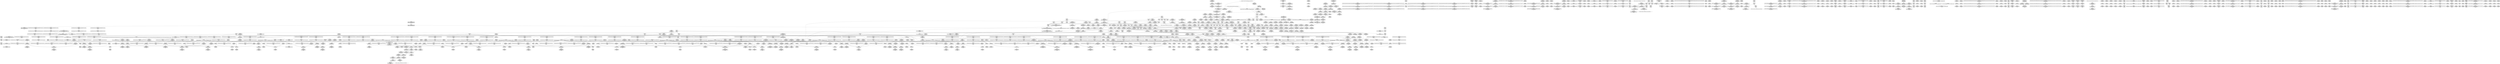 digraph {
	CE0x56f9530 [shape=record,shape=Mrecord,label="{CE0x56f9530|_ret_void,_!dbg_!27735|include/linux/rcupdate.h,884|*SummSource*}"]
	CE0x578a310 [shape=record,shape=Mrecord,label="{CE0x578a310|rcu_read_unlock:tmp15|include/linux/rcupdate.h,933}"]
	CE0x5782910 [shape=record,shape=Mrecord,label="{CE0x5782910|i64*_getelementptr_inbounds_(_4_x_i64_,_4_x_i64_*___llvm_gcov_ctr128,_i64_0,_i64_3)|*Constant*|*SummSink*}"]
	CE0x56ee080 [shape=record,shape=Mrecord,label="{CE0x56ee080|task_sid:tmp2|*SummSource*}"]
	CE0x56e97f0 [shape=record,shape=Mrecord,label="{CE0x56e97f0|avc_has_perm:auditdata|Function::avc_has_perm&Arg::auditdata::|*SummSink*}"]
	CE0x56ede40 [shape=record,shape=Mrecord,label="{CE0x56ede40|__rcu_read_lock:entry|*SummSink*}"]
	CE0x572f8c0 [shape=record,shape=Mrecord,label="{CE0x572f8c0|task_has_system:call1|security/selinux/hooks.c,1594}"]
	CE0x5707170 [shape=record,shape=Mrecord,label="{CE0x5707170|_ret_void|*SummSink*}"]
	CE0x572e0a0 [shape=record,shape=Mrecord,label="{CE0x572e0a0|GLOBAL:rcu_read_lock|*Constant*}"]
	CE0x56c3950 [shape=record,shape=Mrecord,label="{CE0x56c3950|i32_0|*Constant*}"]
	CE0x57a81b0 [shape=record,shape=Mrecord,label="{CE0x57a81b0|GLOBAL:lock_release|*Constant*}"]
	CE0x56dfe10 [shape=record,shape=Mrecord,label="{CE0x56dfe10|selinux_syslog:tmp2|security/selinux/hooks.c,2056}"]
	CE0x5725aa0 [shape=record,shape=Mrecord,label="{CE0x5725aa0|i64*_getelementptr_inbounds_(_13_x_i64_,_13_x_i64_*___llvm_gcov_ctr126,_i64_0,_i64_10)|*Constant*|*SummSink*}"]
	CE0x57047b0 [shape=record,shape=Mrecord,label="{CE0x57047b0|__rcu_read_lock:tmp5|include/linux/rcupdate.h,239}"]
	CE0x577caa0 [shape=record,shape=Mrecord,label="{CE0x577caa0|rcu_read_lock:tmp21|include/linux/rcupdate.h,884}"]
	CE0x56db2c0 [shape=record,shape=Mrecord,label="{CE0x56db2c0|i64_4|*Constant*}"]
	CE0x5774010 [shape=record,shape=Mrecord,label="{CE0x5774010|rcu_read_lock:land.lhs.true2}"]
	CE0x57325c0 [shape=record,shape=Mrecord,label="{CE0x57325c0|cred_sid:tmp4|*LoadInst*|security/selinux/hooks.c,196}"]
	CE0x56f5890 [shape=record,shape=Mrecord,label="{CE0x56f5890|GLOBAL:task_sid.__warned|Global_var:task_sid.__warned|*SummSource*}"]
	CE0x574c790 [shape=record,shape=Mrecord,label="{CE0x574c790|i32_22|*Constant*|*SummSource*}"]
	CE0x57819b0 [shape=record,shape=Mrecord,label="{CE0x57819b0|rcu_read_unlock:tmp7|include/linux/rcupdate.h,933|*SummSource*}"]
	CE0x573ba40 [shape=record,shape=Mrecord,label="{CE0x573ba40|_ret_void,_!dbg_!27720|./arch/x86/include/asm/preempt.h,78}"]
	CE0x572e590 [shape=record,shape=Mrecord,label="{CE0x572e590|i32_22|*Constant*}"]
	CE0x577c3c0 [shape=record,shape=Mrecord,label="{CE0x577c3c0|rcu_read_lock:tmp19|include/linux/rcupdate.h,882|*SummSource*}"]
	CE0x56d9d60 [shape=record,shape=Mrecord,label="{CE0x56d9d60|selinux_syslog:call|security/selinux/hooks.c,2056|*SummSource*}"]
	CE0x57e8860 [shape=record,shape=Mrecord,label="{CE0x57e8860|_call_void_asm_addl_$1,_%gs:$0_,_*m,ri,*m,_dirflag_,_fpsr_,_flags_(i32*___preempt_count,_i32_%sub,_i32*___preempt_count)_#3,_!dbg_!27717,_!srcloc_!27718|./arch/x86/include/asm/preempt.h,77}"]
	CE0x56cfcf0 [shape=record,shape=Mrecord,label="{CE0x56cfcf0|selinux_syslog:sw.bb|*SummSource*}"]
	CE0x5702cd0 [shape=record,shape=Mrecord,label="{CE0x5702cd0|rcu_read_lock:tmp5|include/linux/rcupdate.h,882|*SummSink*}"]
	CE0x5797370 [shape=record,shape=Mrecord,label="{CE0x5797370|_ret_void,_!dbg_!27717|include/linux/rcupdate.h,424|*SummSource*}"]
	CE0x57aab80 [shape=record,shape=Mrecord,label="{CE0x57aab80|rcu_lock_acquire:tmp6|*SummSink*}"]
	CE0x573cb90 [shape=record,shape=Mrecord,label="{CE0x573cb90|i64_1|*Constant*}"]
	CE0x57e8740 [shape=record,shape=Mrecord,label="{CE0x57e8740|__preempt_count_sub:sub|./arch/x86/include/asm/preempt.h,77|*SummSource*}"]
	CE0x56e4d80 [shape=record,shape=Mrecord,label="{CE0x56e4d80|i64*_getelementptr_inbounds_(_2_x_i64_,_2_x_i64_*___llvm_gcov_ctr98,_i64_0,_i64_1)|*Constant*|*SummSink*}"]
	CE0x57b2080 [shape=record,shape=Mrecord,label="{CE0x57b2080|__preempt_count_add:tmp7|./arch/x86/include/asm/preempt.h,73|*SummSink*}"]
	CE0x578cfa0 [shape=record,shape=Mrecord,label="{CE0x578cfa0|rcu_read_unlock:tmp16|include/linux/rcupdate.h,933|*SummSource*}"]
	CE0x56df330 [shape=record,shape=Mrecord,label="{CE0x56df330|task_has_system:tmp1|*SummSource*}"]
	CE0x5794d40 [shape=record,shape=Mrecord,label="{CE0x5794d40|i64*_getelementptr_inbounds_(_11_x_i64_,_11_x_i64_*___llvm_gcov_ctr132,_i64_0,_i64_0)|*Constant*}"]
	CE0x578baa0 [shape=record,shape=Mrecord,label="{CE0x578baa0|__rcu_read_lock:tmp6|include/linux/rcupdate.h,240|*SummSource*}"]
	CE0x574bb60 [shape=record,shape=Mrecord,label="{CE0x574bb60|0:_i8,_:_GCMR_task_sid.__warned_internal_global_i8_0,_section_.data.unlikely_,_align_1:_elem_0:default:}"]
	CE0x56f2f80 [shape=record,shape=Mrecord,label="{CE0x56f2f80|selinux_syslog:tmp10|security/selinux/hooks.c,2073}"]
	CE0x56ea9e0 [shape=record,shape=Mrecord,label="{CE0x56ea9e0|task_has_system:entry|*SummSource*}"]
	CE0x57abcc0 [shape=record,shape=Mrecord,label="{CE0x57abcc0|rcu_lock_release:tmp|*SummSink*}"]
	CE0x57439d0 [shape=record,shape=Mrecord,label="{CE0x57439d0|task_sid:tobool4|security/selinux/hooks.c,208}"]
	CE0x57a5140 [shape=record,shape=Mrecord,label="{CE0x57a5140|__preempt_count_sub:tmp6|./arch/x86/include/asm/preempt.h,78}"]
	CE0x5732740 [shape=record,shape=Mrecord,label="{CE0x5732740|cred_sid:tmp4|*LoadInst*|security/selinux/hooks.c,196|*SummSource*}"]
	CE0x57a5a70 [shape=record,shape=Mrecord,label="{CE0x57a5a70|__rcu_read_lock:tmp3|*SummSource*}"]
	CE0x5751e90 [shape=record,shape=Mrecord,label="{CE0x5751e90|rcu_read_unlock:entry|*SummSource*}"]
	CE0x572b730 [shape=record,shape=Mrecord,label="{CE0x572b730|task_sid:call|security/selinux/hooks.c,208|*SummSource*}"]
	CE0x5784e50 [shape=record,shape=Mrecord,label="{CE0x5784e50|rcu_read_unlock:tmp6|include/linux/rcupdate.h,933|*SummSink*}"]
	CE0x570aa30 [shape=record,shape=Mrecord,label="{CE0x570aa30|task_sid:tmp15|security/selinux/hooks.c,208}"]
	CE0x57988c0 [shape=record,shape=Mrecord,label="{CE0x57988c0|_ret_void,_!dbg_!27717|include/linux/rcupdate.h,245|*SummSink*}"]
	CE0x5700a40 [shape=record,shape=Mrecord,label="{CE0x5700a40|task_sid:do.body5|*SummSource*}"]
	CE0x57e8b50 [shape=record,shape=Mrecord,label="{CE0x57e8b50|__rcu_read_unlock:tmp3|*SummSource*}"]
	CE0x5783620 [shape=record,shape=Mrecord,label="{CE0x5783620|i64_1|*Constant*}"]
	CE0x56e0790 [shape=record,shape=Mrecord,label="{CE0x56e0790|task_has_system:tsk|Function::task_has_system&Arg::tsk::}"]
	CE0x56dbb60 [shape=record,shape=Mrecord,label="{CE0x56dbb60|i32_1|*Constant*|*SummSink*}"]
	CE0x57c2d80 [shape=record,shape=Mrecord,label="{CE0x57c2d80|rcu_lock_release:tmp4|include/linux/rcupdate.h,423}"]
	CE0x56ebd80 [shape=record,shape=Mrecord,label="{CE0x56ebd80|__llvm_gcov_indirect_counter_increment:bb4|*SummSink*}"]
	CE0x576d620 [shape=record,shape=Mrecord,label="{CE0x576d620|cred_sid:sid|security/selinux/hooks.c,197}"]
	CE0x57664c0 [shape=record,shape=Mrecord,label="{CE0x57664c0|i64*_getelementptr_inbounds_(_4_x_i64_,_4_x_i64_*___llvm_gcov_ctr135,_i64_0,_i64_1)|*Constant*|*SummSource*}"]
	CE0x57ff860 [shape=record,shape=Mrecord,label="{CE0x57ff860|__preempt_count_sub:sub|./arch/x86/include/asm/preempt.h,77|*SummSink*}"]
	CE0x5792e90 [shape=record,shape=Mrecord,label="{CE0x5792e90|rcu_read_unlock:tmp21|include/linux/rcupdate.h,935}"]
	CE0x57890c0 [shape=record,shape=Mrecord,label="{CE0x57890c0|GLOBAL:__preempt_count_add|*Constant*}"]
	CE0x572ad80 [shape=record,shape=Mrecord,label="{CE0x572ad80|task_has_system:bb}"]
	CE0x57c00a0 [shape=record,shape=Mrecord,label="{CE0x57c00a0|rcu_lock_acquire:tmp1}"]
	CE0x57b9e40 [shape=record,shape=Mrecord,label="{CE0x57b9e40|__rcu_read_lock:do.body}"]
	CE0x56ed5d0 [shape=record,shape=Mrecord,label="{CE0x56ed5d0|__llvm_gcov_indirect_counter_increment:exit}"]
	CE0x56e18a0 [shape=record,shape=Mrecord,label="{CE0x56e18a0|avc_has_perm:entry|*SummSink*}"]
	CE0x574dc00 [shape=record,shape=Mrecord,label="{CE0x574dc00|i8*_getelementptr_inbounds_(_25_x_i8_,_25_x_i8_*_.str3,_i32_0,_i32_0)|*Constant*}"]
	CE0x56fad20 [shape=record,shape=Mrecord,label="{CE0x56fad20|GLOBAL:current_task|Global_var:current_task}"]
	CE0x5708020 [shape=record,shape=Mrecord,label="{CE0x5708020|task_sid:tmp1|*SummSource*}"]
	CE0x56c4120 [shape=record,shape=Mrecord,label="{CE0x56c4120|selinux_syslog:sw.default|*SummSink*}"]
	CE0x57005c0 [shape=record,shape=Mrecord,label="{CE0x57005c0|i64_ptrtoint_(i8*_blockaddress(_rcu_lock_acquire,_%__here)_to_i64)|*Constant*|*SummSink*}"]
	CE0x56f5a80 [shape=record,shape=Mrecord,label="{CE0x56f5a80|task_has_system:perms|Function::task_has_system&Arg::perms::|*SummSink*}"]
	CE0x57a82f0 [shape=record,shape=Mrecord,label="{CE0x57a82f0|GLOBAL:lock_release|*Constant*|*SummSink*}"]
	CE0x57bd380 [shape=record,shape=Mrecord,label="{CE0x57bd380|__rcu_read_lock:tmp4|include/linux/rcupdate.h,239|*SummSink*}"]
	CE0x576ed70 [shape=record,shape=Mrecord,label="{CE0x576ed70|rcu_read_unlock:tmp4|include/linux/rcupdate.h,933}"]
	CE0x5782520 [shape=record,shape=Mrecord,label="{CE0x5782520|rcu_read_unlock:tobool1|include/linux/rcupdate.h,933|*SummSink*}"]
	CE0x573d040 [shape=record,shape=Mrecord,label="{CE0x573d040|i64*_getelementptr_inbounds_(_4_x_i64_,_4_x_i64_*___llvm_gcov_ctr134,_i64_0,_i64_3)|*Constant*|*SummSink*}"]
	CE0x570b760 [shape=record,shape=Mrecord,label="{CE0x570b760|GLOBAL:lockdep_rcu_suspicious|*Constant*}"]
	CE0x5705650 [shape=record,shape=Mrecord,label="{CE0x5705650|cred_sid:tmp|*SummSink*}"]
	CE0x56df810 [shape=record,shape=Mrecord,label="{CE0x56df810|task_has_system:tmp2|*SummSink*}"]
	CE0x56eeb80 [shape=record,shape=Mrecord,label="{CE0x56eeb80|rcu_read_lock:tmp9|include/linux/rcupdate.h,882|*SummSink*}"]
	CE0x56c41d0 [shape=record,shape=Mrecord,label="{CE0x56c41d0|i64*_getelementptr_inbounds_(_17_x_i64_,_17_x_i64_*___llvm_gcov_ctr156,_i64_0,_i64_0)|*Constant*|*SummSource*}"]
	CE0x56e4cc0 [shape=record,shape=Mrecord,label="{CE0x56e4cc0|i32_8|*Constant*}"]
	CE0x5701390 [shape=record,shape=Mrecord,label="{CE0x5701390|selinux_syslog:tmp9|security/selinux/hooks.c,2070|*SummSource*}"]
	CE0x5794b40 [shape=record,shape=Mrecord,label="{CE0x5794b40|rcu_read_unlock:land.lhs.true2|*SummSource*}"]
	CE0x5783700 [shape=record,shape=Mrecord,label="{CE0x5783700|rcu_lock_release:tmp1|*SummSource*}"]
	CE0x5793f10 [shape=record,shape=Mrecord,label="{CE0x5793f10|rcu_read_unlock:do.end}"]
	CE0x56f1cf0 [shape=record,shape=Mrecord,label="{CE0x56f1cf0|selinux_syslog:tmp6|security/selinux/hooks.c,2063|*SummSink*}"]
	CE0x5709240 [shape=record,shape=Mrecord,label="{CE0x5709240|task_sid:tmp6|security/selinux/hooks.c,208}"]
	CE0x577ebe0 [shape=record,shape=Mrecord,label="{CE0x577ebe0|__rcu_read_lock:tmp2}"]
	CE0x5790490 [shape=record,shape=Mrecord,label="{CE0x5790490|rcu_lock_release:tmp|*SummSource*}"]
	CE0x56df7a0 [shape=record,shape=Mrecord,label="{CE0x56df7a0|task_has_system:tmp2|*SummSource*}"]
	CE0x576d840 [shape=record,shape=Mrecord,label="{CE0x576d840|rcu_read_lock:tmp2}"]
	CE0x572ff40 [shape=record,shape=Mrecord,label="{CE0x572ff40|i32_(i32,_i32,_i16,_i32,_%struct.common_audit_data*)*_bitcast_(i32_(i32,_i32,_i16,_i32,_%struct.common_audit_data.495*)*_avc_has_perm_to_i32_(i32,_i32,_i16,_i32,_%struct.common_audit_data*)*)|*Constant*|*SummSink*}"]
	CE0x57a8220 [shape=record,shape=Mrecord,label="{CE0x57a8220|GLOBAL:lock_release|*Constant*|*SummSource*}"]
	CE0x577b3a0 [shape=record,shape=Mrecord,label="{CE0x577b3a0|rcu_read_lock:tmp18|include/linux/rcupdate.h,882|*SummSink*}"]
	CE0x57426a0 [shape=record,shape=Mrecord,label="{CE0x57426a0|task_sid:bb|*SummSource*}"]
	CE0x56f23d0 [shape=record,shape=Mrecord,label="{CE0x56f23d0|selinux_syslog:call6|security/selinux/hooks.c,2070|*SummSink*}"]
	CE0x5708f80 [shape=record,shape=Mrecord,label="{CE0x5708f80|i64_0|*Constant*|*SummSink*}"]
	CE0x5782980 [shape=record,shape=Mrecord,label="{CE0x5782980|__rcu_read_lock:tmp6|include/linux/rcupdate.h,240}"]
	CE0x56e59c0 [shape=record,shape=Mrecord,label="{CE0x56e59c0|i64*_getelementptr_inbounds_(_17_x_i64_,_17_x_i64_*___llvm_gcov_ctr156,_i64_0,_i64_16)|*Constant*|*SummSource*}"]
	CE0x57eedc0 [shape=record,shape=Mrecord,label="{CE0x57eedc0|__preempt_count_add:tmp2}"]
	CE0x5734970 [shape=record,shape=Mrecord,label="{CE0x5734970|task_sid:tmp5|security/selinux/hooks.c,208|*SummSink*}"]
	CE0x56e7980 [shape=record,shape=Mrecord,label="{CE0x56e7980|selinux_syslog:call3|security/selinux/hooks.c,2062|*SummSource*}"]
	CE0x5787050 [shape=record,shape=Mrecord,label="{CE0x5787050|i64*_getelementptr_inbounds_(_11_x_i64_,_11_x_i64_*___llvm_gcov_ctr132,_i64_0,_i64_1)|*Constant*|*SummSink*}"]
	CE0x576bf70 [shape=record,shape=Mrecord,label="{CE0x576bf70|rcu_read_lock:tmp6|include/linux/rcupdate.h,882|*SummSource*}"]
	CE0x57962e0 [shape=record,shape=Mrecord,label="{CE0x57962e0|rcu_lock_release:entry}"]
	CE0x56c2f30 [shape=record,shape=Mrecord,label="{CE0x56c2f30|i32_2|*Constant*|*SummSource*}"]
	CE0x57862f0 [shape=record,shape=Mrecord,label="{CE0x57862f0|rcu_lock_acquire:tmp2|*SummSink*}"]
	CE0x57888c0 [shape=record,shape=Mrecord,label="{CE0x57888c0|_ret_void,_!dbg_!27719|./arch/x86/include/asm/preempt.h,73|*SummSink*}"]
	CE0x56e0cc0 [shape=record,shape=Mrecord,label="{CE0x56e0cc0|_call_void___rcu_read_lock()_#10,_!dbg_!27710|include/linux/rcupdate.h,879|*SummSource*}"]
	CE0x576cdf0 [shape=record,shape=Mrecord,label="{CE0x576cdf0|__rcu_read_unlock:tmp5|include/linux/rcupdate.h,244|*SummSink*}"]
	CE0x56d84f0 [shape=record,shape=Mrecord,label="{CE0x56d84f0|selinux_syslog:bb}"]
	CE0x56d1b50 [shape=record,shape=Mrecord,label="{CE0x56d1b50|__llvm_gcov_indirect_counter_increment:predecessor|Function::__llvm_gcov_indirect_counter_increment&Arg::predecessor::|*SummSource*}"]
	CE0x57bb6c0 [shape=record,shape=Mrecord,label="{CE0x57bb6c0|i64*_getelementptr_inbounds_(_4_x_i64_,_4_x_i64_*___llvm_gcov_ctr134,_i64_0,_i64_1)|*Constant*|*SummSource*}"]
	CE0x570c790 [shape=record,shape=Mrecord,label="{CE0x570c790|avc_has_perm:tclass|Function::avc_has_perm&Arg::tclass::}"]
	CE0x56fb610 [shape=record,shape=Mrecord,label="{CE0x56fb610|_call_void___llvm_gcov_indirect_counter_increment(i32*___llvm_gcov_global_state_pred158,_i64**_getelementptr_inbounds_(_4_x_i64*_,_4_x_i64*_*___llvm_gcda_edge_table157,_i64_0,_i64_0)),_!dbg_!27721|security/selinux/hooks.c,2070|*SummSink*}"]
	CE0x5707680 [shape=record,shape=Mrecord,label="{CE0x5707680|_call_void_rcu_lock_acquire(%struct.lockdep_map*_rcu_lock_map)_#10,_!dbg_!27711|include/linux/rcupdate.h,881|*SummSource*}"]
	CE0x56f0450 [shape=record,shape=Mrecord,label="{CE0x56f0450|task_sid:tobool4|security/selinux/hooks.c,208|*SummSink*}"]
	CE0x5731bb0 [shape=record,shape=Mrecord,label="{CE0x5731bb0|task_sid:tmp12|security/selinux/hooks.c,208|*SummSource*}"]
	CE0x57b2910 [shape=record,shape=Mrecord,label="{CE0x57b2910|__preempt_count_sub:tmp7|./arch/x86/include/asm/preempt.h,78|*SummSource*}"]
	CE0x56d8b20 [shape=record,shape=Mrecord,label="{CE0x56d8b20|selinux_syslog:tmp1|*SummSource*}"]
	CE0x572df30 [shape=record,shape=Mrecord,label="{CE0x572df30|_call_void_mcount()_#3|*SummSource*}"]
	CE0x5727d30 [shape=record,shape=Mrecord,label="{CE0x5727d30|task_sid:tmp26|security/selinux/hooks.c,208|*SummSource*}"]
	CE0x56e96a0 [shape=record,shape=Mrecord,label="{CE0x56e96a0|%struct.common_audit_data*_null|*Constant*|*SummSink*}"]
	CE0x57ee110 [shape=record,shape=Mrecord,label="{CE0x57ee110|i64*_getelementptr_inbounds_(_4_x_i64_,_4_x_i64_*___llvm_gcov_ctr135,_i64_0,_i64_0)|*Constant*|*SummSink*}"]
	CE0x56e6950 [shape=record,shape=Mrecord,label="{CE0x56e6950|i64*_getelementptr_inbounds_(_17_x_i64_,_17_x_i64_*___llvm_gcov_ctr156,_i64_0,_i64_13)|*Constant*|*SummSource*}"]
	CE0x577b220 [shape=record,shape=Mrecord,label="{CE0x577b220|rcu_read_lock:tmp18|include/linux/rcupdate.h,882|*SummSource*}"]
	CE0x5735ca0 [shape=record,shape=Mrecord,label="{CE0x5735ca0|__preempt_count_add:tmp4|./arch/x86/include/asm/preempt.h,72}"]
	CE0x579ee10 [shape=record,shape=Mrecord,label="{CE0x579ee10|GLOBAL:__preempt_count_sub|*Constant*|*SummSink*}"]
	CE0x570a370 [shape=record,shape=Mrecord,label="{CE0x570a370|rcu_read_lock:call|include/linux/rcupdate.h,882|*SummSink*}"]
	CE0x574b030 [shape=record,shape=Mrecord,label="{CE0x574b030|COLLAPSED:_GCMRE___llvm_gcov_ctr131_internal_global_2_x_i64_zeroinitializer:_elem_0:default:}"]
	CE0x57ee9b0 [shape=record,shape=Mrecord,label="{CE0x57ee9b0|_call_void_asm_addl_$1,_%gs:$0_,_*m,ri,*m,_dirflag_,_fpsr_,_flags_(i32*___preempt_count,_i32_%val,_i32*___preempt_count)_#3,_!dbg_!27714,_!srcloc_!27717|./arch/x86/include/asm/preempt.h,72|*SummSink*}"]
	CE0x57a47a0 [shape=record,shape=Mrecord,label="{CE0x57a47a0|__preempt_count_sub:tmp7|./arch/x86/include/asm/preempt.h,78|*SummSink*}"]
	CE0x56ee620 [shape=record,shape=Mrecord,label="{CE0x56ee620|rcu_lock_acquire:bb|*SummSink*}"]
	CE0x570d980 [shape=record,shape=Mrecord,label="{CE0x570d980|__llvm_gcov_indirect_counter_increment:tmp3|*SummSink*}"]
	CE0x5785310 [shape=record,shape=Mrecord,label="{CE0x5785310|i64*_getelementptr_inbounds_(_4_x_i64_,_4_x_i64_*___llvm_gcov_ctr128,_i64_0,_i64_2)|*Constant*|*SummSource*}"]
	CE0x56f8650 [shape=record,shape=Mrecord,label="{CE0x56f8650|i64*_getelementptr_inbounds_(_17_x_i64_,_17_x_i64_*___llvm_gcov_ctr156,_i64_0,_i64_14)|*Constant*}"]
	CE0x57526c0 [shape=record,shape=Mrecord,label="{CE0x57526c0|get_current:tmp1|*SummSource*}"]
	CE0x5736da0 [shape=record,shape=Mrecord,label="{CE0x5736da0|i64*_getelementptr_inbounds_(_4_x_i64_,_4_x_i64_*___llvm_gcov_ctr134,_i64_0,_i64_3)|*Constant*|*SummSource*}"]
	CE0x5796ad0 [shape=record,shape=Mrecord,label="{CE0x5796ad0|rcu_lock_release:entry|*SummSource*}"]
	CE0x57b04e0 [shape=record,shape=Mrecord,label="{CE0x57b04e0|__preempt_count_sub:tmp1|*SummSource*}"]
	CE0x574db90 [shape=record,shape=Mrecord,label="{CE0x574db90|i8_1|*Constant*|*SummSink*}"]
	CE0x572d030 [shape=record,shape=Mrecord,label="{CE0x572d030|task_sid:tmp10|security/selinux/hooks.c,208|*SummSource*}"]
	CE0x5746760 [shape=record,shape=Mrecord,label="{CE0x5746760|rcu_read_lock:tmp13|include/linux/rcupdate.h,882}"]
	CE0x56d9780 [shape=record,shape=Mrecord,label="{CE0x56d9780|i32_1|*Constant*|*SummSource*}"]
	CE0x56e1310 [shape=record,shape=Mrecord,label="{CE0x56e1310|__llvm_gcov_indirect_counter_increment:tmp|*SummSink*}"]
	CE0x57bf1c0 [shape=record,shape=Mrecord,label="{CE0x57bf1c0|rcu_lock_release:indirectgoto|*SummSink*}"]
	CE0x56f7650 [shape=record,shape=Mrecord,label="{CE0x56f7650|__llvm_gcov_indirect_counter_increment:bb4}"]
	"CONST[source:0(mediator),value:2(dynamic)][purpose:{object}][SnkIdx:2]"
	CE0x5742470 [shape=record,shape=Mrecord,label="{CE0x5742470|cred_sid:tmp3|*SummSink*}"]
	CE0x5732550 [shape=record,shape=Mrecord,label="{CE0x5732550|COLLAPSED:_CMRE:_elem_0::|security/selinux/hooks.c,196}"]
	CE0x577f470 [shape=record,shape=Mrecord,label="{CE0x577f470|rcu_read_unlock:tmp17|include/linux/rcupdate.h,933|*SummSink*}"]
	CE0x573c6e0 [shape=record,shape=Mrecord,label="{CE0x573c6e0|__preempt_count_add:bb}"]
	CE0x57bc1e0 [shape=record,shape=Mrecord,label="{CE0x57bc1e0|rcu_lock_release:tmp1|*SummSink*}"]
	CE0x56fad90 [shape=record,shape=Mrecord,label="{CE0x56fad90|GLOBAL:current_task|Global_var:current_task|*SummSource*}"]
	CE0x5725b80 [shape=record,shape=Mrecord,label="{CE0x5725b80|task_sid:tmp22|security/selinux/hooks.c,208|*SummSink*}"]
	CE0x57c0350 [shape=record,shape=Mrecord,label="{CE0x57c0350|i64*_getelementptr_inbounds_(_4_x_i64_,_4_x_i64_*___llvm_gcov_ctr130,_i64_0,_i64_1)|*Constant*}"]
	CE0x56dd0f0 [shape=record,shape=Mrecord,label="{CE0x56dd0f0|_call_void___llvm_gcov_indirect_counter_increment(i32*___llvm_gcov_global_state_pred158,_i64**_getelementptr_inbounds_(_4_x_i64*_,_4_x_i64*_*___llvm_gcda_edge_table157,_i64_0,_i64_3)),_!dbg_!27720|security/selinux/hooks.c,2063}"]
	CE0x57ab690 [shape=record,shape=Mrecord,label="{CE0x57ab690|i64*_getelementptr_inbounds_(_4_x_i64_,_4_x_i64_*___llvm_gcov_ctr128,_i64_0,_i64_0)|*Constant*|*SummSource*}"]
	CE0x57bbc60 [shape=record,shape=Mrecord,label="{CE0x57bbc60|_call_void_mcount()_#3|*SummSink*}"]
	CE0x572b890 [shape=record,shape=Mrecord,label="{CE0x572b890|task_sid:call|security/selinux/hooks.c,208|*SummSink*}"]
	CE0x574ed20 [shape=record,shape=Mrecord,label="{CE0x574ed20|i64_3|*Constant*}"]
	CE0x57284e0 [shape=record,shape=Mrecord,label="{CE0x57284e0|GLOBAL:cred_sid|*Constant*}"]
	CE0x56d90a0 [shape=record,shape=Mrecord,label="{CE0x56d90a0|GLOBAL:__llvm_gcov_global_state_pred158|Global_var:__llvm_gcov_global_state_pred158}"]
	CE0x573f010 [shape=record,shape=Mrecord,label="{CE0x573f010|__preempt_count_sub:do.body|*SummSink*}"]
	CE0x576dcf0 [shape=record,shape=Mrecord,label="{CE0x576dcf0|rcu_read_unlock:tmp3}"]
	CE0x5709700 [shape=record,shape=Mrecord,label="{CE0x5709700|_ret_void,_!dbg_!27717|include/linux/rcupdate.h,240|*SummSource*}"]
	CE0x56d3c10 [shape=record,shape=Mrecord,label="{CE0x56d3c10|i32_8|*Constant*|*SummSink*}"]
	CE0x5793470 [shape=record,shape=Mrecord,label="{CE0x5793470|rcu_read_unlock:tmp21|include/linux/rcupdate.h,935|*SummSource*}"]
	CE0x57001d0 [shape=record,shape=Mrecord,label="{CE0x57001d0|%struct.lockdep_map*_null|*Constant*|*SummSink*}"]
	CE0x5719e40 [shape=record,shape=Mrecord,label="{CE0x5719e40|__rcu_read_lock:tmp1}"]
	CE0x5709dc0 [shape=record,shape=Mrecord,label="{CE0x5709dc0|task_sid:tmp19|security/selinux/hooks.c,208}"]
	CE0x56e3b70 [shape=record,shape=Mrecord,label="{CE0x56e3b70|i64*_getelementptr_inbounds_(_2_x_i64_,_2_x_i64_*___llvm_gcov_ctr98,_i64_0,_i64_1)|*Constant*}"]
	CE0x56d1a90 [shape=record,shape=Mrecord,label="{CE0x56d1a90|__llvm_gcov_indirect_counter_increment:entry|*SummSink*}"]
	CE0x570c630 [shape=record,shape=Mrecord,label="{CE0x570c630|%struct.common_audit_data*_null|*Constant*}"]
	CE0x5729010 [shape=record,shape=Mrecord,label="{CE0x5729010|cred_sid:entry|*SummSource*}"]
	CE0x57bc5e0 [shape=record,shape=Mrecord,label="{CE0x57bc5e0|__rcu_read_lock:do.body|*SummSink*}"]
	CE0x57bbba0 [shape=record,shape=Mrecord,label="{CE0x57bbba0|_call_void_mcount()_#3|*SummSource*}"]
	CE0x5785930 [shape=record,shape=Mrecord,label="{CE0x5785930|rcu_read_unlock:tmp6|include/linux/rcupdate.h,933}"]
	CE0x57854c0 [shape=record,shape=Mrecord,label="{CE0x57854c0|i64*_getelementptr_inbounds_(_4_x_i64_,_4_x_i64_*___llvm_gcov_ctr128,_i64_0,_i64_2)|*Constant*|*SummSink*}"]
	CE0x5795420 [shape=record,shape=Mrecord,label="{CE0x5795420|rcu_read_unlock:tmp21|include/linux/rcupdate.h,935|*SummSink*}"]
	CE0x570d8c0 [shape=record,shape=Mrecord,label="{CE0x570d8c0|__llvm_gcov_indirect_counter_increment:tmp3|*SummSource*}"]
	CE0x57481e0 [shape=record,shape=Mrecord,label="{CE0x57481e0|rcu_read_unlock:call|include/linux/rcupdate.h,933|*SummSink*}"]
	CE0x5788f50 [shape=record,shape=Mrecord,label="{CE0x5788f50|_call_void___preempt_count_add(i32_1)_#10,_!dbg_!27711|include/linux/rcupdate.h,239|*SummSink*}"]
	CE0x578f2f0 [shape=record,shape=Mrecord,label="{CE0x578f2f0|rcu_read_unlock:tmp|*SummSink*}"]
	CE0x5746dc0 [shape=record,shape=Mrecord,label="{CE0x5746dc0|_ret_i32_%retval.0,_!dbg_!27728|security/selinux/avc.c,775|*SummSource*}"]
	CE0x57a8630 [shape=record,shape=Mrecord,label="{CE0x57a8630|i64_ptrtoint_(i8*_blockaddress(_rcu_lock_release,_%__here)_to_i64)|*Constant*|*SummSource*}"]
	CE0x5730020 [shape=record,shape=Mrecord,label="{CE0x5730020|i64*_getelementptr_inbounds_(_2_x_i64_,_2_x_i64_*___llvm_gcov_ctr98,_i64_0,_i64_0)|*Constant*|*SummSink*}"]
	CE0x5772fc0 [shape=record,shape=Mrecord,label="{CE0x5772fc0|rcu_read_lock:tmp10|include/linux/rcupdate.h,882|*SummSink*}"]
	CE0x5731fe0 [shape=record,shape=Mrecord,label="{CE0x5731fe0|task_sid:tmp13|security/selinux/hooks.c,208|*SummSource*}"]
	CE0x5709390 [shape=record,shape=Mrecord,label="{CE0x5709390|_call_void_rcu_lock_acquire(%struct.lockdep_map*_rcu_lock_map)_#10,_!dbg_!27711|include/linux/rcupdate.h,881}"]
	CE0x56ec2d0 [shape=record,shape=Mrecord,label="{CE0x56ec2d0|__llvm_gcov_indirect_counter_increment:counter|*SummSink*}"]
	CE0x56f1b80 [shape=record,shape=Mrecord,label="{CE0x56f1b80|i64*_getelementptr_inbounds_(_17_x_i64_,_17_x_i64_*___llvm_gcov_ctr156,_i64_0,_i64_14)|*Constant*|*SummSink*}"]
	CE0x570ab40 [shape=record,shape=Mrecord,label="{CE0x570ab40|task_sid:tmp14|security/selinux/hooks.c,208|*SummSource*}"]
	CE0x579aab0 [shape=record,shape=Mrecord,label="{CE0x579aab0|__rcu_read_lock:tmp}"]
	CE0x57bec90 [shape=record,shape=Mrecord,label="{CE0x57bec90|i64*_getelementptr_inbounds_(_4_x_i64_,_4_x_i64_*___llvm_gcov_ctr133,_i64_0,_i64_0)|*Constant*|*SummSource*}"]
	CE0x5773130 [shape=record,shape=Mrecord,label="{CE0x5773130|rcu_read_lock:tmp11|include/linux/rcupdate.h,882}"]
	CE0x57a56a0 [shape=record,shape=Mrecord,label="{CE0x57a56a0|i64_1|*Constant*}"]
	CE0x57c38f0 [shape=record,shape=Mrecord,label="{CE0x57c38f0|__preempt_count_sub:bb}"]
	CE0x5772b10 [shape=record,shape=Mrecord,label="{CE0x5772b10|rcu_read_lock:do.end}"]
	CE0x578caa0 [shape=record,shape=Mrecord,label="{CE0x578caa0|rcu_lock_release:tmp3|*SummSink*}"]
	CE0x5789b00 [shape=record,shape=Mrecord,label="{CE0x5789b00|i32_934|*Constant*|*SummSink*}"]
	CE0x56e04f0 [shape=record,shape=Mrecord,label="{CE0x56e04f0|task_sid:tmp4|*LoadInst*|security/selinux/hooks.c,208|*SummSource*}"]
	CE0x576c4d0 [shape=record,shape=Mrecord,label="{CE0x576c4d0|rcu_read_lock:tmp3|*SummSource*}"]
	CE0x56f3120 [shape=record,shape=Mrecord,label="{CE0x56f3120|GLOBAL:__llvm_gcov_indirect_counter_increment|*Constant*|*SummSink*}"]
	CE0x56f0590 [shape=record,shape=Mrecord,label="{CE0x56f0590|i64_7|*Constant*|*SummSource*}"]
	CE0x5734760 [shape=record,shape=Mrecord,label="{CE0x5734760|task_sid:tmp5|security/selinux/hooks.c,208}"]
	CE0x5746bf0 [shape=record,shape=Mrecord,label="{CE0x5746bf0|avc_has_perm:auditdata|Function::avc_has_perm&Arg::auditdata::|*SummSource*}"]
	CE0x56f8c10 [shape=record,shape=Mrecord,label="{CE0x56f8c10|selinux_syslog:sw.bb2|*SummSink*}"]
	CE0x57bf250 [shape=record,shape=Mrecord,label="{CE0x57bf250|i64*_getelementptr_inbounds_(_4_x_i64_,_4_x_i64_*___llvm_gcov_ctr133,_i64_0,_i64_0)|*Constant*}"]
	CE0x5727bc0 [shape=record,shape=Mrecord,label="{CE0x5727bc0|i64*_getelementptr_inbounds_(_13_x_i64_,_13_x_i64_*___llvm_gcov_ctr126,_i64_0,_i64_12)|*Constant*|*SummSource*}"]
	CE0x576c090 [shape=record,shape=Mrecord,label="{CE0x576c090|i64*_getelementptr_inbounds_(_4_x_i64_,_4_x_i64_*___llvm_gcov_ctr128,_i64_0,_i64_2)|*Constant*}"]
	CE0x5701270 [shape=record,shape=Mrecord,label="{CE0x5701270|selinux_syslog:tmp9|security/selinux/hooks.c,2070}"]
	CE0x578d950 [shape=record,shape=Mrecord,label="{CE0x578d950|rcu_lock_acquire:tmp4|include/linux/rcupdate.h,418|*SummSource*}"]
	CE0x56ec9e0 [shape=record,shape=Mrecord,label="{CE0x56ec9e0|task_sid:task|Function::task_sid&Arg::task::}"]
	CE0x5703600 [shape=record,shape=Mrecord,label="{CE0x5703600|task_sid:do.end}"]
	CE0x5729e30 [shape=record,shape=Mrecord,label="{CE0x5729e30|i64*_getelementptr_inbounds_(_2_x_i64_,_2_x_i64_*___llvm_gcov_ctr159,_i64_0,_i64_0)|*Constant*}"]
	CE0x56f8820 [shape=record,shape=Mrecord,label="{CE0x56f8820|selinux_syslog:sw.bb}"]
	CE0x56ebdf0 [shape=record,shape=Mrecord,label="{CE0x56ebdf0|__llvm_gcov_indirect_counter_increment:pred}"]
	CE0x573bb80 [shape=record,shape=Mrecord,label="{CE0x573bb80|__preempt_count_sub:val|Function::__preempt_count_sub&Arg::val::}"]
	CE0x57977c0 [shape=record,shape=Mrecord,label="{CE0x57977c0|_call_void___rcu_read_unlock()_#10,_!dbg_!27734|include/linux/rcupdate.h,937|*SummSink*}"]
	CE0x5701a20 [shape=record,shape=Mrecord,label="{CE0x5701a20|i64_2|*Constant*|*SummSource*}"]
	CE0x574a980 [shape=record,shape=Mrecord,label="{CE0x574a980|GLOBAL:rcu_lock_map|Global_var:rcu_lock_map|*SummSource*}"]
	CE0x5737370 [shape=record,shape=Mrecord,label="{CE0x5737370|__rcu_read_unlock:tmp3}"]
	CE0x5741470 [shape=record,shape=Mrecord,label="{CE0x5741470|task_sid:tmp21|security/selinux/hooks.c,208|*SummSink*}"]
	CE0x56ed1d0 [shape=record,shape=Mrecord,label="{CE0x56ed1d0|__llvm_gcov_indirect_counter_increment:tmp2|*SummSource*}"]
	CE0x57410f0 [shape=record,shape=Mrecord,label="{CE0x57410f0|task_sid:tmp20|security/selinux/hooks.c,208|*SummSink*}"]
	"CONST[source:0(mediator),value:2(dynamic)][purpose:{subject}][SnkIdx:0]"
	CE0x574ecb0 [shape=record,shape=Mrecord,label="{CE0x574ecb0|i64_2|*Constant*}"]
	CE0x56e80d0 [shape=record,shape=Mrecord,label="{CE0x56e80d0|selinux_syslog:tmp4|security/selinux/hooks.c,2062}"]
	CE0x5792840 [shape=record,shape=Mrecord,label="{CE0x5792840|rcu_read_unlock:tmp19|include/linux/rcupdate.h,933|*SummSource*}"]
	CE0x57259a0 [shape=record,shape=Mrecord,label="{CE0x57259a0|i64*_getelementptr_inbounds_(_13_x_i64_,_13_x_i64_*___llvm_gcov_ctr126,_i64_0,_i64_10)|*Constant*|*SummSource*}"]
	CE0x57421f0 [shape=record,shape=Mrecord,label="{CE0x57421f0|task_sid:tmp6|security/selinux/hooks.c,208|*SummSink*}"]
	CE0x578ca30 [shape=record,shape=Mrecord,label="{CE0x578ca30|rcu_lock_release:tmp3|*SummSource*}"]
	CE0x56f61b0 [shape=record,shape=Mrecord,label="{CE0x56f61b0|i64_1|*Constant*}"]
	CE0x56d25b0 [shape=record,shape=Mrecord,label="{CE0x56d25b0|i32_3|*Constant*|*SummSource*}"]
	CE0x5737280 [shape=record,shape=Mrecord,label="{CE0x5737280|__rcu_read_unlock:tmp2|*SummSink*}"]
	CE0x5776a40 [shape=record,shape=Mrecord,label="{CE0x5776a40|i64*_getelementptr_inbounds_(_11_x_i64_,_11_x_i64_*___llvm_gcov_ctr132,_i64_0,_i64_8)|*Constant*|*SummSource*}"]
	CE0x56f6d70 [shape=record,shape=Mrecord,label="{CE0x56f6d70|i64*_getelementptr_inbounds_(_2_x_i64_,_2_x_i64_*___llvm_gcov_ctr98,_i64_0,_i64_0)|*Constant*}"]
	CE0x56dcc50 [shape=record,shape=Mrecord,label="{CE0x56dcc50|i32_-1|*Constant*|*SummSource*}"]
	CE0x5795fd0 [shape=record,shape=Mrecord,label="{CE0x5795fd0|_call_void_rcu_lock_release(%struct.lockdep_map*_rcu_lock_map)_#10,_!dbg_!27733|include/linux/rcupdate.h,935}"]
	CE0x577c350 [shape=record,shape=Mrecord,label="{CE0x577c350|rcu_read_lock:tmp19|include/linux/rcupdate.h,882}"]
	CE0x576c680 [shape=record,shape=Mrecord,label="{CE0x576c680|_call_void_mcount()_#3}"]
	CE0x5736aa0 [shape=record,shape=Mrecord,label="{CE0x5736aa0|_ret_void,_!dbg_!27720|./arch/x86/include/asm/preempt.h,78|*SummSink*}"]
	CE0x57a8dc0 [shape=record,shape=Mrecord,label="{CE0x57a8dc0|rcu_lock_release:tmp5|include/linux/rcupdate.h,423|*SummSink*}"]
	CE0x57bfb10 [shape=record,shape=Mrecord,label="{CE0x57bfb10|i64*_getelementptr_inbounds_(_4_x_i64_,_4_x_i64_*___llvm_gcov_ctr130,_i64_0,_i64_3)|*Constant*}"]
	CE0x56f3d50 [shape=record,shape=Mrecord,label="{CE0x56f3d50|selinux_syslog:tmp8|security/selinux/hooks.c,2070}"]
	CE0x56d0380 [shape=record,shape=Mrecord,label="{CE0x56d0380|i64*_getelementptr_inbounds_(_17_x_i64_,_17_x_i64_*___llvm_gcov_ctr156,_i64_0,_i64_0)|*Constant*|*SummSink*}"]
	CE0x57c0ca0 [shape=record,shape=Mrecord,label="{CE0x57c0ca0|__rcu_read_unlock:bb}"]
	CE0x57375b0 [shape=record,shape=Mrecord,label="{CE0x57375b0|i64*_getelementptr_inbounds_(_4_x_i64_,_4_x_i64_*___llvm_gcov_ctr129,_i64_0,_i64_3)|*Constant*}"]
	"CONST[source:0(mediator),value:2(dynamic)][purpose:{object}][SnkIdx:1]"
	CE0x5747b90 [shape=record,shape=Mrecord,label="{CE0x5747b90|i16_3|*Constant*}"]
	CE0x57098b0 [shape=record,shape=Mrecord,label="{CE0x57098b0|i64*_getelementptr_inbounds_(_13_x_i64_,_13_x_i64_*___llvm_gcov_ctr126,_i64_0,_i64_8)|*Constant*|*SummSink*}"]
	CE0x56e5b30 [shape=record,shape=Mrecord,label="{CE0x56e5b30|i64*_getelementptr_inbounds_(_17_x_i64_,_17_x_i64_*___llvm_gcov_ctr156,_i64_0,_i64_16)|*Constant*|*SummSink*}"]
	CE0x570c240 [shape=record,shape=Mrecord,label="{CE0x570c240|i32_208|*Constant*}"]
	CE0x57e9df0 [shape=record,shape=Mrecord,label="{CE0x57e9df0|__preempt_count_sub:bb|*SummSource*}"]
	CE0x57ffbe0 [shape=record,shape=Mrecord,label="{CE0x57ffbe0|void_(i32*,_i32,_i32*)*_asm_addl_$1,_%gs:$0_,_*m,ri,*m,_dirflag_,_fpsr_,_flags_}"]
	CE0x5753ad0 [shape=record,shape=Mrecord,label="{CE0x5753ad0|task_sid:tmp9|security/selinux/hooks.c,208|*SummSink*}"]
	CE0x5704b60 [shape=record,shape=Mrecord,label="{CE0x5704b60|i64*_getelementptr_inbounds_(_2_x_i64_,_2_x_i64_*___llvm_gcov_ctr159,_i64_0,_i64_0)|*Constant*|*SummSource*}"]
	CE0x57427d0 [shape=record,shape=Mrecord,label="{CE0x57427d0|task_sid:bb|*SummSink*}"]
	CE0x57771c0 [shape=record,shape=Mrecord,label="{CE0x57771c0|rcu_read_lock:tmp13|include/linux/rcupdate.h,882|*SummSource*}"]
	CE0x5796f30 [shape=record,shape=Mrecord,label="{CE0x5796f30|rcu_lock_release:map|Function::rcu_lock_release&Arg::map::|*SummSink*}"]
	CE0x56f2230 [shape=record,shape=Mrecord,label="{CE0x56f2230|selinux_syslog:call6|security/selinux/hooks.c,2070}"]
	CE0x579ef10 [shape=record,shape=Mrecord,label="{CE0x579ef10|__preempt_count_sub:entry|*SummSource*}"]
	CE0x56eddd0 [shape=record,shape=Mrecord,label="{CE0x56eddd0|__rcu_read_lock:entry|*SummSource*}"]
	CE0x5742c70 [shape=record,shape=Mrecord,label="{CE0x5742c70|rcu_read_unlock:tmp1}"]
	CE0x56dc0c0 [shape=record,shape=Mrecord,label="{CE0x56dc0c0|0:_i32,_:_GCMR___llvm_gcov_global_state_pred158_internal_unnamed_addr_global_i32_-1:_elem_0:default:}"]
	CE0x5707440 [shape=record,shape=Mrecord,label="{CE0x5707440|rcu_lock_acquire:entry}"]
	CE0x574e0d0 [shape=record,shape=Mrecord,label="{CE0x574e0d0|_call_void_lockdep_rcu_suspicious(i8*_getelementptr_inbounds_(_25_x_i8_,_25_x_i8_*_.str3,_i32_0,_i32_0),_i32_208,_i8*_getelementptr_inbounds_(_41_x_i8_,_41_x_i8_*_.str44,_i32_0,_i32_0))_#10,_!dbg_!27732|security/selinux/hooks.c,208|*SummSource*}"]
	CE0x5733690 [shape=record,shape=Mrecord,label="{CE0x5733690|rcu_read_lock:entry|*SummSink*}"]
	CE0x5795230 [shape=record,shape=Mrecord,label="{CE0x5795230|rcu_read_unlock:tmp|*SummSource*}"]
	CE0x57bd2e0 [shape=record,shape=Mrecord,label="{CE0x57bd2e0|rcu_lock_acquire:indirectgoto|*SummSource*}"]
	CE0x572be30 [shape=record,shape=Mrecord,label="{CE0x572be30|task_sid:do.body|*SummSource*}"]
	CE0x5795c00 [shape=record,shape=Mrecord,label="{CE0x5795c00|rcu_read_unlock:tmp22|include/linux/rcupdate.h,935|*SummSink*}"]
	CE0x56c27a0 [shape=record,shape=Mrecord,label="{CE0x56c27a0|i32_10|*Constant*|*SummSource*}"]
	CE0x570d300 [shape=record,shape=Mrecord,label="{CE0x570d300|i64*_getelementptr_inbounds_(_2_x_i64_,_2_x_i64_*___llvm_gcov_ctr98,_i64_0,_i64_0)|*Constant*|*SummSource*}"]
	CE0x56df880 [shape=record,shape=Mrecord,label="{CE0x56df880|task_has_system:tmp3}"]
	CE0x577c800 [shape=record,shape=Mrecord,label="{CE0x577c800|rcu_read_lock:tmp20|include/linux/rcupdate.h,882|*SummSource*}"]
	CE0x578ee40 [shape=record,shape=Mrecord,label="{CE0x578ee40|__preempt_count_add:val|Function::__preempt_count_add&Arg::val::}"]
	CE0x5731770 [shape=record,shape=Mrecord,label="{CE0x5731770|cred_sid:tmp6|security/selinux/hooks.c,197}"]
	CE0x56ea8a0 [shape=record,shape=Mrecord,label="{CE0x56ea8a0|GLOBAL:task_has_system|*Constant*|*SummSink*}"]
	CE0x56d8a70 [shape=record,shape=Mrecord,label="{CE0x56d8a70|i32_0|*Constant*|*SummSource*}"]
	CE0x57810e0 [shape=record,shape=Mrecord,label="{CE0x57810e0|rcu_read_unlock:tmp1|*SummSource*}"]
	CE0x57b2410 [shape=record,shape=Mrecord,label="{CE0x57b2410|__preempt_count_sub:do.end|*SummSource*}"]
	CE0x56e08e0 [shape=record,shape=Mrecord,label="{CE0x56e08e0|task_has_system:tsk|Function::task_has_system&Arg::tsk::|*SummSink*}"]
	CE0x5736330 [shape=record,shape=Mrecord,label="{CE0x5736330|i64*_getelementptr_inbounds_(_4_x_i64_,_4_x_i64_*___llvm_gcov_ctr129,_i64_0,_i64_1)|*Constant*}"]
	CE0x57ac4e0 [shape=record,shape=Mrecord,label="{CE0x57ac4e0|rcu_lock_acquire:indirectgoto|*SummSink*}"]
	CE0x578b1d0 [shape=record,shape=Mrecord,label="{CE0x578b1d0|rcu_lock_acquire:tmp3|*SummSource*}"]
	CE0x5737620 [shape=record,shape=Mrecord,label="{CE0x5737620|GLOBAL:__preempt_count|Global_var:__preempt_count|*SummSink*}"]
	CE0x57b1e10 [shape=record,shape=Mrecord,label="{CE0x57b1e10|i64*_getelementptr_inbounds_(_4_x_i64_,_4_x_i64_*___llvm_gcov_ctr135,_i64_0,_i64_3)|*Constant*|*SummSource*}"]
	CE0x5746e30 [shape=record,shape=Mrecord,label="{CE0x5746e30|_ret_i32_%retval.0,_!dbg_!27728|security/selinux/avc.c,775|*SummSink*}"]
	CE0x570bef0 [shape=record,shape=Mrecord,label="{CE0x570bef0|i8*_getelementptr_inbounds_(_25_x_i8_,_25_x_i8_*_.str3,_i32_0,_i32_0)|*Constant*|*SummSink*}"]
	CE0x578e780 [shape=record,shape=Mrecord,label="{CE0x578e780|_call_void_lockdep_rcu_suspicious(i8*_getelementptr_inbounds_(_25_x_i8_,_25_x_i8_*_.str45,_i32_0,_i32_0),_i32_934,_i8*_getelementptr_inbounds_(_44_x_i8_,_44_x_i8_*_.str47,_i32_0,_i32_0))_#10,_!dbg_!27726|include/linux/rcupdate.h,933|*SummSink*}"]
	CE0x578f740 [shape=record,shape=Mrecord,label="{CE0x578f740|rcu_lock_acquire:tmp2}"]
	CE0x56ec1a0 [shape=record,shape=Mrecord,label="{CE0x56ec1a0|__llvm_gcov_indirect_counter_increment:counter}"]
	CE0x574d1a0 [shape=record,shape=Mrecord,label="{CE0x574d1a0|rcu_read_unlock:land.lhs.true|*SummSource*}"]
	CE0x57c0010 [shape=record,shape=Mrecord,label="{CE0x57c0010|rcu_lock_acquire:tmp|*SummSink*}"]
	CE0x5734250 [shape=record,shape=Mrecord,label="{CE0x5734250|rcu_read_lock:call|include/linux/rcupdate.h,882}"]
	CE0x57aa3f0 [shape=record,shape=Mrecord,label="{CE0x57aa3f0|rcu_lock_release:tmp7|*SummSource*}"]
	CE0x56d8180 [shape=record,shape=Mrecord,label="{CE0x56d8180|i64_1|*Constant*|*SummSource*}"]
	CE0x5725b10 [shape=record,shape=Mrecord,label="{CE0x5725b10|task_sid:tmp22|security/selinux/hooks.c,208|*SummSource*}"]
	CE0x5730130 [shape=record,shape=Mrecord,label="{CE0x5730130|task_sid:real_cred|security/selinux/hooks.c,208}"]
	CE0x5708760 [shape=record,shape=Mrecord,label="{CE0x5708760|_call_void_mcount()_#3}"]
	CE0x57377e0 [shape=record,shape=Mrecord,label="{CE0x57377e0|i64*_getelementptr_inbounds_(_4_x_i64_,_4_x_i64_*___llvm_gcov_ctr129,_i64_0,_i64_3)|*Constant*|*SummSource*}"]
	CE0x56da7e0 [shape=record,shape=Mrecord,label="{CE0x56da7e0|GLOBAL:__rcu_read_lock|*Constant*}"]
	CE0x5703a60 [shape=record,shape=Mrecord,label="{CE0x5703a60|i64**_getelementptr_inbounds_(_4_x_i64*_,_4_x_i64*_*___llvm_gcda_edge_table157,_i64_0,_i64_0)|*Constant*|*SummSink*}"]
	CE0x5797040 [shape=record,shape=Mrecord,label="{CE0x5797040|GLOBAL:__rcu_read_unlock|*Constant*}"]
	CE0x57721b0 [shape=record,shape=Mrecord,label="{CE0x57721b0|GLOBAL:rcu_read_lock.__warned|Global_var:rcu_read_lock.__warned|*SummSink*}"]
	CE0x57966d0 [shape=record,shape=Mrecord,label="{CE0x57966d0|GLOBAL:rcu_lock_release|*Constant*|*SummSink*}"]
	CE0x573f5f0 [shape=record,shape=Mrecord,label="{CE0x573f5f0|i64*_getelementptr_inbounds_(_4_x_i64_,_4_x_i64_*___llvm_gcov_ctr135,_i64_0,_i64_2)|*Constant*}"]
	CE0x56de020 [shape=record,shape=Mrecord,label="{CE0x56de020|COLLAPSED:_GCMRE___llvm_gcov_ctr159_internal_global_2_x_i64_zeroinitializer:_elem_0:default:}"]
	CE0x578bf90 [shape=record,shape=Mrecord,label="{CE0x578bf90|rcu_read_unlock:call3|include/linux/rcupdate.h,933}"]
	CE0x573f910 [shape=record,shape=Mrecord,label="{CE0x573f910|i32_208|*Constant*|*SummSource*}"]
	CE0x56dc220 [shape=record,shape=Mrecord,label="{CE0x56dc220|selinux_syslog:type|Function::selinux_syslog&Arg::type::|*SummSource*}"]
	CE0x5735f50 [shape=record,shape=Mrecord,label="{CE0x5735f50|__rcu_read_unlock:do.end}"]
	CE0x574d090 [shape=record,shape=Mrecord,label="{CE0x574d090|rcu_read_unlock:land.lhs.true}"]
	CE0x577d5a0 [shape=record,shape=Mrecord,label="{CE0x577d5a0|rcu_read_lock:tmp22|include/linux/rcupdate.h,884}"]
	CE0x57a5d80 [shape=record,shape=Mrecord,label="{CE0x57a5d80|__rcu_read_lock:do.end|*SummSink*}"]
	CE0x572ffb0 [shape=record,shape=Mrecord,label="{CE0x572ffb0|avc_has_perm:entry}"]
	CE0x57872e0 [shape=record,shape=Mrecord,label="{CE0x57872e0|__rcu_read_unlock:tmp4|include/linux/rcupdate.h,244|*SummSink*}"]
	CE0x56d94c0 [shape=record,shape=Mrecord,label="{CE0x56d94c0|i32_0|*Constant*|*SummSink*}"]
	CE0x56ec090 [shape=record,shape=Mrecord,label="{CE0x56ec090|i64*_null|*Constant*}"]
	CE0x5725ea0 [shape=record,shape=Mrecord,label="{CE0x5725ea0|task_sid:tmp23|security/selinux/hooks.c,208|*SummSource*}"]
	CE0x57b9fb0 [shape=record,shape=Mrecord,label="{CE0x57b9fb0|__rcu_read_unlock:tmp|*SummSink*}"]
	CE0x57294a0 [shape=record,shape=Mrecord,label="{CE0x57294a0|cred_sid:cred|Function::cred_sid&Arg::cred::|*SummSource*}"]
	CE0x5730910 [shape=record,shape=Mrecord,label="{CE0x5730910|rcu_read_lock:entry|*SummSource*}"]
	CE0x570d210 [shape=record,shape=Mrecord,label="{CE0x570d210|rcu_read_lock:land.lhs.true|*SummSink*}"]
	CE0x5746070 [shape=record,shape=Mrecord,label="{CE0x5746070|rcu_read_lock:call3|include/linux/rcupdate.h,882|*SummSink*}"]
	CE0x5747530 [shape=record,shape=Mrecord,label="{CE0x5747530|avc_has_perm:ssid|Function::avc_has_perm&Arg::ssid::|*SummSource*}"]
	CE0x57645a0 [shape=record,shape=Mrecord,label="{CE0x57645a0|_ret_i32_%tmp6,_!dbg_!27716|security/selinux/hooks.c,197|*SummSource*}"]
	CE0x572e4d0 [shape=record,shape=Mrecord,label="{CE0x572e4d0|_call_void_mcount()_#3|*SummSink*}"]
	CE0x5726c20 [shape=record,shape=Mrecord,label="{CE0x5726c20|task_sid:tmp24|security/selinux/hooks.c,208|*SummSource*}"]
	CE0x572dfa0 [shape=record,shape=Mrecord,label="{CE0x572dfa0|_call_void_mcount()_#3|*SummSink*}"]
	CE0x57b1e80 [shape=record,shape=Mrecord,label="{CE0x57b1e80|i64*_getelementptr_inbounds_(_4_x_i64_,_4_x_i64_*___llvm_gcov_ctr135,_i64_0,_i64_3)|*Constant*|*SummSink*}"]
	CE0x572fc20 [shape=record,shape=Mrecord,label="{CE0x572fc20|task_has_system:call1|security/selinux/hooks.c,1594|*SummSink*}"]
	CE0x5719eb0 [shape=record,shape=Mrecord,label="{CE0x5719eb0|__rcu_read_lock:tmp1|*SummSource*}"]
	CE0x57ffb70 [shape=record,shape=Mrecord,label="{CE0x57ffb70|_call_void_asm_addl_$1,_%gs:$0_,_*m,ri,*m,_dirflag_,_fpsr_,_flags_(i32*___preempt_count,_i32_%sub,_i32*___preempt_count)_#3,_!dbg_!27717,_!srcloc_!27718|./arch/x86/include/asm/preempt.h,77|*SummSink*}"]
	CE0x580df50 [shape=record,shape=Mrecord,label="{CE0x580df50|i64*_getelementptr_inbounds_(_4_x_i64_,_4_x_i64_*___llvm_gcov_ctr135,_i64_0,_i64_1)|*Constant*}"]
	CE0x57ffa20 [shape=record,shape=Mrecord,label="{CE0x57ffa20|_call_void_asm_addl_$1,_%gs:$0_,_*m,ri,*m,_dirflag_,_fpsr_,_flags_(i32*___preempt_count,_i32_%sub,_i32*___preempt_count)_#3,_!dbg_!27717,_!srcloc_!27718|./arch/x86/include/asm/preempt.h,77|*SummSource*}"]
	CE0x5729ea0 [shape=record,shape=Mrecord,label="{CE0x5729ea0|COLLAPSED:_GCMRE___llvm_gcov_ctr126_internal_global_13_x_i64_zeroinitializer:_elem_0:default:}"]
	CE0x5704f00 [shape=record,shape=Mrecord,label="{CE0x5704f00|i64_1|*Constant*}"]
	CE0x57a4d00 [shape=record,shape=Mrecord,label="{CE0x57a4d00|__preempt_count_add:do.end}"]
	CE0x5798c90 [shape=record,shape=Mrecord,label="{CE0x5798c90|__rcu_read_lock:do.end}"]
	CE0x57a1220 [shape=record,shape=Mrecord,label="{CE0x57a1220|i64*_getelementptr_inbounds_(_4_x_i64_,_4_x_i64_*___llvm_gcov_ctr130,_i64_0,_i64_0)|*Constant*|*SummSource*}"]
	CE0x56e5880 [shape=record,shape=Mrecord,label="{CE0x56e5880|selinux_syslog:tmp10|security/selinux/hooks.c,2073|*SummSource*}"]
	CE0x57520d0 [shape=record,shape=Mrecord,label="{CE0x57520d0|i64*_getelementptr_inbounds_(_2_x_i64_,_2_x_i64_*___llvm_gcov_ctr159,_i64_0,_i64_1)|*Constant*}"]
	CE0x577a140 [shape=record,shape=Mrecord,label="{CE0x577a140|i32_883|*Constant*}"]
	"CONST[source:1(input),value:2(dynamic)][purpose:{operation}][SrcIdx:14]"
	CE0x6936ae0 [shape=record,shape=Mrecord,label="{CE0x6936ae0|%struct.task_struct*_(%struct.task_struct**)*_asm_movq_%gs:$_1:P_,$0_,_r,im,_dirflag_,_fpsr_,_flags_}"]
	CE0x574bd30 [shape=record,shape=Mrecord,label="{CE0x574bd30|task_sid:tobool1|security/selinux/hooks.c,208|*SummSource*}"]
	CE0x56f04c0 [shape=record,shape=Mrecord,label="{CE0x56f04c0|i64_7|*Constant*}"]
	CE0x5783430 [shape=record,shape=Mrecord,label="{CE0x5783430|GLOBAL:lock_acquire|*Constant*|*SummSink*}"]
	CE0x5797d50 [shape=record,shape=Mrecord,label="{CE0x5797d50|__rcu_read_unlock:entry}"]
	CE0x56ef850 [shape=record,shape=Mrecord,label="{CE0x56ef850|task_sid:tmp17|security/selinux/hooks.c,208|*SummSource*}"]
	CE0x576e810 [shape=record,shape=Mrecord,label="{CE0x576e810|cred_sid:sid|security/selinux/hooks.c,197|*SummSink*}"]
	CE0x57aa210 [shape=record,shape=Mrecord,label="{CE0x57aa210|rcu_lock_release:tmp7}"]
	CE0x570d400 [shape=record,shape=Mrecord,label="{CE0x570d400|i64*_null|*Constant*|*SummSource*}"]
	CE0x5710d80 [shape=record,shape=Mrecord,label="{CE0x5710d80|__llvm_gcov_indirect_counter_increment:counters|Function::__llvm_gcov_indirect_counter_increment&Arg::counters::|*SummSink*}"]
	CE0x572e700 [shape=record,shape=Mrecord,label="{CE0x572e700|task_sid:do.end6}"]
	CE0x56dbe00 [shape=record,shape=Mrecord,label="{CE0x56dbe00|i32_4|*Constant*|*SummSink*}"]
	CE0x57bc780 [shape=record,shape=Mrecord,label="{CE0x57bc780|__rcu_read_unlock:tmp}"]
	CE0x57b8590 [shape=record,shape=Mrecord,label="{CE0x57b8590|__preempt_count_sub:bb|*SummSink*}"]
	CE0x578a750 [shape=record,shape=Mrecord,label="{CE0x578a750|rcu_read_unlock:tmp15|include/linux/rcupdate.h,933|*SummSink*}"]
	CE0x570a200 [shape=record,shape=Mrecord,label="{CE0x570a200|_ret_void,_!dbg_!27717|include/linux/rcupdate.h,419|*SummSink*}"]
	CE0x5791c10 [shape=record,shape=Mrecord,label="{CE0x5791c10|i8*_getelementptr_inbounds_(_44_x_i8_,_44_x_i8_*_.str47,_i32_0,_i32_0)|*Constant*|*SummSink*}"]
	CE0x5764420 [shape=record,shape=Mrecord,label="{CE0x5764420|i8*_undef|*Constant*|*SummSink*}"]
	CE0x5751b10 [shape=record,shape=Mrecord,label="{CE0x5751b10|rcu_read_unlock:entry}"]
	CE0x56c3530 [shape=record,shape=Mrecord,label="{CE0x56c3530|selinux_syslog:sw.bb5|*SummSink*}"]
	CE0x56fa310 [shape=record,shape=Mrecord,label="{CE0x56fa310|__llvm_gcov_indirect_counter_increment:tmp2}"]
	CE0x57bc390 [shape=record,shape=Mrecord,label="{CE0x57bc390|i64*_getelementptr_inbounds_(_4_x_i64_,_4_x_i64_*___llvm_gcov_ctr133,_i64_0,_i64_1)|*Constant*|*SummSource*}"]
	CE0x5743f30 [shape=record,shape=Mrecord,label="{CE0x5743f30|task_sid:tobool4|security/selinux/hooks.c,208|*SummSource*}"]
	CE0x57eeea0 [shape=record,shape=Mrecord,label="{CE0x57eeea0|__preempt_count_add:tmp2|*SummSink*}"]
	CE0x578a620 [shape=record,shape=Mrecord,label="{CE0x578a620|rcu_read_unlock:tmp15|include/linux/rcupdate.h,933|*SummSource*}"]
	CE0x577c620 [shape=record,shape=Mrecord,label="{CE0x577c620|rcu_read_lock:tmp20|include/linux/rcupdate.h,882}"]
	CE0x56d2440 [shape=record,shape=Mrecord,label="{CE0x56d2440|i64*_getelementptr_inbounds_(_17_x_i64_,_17_x_i64_*___llvm_gcov_ctr156,_i64_0,_i64_0)|*Constant*}"]
	CE0x57c24c0 [shape=record,shape=Mrecord,label="{CE0x57c24c0|__rcu_read_unlock:do.body}"]
	CE0x57a91a0 [shape=record,shape=Mrecord,label="{CE0x57a91a0|_call_void_lock_release(%struct.lockdep_map*_%map,_i32_1,_i64_ptrtoint_(i8*_blockaddress(_rcu_lock_release,_%__here)_to_i64))_#10,_!dbg_!27716|include/linux/rcupdate.h,423|*SummSource*}"]
	CE0x56e6ad0 [shape=record,shape=Mrecord,label="{CE0x56e6ad0|i64*_getelementptr_inbounds_(_17_x_i64_,_17_x_i64_*___llvm_gcov_ctr156,_i64_0,_i64_13)|*Constant*|*SummSink*}"]
	CE0x57be140 [shape=record,shape=Mrecord,label="{CE0x57be140|i64*_getelementptr_inbounds_(_4_x_i64_,_4_x_i64_*___llvm_gcov_ctr133,_i64_0,_i64_2)|*Constant*|*SummSource*}"]
	CE0x576c570 [shape=record,shape=Mrecord,label="{CE0x576c570|rcu_read_lock:tmp3|*SummSink*}"]
	CE0x57412f0 [shape=record,shape=Mrecord,label="{CE0x57412f0|task_sid:tmp22|security/selinux/hooks.c,208}"]
	CE0x5787b20 [shape=record,shape=Mrecord,label="{CE0x5787b20|__preempt_count_add:entry|*SummSource*}"]
	CE0x56e10e0 [shape=record,shape=Mrecord,label="{CE0x56e10e0|__llvm_gcov_indirect_counter_increment:tmp1}"]
	CE0x69019a0 [shape=record,shape=Mrecord,label="{CE0x69019a0|_call_void_mcount()_#3|*SummSource*}"]
	CE0x57baef0 [shape=record,shape=Mrecord,label="{CE0x57baef0|__preempt_count_add:tmp5|./arch/x86/include/asm/preempt.h,72|*SummSource*}"]
	CE0x56ed9d0 [shape=record,shape=Mrecord,label="{CE0x56ed9d0|task_sid:tmp7|security/selinux/hooks.c,208}"]
	CE0x5707fb0 [shape=record,shape=Mrecord,label="{CE0x5707fb0|task_sid:tmp1}"]
	CE0x576d0c0 [shape=record,shape=Mrecord,label="{CE0x576d0c0|rcu_read_lock:tmp7|include/linux/rcupdate.h,882|*SummSink*}"]
	CE0x56efd50 [shape=record,shape=Mrecord,label="{CE0x56efd50|i64*_getelementptr_inbounds_(_11_x_i64_,_11_x_i64_*___llvm_gcov_ctr127,_i64_0,_i64_0)|*Constant*|*SummSource*}"]
	CE0x573b930 [shape=record,shape=Mrecord,label="{CE0x573b930|__preempt_count_sub:entry|*SummSink*}"]
	CE0x5736050 [shape=record,shape=Mrecord,label="{CE0x5736050|__preempt_count_add:tmp|*SummSink*}"]
	CE0x56d4160 [shape=record,shape=Mrecord,label="{CE0x56d4160|_call_void_mcount()_#3}"]
	CE0x577ea00 [shape=record,shape=Mrecord,label="{CE0x577ea00|i64*_getelementptr_inbounds_(_2_x_i64_,_2_x_i64_*___llvm_gcov_ctr131,_i64_0,_i64_0)|*Constant*}"]
	CE0x5701d80 [shape=record,shape=Mrecord,label="{CE0x5701d80|GLOBAL:rcu_lock_acquire|*Constant*}"]
	CE0x57e99a0 [shape=record,shape=Mrecord,label="{CE0x57e99a0|__preempt_count_sub:tmp1}"]
	CE0x576c920 [shape=record,shape=Mrecord,label="{CE0x576c920|GLOBAL:__llvm_gcov_ctr132|Global_var:__llvm_gcov_ctr132}"]
	CE0x57c0400 [shape=record,shape=Mrecord,label="{CE0x57c0400|__rcu_read_unlock:tmp1}"]
	CE0x5777e30 [shape=record,shape=Mrecord,label="{CE0x5777e30|rcu_read_lock:tmp16|include/linux/rcupdate.h,882}"]
	CE0x5784260 [shape=record,shape=Mrecord,label="{CE0x5784260|rcu_read_unlock:tmp13|include/linux/rcupdate.h,933|*SummSource*}"]
	CE0x57bdfb0 [shape=record,shape=Mrecord,label="{CE0x57bdfb0|rcu_lock_release:__here|*SummSink*}"]
	CE0x5735fc0 [shape=record,shape=Mrecord,label="{CE0x5735fc0|__rcu_read_unlock:do.end|*SummSource*}"]
	CE0x57289a0 [shape=record,shape=Mrecord,label="{CE0x57289a0|task_sid:call7|security/selinux/hooks.c,208|*SummSink*}"]
	CE0x5727890 [shape=record,shape=Mrecord,label="{CE0x5727890|task_sid:tmp27|security/selinux/hooks.c,208}"]
	CE0x56fa0a0 [shape=record,shape=Mrecord,label="{CE0x56fa0a0|task_sid:tmp}"]
	CE0x57c1240 [shape=record,shape=Mrecord,label="{CE0x57c1240|i64*_getelementptr_inbounds_(_4_x_i64_,_4_x_i64_*___llvm_gcov_ctr134,_i64_0,_i64_0)|*Constant*}"]
	CE0x5792a00 [shape=record,shape=Mrecord,label="{CE0x5792a00|rcu_read_unlock:tmp20|include/linux/rcupdate.h,933}"]
	CE0x5730230 [shape=record,shape=Mrecord,label="{CE0x5730230|task_sid:tmp4|*LoadInst*|security/selinux/hooks.c,208}"]
	CE0x57490b0 [shape=record,shape=Mrecord,label="{CE0x57490b0|cred_sid:tmp5|security/selinux/hooks.c,196|*SummSink*}"]
	CE0x5708510 [shape=record,shape=Mrecord,label="{CE0x5708510|rcu_read_lock:tmp5|include/linux/rcupdate.h,882}"]
	CE0x56fbd50 [shape=record,shape=Mrecord,label="{CE0x56fbd50|selinux_syslog:tmp2|security/selinux/hooks.c,2056|*SummSource*}"]
	CE0x57a5610 [shape=record,shape=Mrecord,label="{CE0x57a5610|__rcu_read_lock:tmp|*SummSink*}"]
	CE0x56dd4c0 [shape=record,shape=Mrecord,label="{CE0x56dd4c0|_call_void___llvm_gcov_indirect_counter_increment(i32*___llvm_gcov_global_state_pred158,_i64**_getelementptr_inbounds_(_4_x_i64*_,_4_x_i64*_*___llvm_gcda_edge_table157,_i64_0,_i64_2)),_!dbg_!27718|security/selinux/hooks.c,2062|*SummSink*}"]
	CE0x56e64f0 [shape=record,shape=Mrecord,label="{CE0x56e64f0|_ret_i32_%rc.0,_!dbg_!27725|security/selinux/hooks.c,2073}"]
	CE0x57485f0 [shape=record,shape=Mrecord,label="{CE0x57485f0|i64*_getelementptr_inbounds_(_4_x_i64_,_4_x_i64_*___llvm_gcov_ctr130,_i64_0,_i64_2)|*Constant*|*SummSource*}"]
	CE0x57b16c0 [shape=record,shape=Mrecord,label="{CE0x57b16c0|__preempt_count_sub:tmp1|*SummSink*}"]
	CE0x57367d0 [shape=record,shape=Mrecord,label="{CE0x57367d0|__preempt_count_sub:val|Function::__preempt_count_sub&Arg::val::|*SummSink*}"]
	CE0x57703c0 [shape=record,shape=Mrecord,label="{CE0x57703c0|_call_void_asm_sideeffect_,_memory_,_dirflag_,_fpsr_,_flags_()_#3,_!dbg_!27711,_!srcloc_!27714|include/linux/rcupdate.h,244|*SummSink*}"]
	CE0x57c3210 [shape=record,shape=Mrecord,label="{CE0x57c3210|rcu_lock_release:indirectgoto}"]
	CE0x56d98e0 [shape=record,shape=Mrecord,label="{CE0x56d98e0|selinux_syslog:sw.bb5}"]
	CE0x5788e50 [shape=record,shape=Mrecord,label="{CE0x5788e50|rcu_read_unlock:tmp13|include/linux/rcupdate.h,933}"]
	CE0x5745920 [shape=record,shape=Mrecord,label="{CE0x5745920|rcu_read_lock:tmp12|include/linux/rcupdate.h,882|*SummSource*}"]
	CE0x56fac60 [shape=record,shape=Mrecord,label="{CE0x56fac60|%struct.task_struct*_(%struct.task_struct**)*_asm_movq_%gs:$_1:P_,$0_,_r,im,_dirflag_,_fpsr_,_flags_|*SummSink*}"]
	CE0x56ebed0 [shape=record,shape=Mrecord,label="{CE0x56ebed0|__llvm_gcov_indirect_counter_increment:pred|*SummSource*}"]
	CE0x56f1a90 [shape=record,shape=Mrecord,label="{CE0x56f1a90|i64*_getelementptr_inbounds_(_17_x_i64_,_17_x_i64_*___llvm_gcov_ctr156,_i64_0,_i64_14)|*Constant*|*SummSource*}"]
	CE0x57788d0 [shape=record,shape=Mrecord,label="{CE0x57788d0|i64*_getelementptr_inbounds_(_11_x_i64_,_11_x_i64_*___llvm_gcov_ctr127,_i64_0,_i64_8)|*Constant*|*SummSink*}"]
	CE0x56f1810 [shape=record,shape=Mrecord,label="{CE0x56f1810|__llvm_gcov_indirect_counter_increment:predecessor|Function::__llvm_gcov_indirect_counter_increment&Arg::predecessor::|*SummSink*}"]
	CE0x57857b0 [shape=record,shape=Mrecord,label="{CE0x57857b0|rcu_read_unlock:tmp5|include/linux/rcupdate.h,933|*SummSource*}"]
	CE0x572fa20 [shape=record,shape=Mrecord,label="{CE0x572fa20|task_has_system:call1|security/selinux/hooks.c,1594|*SummSource*}"]
	CE0x5737140 [shape=record,shape=Mrecord,label="{CE0x5737140|void_(i32*,_i32,_i32*)*_asm_addl_$1,_%gs:$0_,_*m,ri,*m,_dirflag_,_fpsr_,_flags_|*SummSink*}"]
	CE0x572e800 [shape=record,shape=Mrecord,label="{CE0x572e800|task_sid:do.end6|*SummSource*}"]
	CE0x5700320 [shape=record,shape=Mrecord,label="{CE0x5700320|i64_ptrtoint_(i8*_blockaddress(_rcu_lock_acquire,_%__here)_to_i64)|*Constant*}"]
	CE0x5705980 [shape=record,shape=Mrecord,label="{CE0x5705980|task_sid:land.lhs.true|*SummSource*}"]
	CE0x570b220 [shape=record,shape=Mrecord,label="{CE0x570b220|task_sid:land.lhs.true}"]
	CE0x56fa870 [shape=record,shape=Mrecord,label="{CE0x56fa870|task_has_system:perms|Function::task_has_system&Arg::perms::|*SummSource*}"]
	CE0x576fce0 [shape=record,shape=Mrecord,label="{CE0x576fce0|rcu_read_lock:tmp8|include/linux/rcupdate.h,882|*SummSource*}"]
	CE0x572e460 [shape=record,shape=Mrecord,label="{CE0x572e460|_call_void_mcount()_#3|*SummSource*}"]
	CE0x57314a0 [shape=record,shape=Mrecord,label="{CE0x57314a0|i32_0|*Constant*}"]
	CE0x57a6a40 [shape=record,shape=Mrecord,label="{CE0x57a6a40|__preempt_count_sub:tmp6|./arch/x86/include/asm/preempt.h,78|*SummSink*}"]
	CE0x580e340 [shape=record,shape=Mrecord,label="{CE0x580e340|__preempt_count_sub:tmp4|./arch/x86/include/asm/preempt.h,77|*SummSource*}"]
	CE0x56ed8c0 [shape=record,shape=Mrecord,label="{CE0x56ed8c0|i64_3|*Constant*|*SummSource*}"]
	CE0x577fb70 [shape=record,shape=Mrecord,label="{CE0x577fb70|_call_void_lockdep_rcu_suspicious(i8*_getelementptr_inbounds_(_25_x_i8_,_25_x_i8_*_.str45,_i32_0,_i32_0),_i32_934,_i8*_getelementptr_inbounds_(_44_x_i8_,_44_x_i8_*_.str47,_i32_0,_i32_0))_#10,_!dbg_!27726|include/linux/rcupdate.h,933}"]
	CE0x5800a20 [shape=record,shape=Mrecord,label="{CE0x5800a20|__preempt_count_sub:tmp|*SummSink*}"]
	CE0x5748940 [shape=record,shape=Mrecord,label="{CE0x5748940|task_sid:tmp15|security/selinux/hooks.c,208|*SummSource*}"]
	CE0x5779a60 [shape=record,shape=Mrecord,label="{CE0x5779a60|i8*_getelementptr_inbounds_(_25_x_i8_,_25_x_i8_*_.str45,_i32_0,_i32_0)|*Constant*|*SummSource*}"]
	CE0x577f290 [shape=record,shape=Mrecord,label="{CE0x577f290|i32_0|*Constant*}"]
	CE0x57a67c0 [shape=record,shape=Mrecord,label="{CE0x57a67c0|_call_void_mcount()_#3|*SummSource*}"]
	CE0x56f8190 [shape=record,shape=Mrecord,label="{CE0x56f8190|i32_7|*Constant*}"]
	CE0x57295e0 [shape=record,shape=Mrecord,label="{CE0x57295e0|_ret_i32_%tmp6,_!dbg_!27716|security/selinux/hooks.c,197}"]
	CE0x574e900 [shape=record,shape=Mrecord,label="{CE0x574e900|task_sid:tobool|security/selinux/hooks.c,208}"]
	CE0x570b9b0 [shape=record,shape=Mrecord,label="{CE0x570b9b0|GLOBAL:lockdep_rcu_suspicious|*Constant*|*SummSource*}"]
	CE0x56ecc40 [shape=record,shape=Mrecord,label="{CE0x56ecc40|task_sid:task|Function::task_sid&Arg::task::|*SummSink*}"]
	CE0x572ae10 [shape=record,shape=Mrecord,label="{CE0x572ae10|task_has_system:bb|*SummSink*}"]
	CE0x576eef0 [shape=record,shape=Mrecord,label="{CE0x576eef0|rcu_read_unlock:tobool|include/linux/rcupdate.h,933}"]
	CE0x572eaa0 [shape=record,shape=Mrecord,label="{CE0x572eaa0|task_sid:tmp8|security/selinux/hooks.c,208|*SummSource*}"]
	CE0x577d290 [shape=record,shape=Mrecord,label="{CE0x577d290|i64*_getelementptr_inbounds_(_11_x_i64_,_11_x_i64_*___llvm_gcov_ctr127,_i64_0,_i64_10)|*Constant*|*SummSource*}"]
	CE0x579a280 [shape=record,shape=Mrecord,label="{CE0x579a280|_call_void___preempt_count_sub(i32_1)_#10,_!dbg_!27715|include/linux/rcupdate.h,244|*SummSource*}"]
	CE0x5701b80 [shape=record,shape=Mrecord,label="{CE0x5701b80|i64_2|*Constant*|*SummSink*}"]
	CE0x57741f0 [shape=record,shape=Mrecord,label="{CE0x57741f0|GLOBAL:__preempt_count_sub|*Constant*}"]
	CE0x56e4960 [shape=record,shape=Mrecord,label="{CE0x56e4960|selinux_syslog:tmp3|security/selinux/hooks.c,2056}"]
	CE0x56f70b0 [shape=record,shape=Mrecord,label="{CE0x56f70b0|get_current:tmp3|*SummSink*}"]
	CE0x56d8440 [shape=record,shape=Mrecord,label="{CE0x56d8440|_call_void_mcount()_#3|*SummSink*}"]
	CE0x57280c0 [shape=record,shape=Mrecord,label="{CE0x57280c0|task_sid:tmp27|security/selinux/hooks.c,208|*SummSource*}"]
	CE0x56ddfb0 [shape=record,shape=Mrecord,label="{CE0x56ddfb0|task_has_system:tmp}"]
	CE0x5785d90 [shape=record,shape=Mrecord,label="{CE0x5785d90|i64*_getelementptr_inbounds_(_4_x_i64_,_4_x_i64_*___llvm_gcov_ctr130,_i64_0,_i64_0)|*Constant*}"]
	CE0x5748390 [shape=record,shape=Mrecord,label="{CE0x5748390|i64*_getelementptr_inbounds_(_4_x_i64_,_4_x_i64_*___llvm_gcov_ctr130,_i64_0,_i64_2)|*Constant*|*SummSink*}"]
	CE0x57a09e0 [shape=record,shape=Mrecord,label="{CE0x57a09e0|rcu_lock_release:__here}"]
	CE0x576ffc0 [shape=record,shape=Mrecord,label="{CE0x576ffc0|rcu_read_unlock:tmp2|*SummSource*}"]
	CE0x57a7ca0 [shape=record,shape=Mrecord,label="{CE0x57a7ca0|i64*_getelementptr_inbounds_(_4_x_i64_,_4_x_i64_*___llvm_gcov_ctr129,_i64_0,_i64_1)|*Constant*|*SummSink*}"]
	CE0x5783bd0 [shape=record,shape=Mrecord,label="{CE0x5783bd0|rcu_lock_acquire:tmp5|include/linux/rcupdate.h,418|*SummSink*}"]
	CE0x57a9ef0 [shape=record,shape=Mrecord,label="{CE0x57a9ef0|rcu_lock_release:tmp6}"]
	CE0x5794710 [shape=record,shape=Mrecord,label="{CE0x5794710|rcu_read_unlock:if.then}"]
	CE0x5772630 [shape=record,shape=Mrecord,label="{CE0x5772630|rcu_read_unlock:tmp10|include/linux/rcupdate.h,933|*SummSink*}"]
	CE0x56f56d0 [shape=record,shape=Mrecord,label="{CE0x56f56d0|GLOBAL:task_sid.__warned|Global_var:task_sid.__warned}"]
	CE0x5731c20 [shape=record,shape=Mrecord,label="{CE0x5731c20|task_sid:tmp12|security/selinux/hooks.c,208|*SummSink*}"]
	CE0x5700460 [shape=record,shape=Mrecord,label="{CE0x5700460|i64_ptrtoint_(i8*_blockaddress(_rcu_lock_acquire,_%__here)_to_i64)|*Constant*|*SummSource*}"]
	CE0x57782d0 [shape=record,shape=Mrecord,label="{CE0x57782d0|i64*_getelementptr_inbounds_(_11_x_i64_,_11_x_i64_*___llvm_gcov_ctr127,_i64_0,_i64_8)|*Constant*}"]
	CE0x56d9990 [shape=record,shape=Mrecord,label="{CE0x56d9990|i32_6|*Constant*|*SummSink*}"]
	CE0x56dcac0 [shape=record,shape=Mrecord,label="{CE0x56dcac0|__llvm_gcov_indirect_counter_increment:pred|*SummSink*}"]
	CE0x56fb100 [shape=record,shape=Mrecord,label="{CE0x56fb100|i64**_getelementptr_inbounds_(_4_x_i64*_,_4_x_i64*_*___llvm_gcda_edge_table157,_i64_0,_i64_2)|*Constant*|*SummSink*}"]
	CE0x56eff00 [shape=record,shape=Mrecord,label="{CE0x56eff00|rcu_read_lock:tmp}"]
	CE0x57778c0 [shape=record,shape=Mrecord,label="{CE0x57778c0|rcu_read_lock:tmp15|include/linux/rcupdate.h,882}"]
	CE0x57c63d0 [shape=record,shape=Mrecord,label="{CE0x57c63d0|__rcu_read_unlock:tmp4|include/linux/rcupdate.h,244|*SummSource*}"]
	CE0x576d8b0 [shape=record,shape=Mrecord,label="{CE0x576d8b0|rcu_read_lock:tmp2|*SummSource*}"]
	CE0x5787520 [shape=record,shape=Mrecord,label="{CE0x5787520|_call_void_asm_sideeffect_,_memory_,_dirflag_,_fpsr_,_flags_()_#3,_!dbg_!27711,_!srcloc_!27714|include/linux/rcupdate.h,244}"]
	CE0x56c3320 [shape=record,shape=Mrecord,label="{CE0x56c3320|GLOBAL:__llvm_gcov_global_state_pred158|Global_var:__llvm_gcov_global_state_pred158|*SummSink*}"]
	CE0x57aa960 [shape=record,shape=Mrecord,label="{CE0x57aa960|rcu_lock_release:bb}"]
	CE0x576c800 [shape=record,shape=Mrecord,label="{CE0x576c800|rcu_read_unlock:tmp5|include/linux/rcupdate.h,933}"]
	CE0x5772cd0 [shape=record,shape=Mrecord,label="{CE0x5772cd0|rcu_read_lock:land.lhs.true2|*SummSink*}"]
	CE0x5794530 [shape=record,shape=Mrecord,label="{CE0x5794530|rcu_read_unlock:do.body|*SummSource*}"]
	CE0x56e8a10 [shape=record,shape=Mrecord,label="{CE0x56e8a10|i64*_getelementptr_inbounds_(_13_x_i64_,_13_x_i64_*___llvm_gcov_ctr126,_i64_0,_i64_1)|*Constant*}"]
	CE0x578cd60 [shape=record,shape=Mrecord,label="{CE0x578cd60|rcu_read_unlock:tmp16|include/linux/rcupdate.h,933}"]
	CE0x56f4330 [shape=record,shape=Mrecord,label="{CE0x56f4330|i64**_getelementptr_inbounds_(_4_x_i64*_,_4_x_i64*_*___llvm_gcda_edge_table157,_i64_0,_i64_0)|*Constant*}"]
	CE0x5746970 [shape=record,shape=Mrecord,label="{CE0x5746970|_ret_i32_%retval.0,_!dbg_!27728|security/selinux/avc.c,775}"]
	CE0x57729b0 [shape=record,shape=Mrecord,label="{CE0x57729b0|rcu_read_lock:bb|*SummSource*}"]
	CE0x57ac340 [shape=record,shape=Mrecord,label="{CE0x57ac340|GLOBAL:lock_acquire|*Constant*|*SummSource*}"]
	CE0x5730a70 [shape=record,shape=Mrecord,label="{CE0x5730a70|i32_77|*Constant*}"]
	CE0x56f6750 [shape=record,shape=Mrecord,label="{CE0x56f6750|get_current:bb}"]
	CE0x57a8ad0 [shape=record,shape=Mrecord,label="{CE0x57a8ad0|rcu_lock_release:tmp5|include/linux/rcupdate.h,423}"]
	CE0x57435d0 [shape=record,shape=Mrecord,label="{CE0x57435d0|i64_0|*Constant*}"]
	CE0x572b020 [shape=record,shape=Mrecord,label="{CE0x572b020|task_sid:tmp9|security/selinux/hooks.c,208}"]
	CE0x570c8d0 [shape=record,shape=Mrecord,label="{CE0x570c8d0|avc_has_perm:tclass|Function::avc_has_perm&Arg::tclass::|*SummSink*}"]
	CE0x5778b90 [shape=record,shape=Mrecord,label="{CE0x5778b90|_call_void_lockdep_rcu_suspicious(i8*_getelementptr_inbounds_(_25_x_i8_,_25_x_i8_*_.str45,_i32_0,_i32_0),_i32_883,_i8*_getelementptr_inbounds_(_42_x_i8_,_42_x_i8_*_.str46,_i32_0,_i32_0))_#10,_!dbg_!27728|include/linux/rcupdate.h,882}"]
	CE0x5728f40 [shape=record,shape=Mrecord,label="{CE0x5728f40|cred_sid:entry}"]
	CE0x579f600 [shape=record,shape=Mrecord,label="{CE0x579f600|__rcu_read_lock:tmp1|*SummSink*}"]
	CE0x5707310 [shape=record,shape=Mrecord,label="{CE0x5707310|_call_void_rcu_lock_acquire(%struct.lockdep_map*_rcu_lock_map)_#10,_!dbg_!27711|include/linux/rcupdate.h,881|*SummSink*}"]
	CE0x5753a60 [shape=record,shape=Mrecord,label="{CE0x5753a60|task_sid:tobool1|security/selinux/hooks.c,208|*SummSink*}"]
	CE0x57aae00 [shape=record,shape=Mrecord,label="{CE0x57aae00|rcu_lock_acquire:tmp7}"]
	CE0x577ec50 [shape=record,shape=Mrecord,label="{CE0x577ec50|__rcu_read_lock:tmp2|*SummSource*}"]
	CE0x57bb410 [shape=record,shape=Mrecord,label="{CE0x57bb410|rcu_lock_release:tmp3}"]
	CE0x5783a30 [shape=record,shape=Mrecord,label="{CE0x5783a30|rcu_lock_acquire:tmp5|include/linux/rcupdate.h,418|*SummSource*}"]
	CE0x576f760 [shape=record,shape=Mrecord,label="{CE0x576f760|rcu_read_unlock:tmp8|include/linux/rcupdate.h,933|*SummSource*}"]
	CE0x5786c90 [shape=record,shape=Mrecord,label="{CE0x5786c90|_call_void_mcount()_#3|*SummSink*}"]
	CE0x5773cf0 [shape=record,shape=Mrecord,label="{CE0x5773cf0|rcu_read_lock:do.end|*SummSink*}"]
	CE0x5734e80 [shape=record,shape=Mrecord,label="{CE0x5734e80|task_sid:if.then}"]
	CE0x56e61a0 [shape=record,shape=Mrecord,label="{CE0x56e61a0|selinux_syslog:tmp11|security/selinux/hooks.c,2073|*SummSink*}"]
	CE0x578be20 [shape=record,shape=Mrecord,label="{CE0x578be20|rcu_read_unlock:tmp12|include/linux/rcupdate.h,933|*SummSink*}"]
	CE0x5793750 [shape=record,shape=Mrecord,label="{CE0x5793750|i64*_getelementptr_inbounds_(_11_x_i64_,_11_x_i64_*___llvm_gcov_ctr132,_i64_0,_i64_10)|*Constant*|*SummSource*}"]
	CE0x57495c0 [shape=record,shape=Mrecord,label="{CE0x57495c0|task_sid:tmp11|security/selinux/hooks.c,208}"]
	CE0x5777290 [shape=record,shape=Mrecord,label="{CE0x5777290|rcu_read_lock:tmp13|include/linux/rcupdate.h,882|*SummSink*}"]
	CE0x56c3140 [shape=record,shape=Mrecord,label="{CE0x56c3140|selinux_syslog:sw.epilog|*SummSource*}"]
	CE0x58008e0 [shape=record,shape=Mrecord,label="{CE0x58008e0|i64*_getelementptr_inbounds_(_4_x_i64_,_4_x_i64_*___llvm_gcov_ctr129,_i64_0,_i64_0)|*Constant*}"]
	CE0x579fc30 [shape=record,shape=Mrecord,label="{CE0x579fc30|i64*_getelementptr_inbounds_(_4_x_i64_,_4_x_i64_*___llvm_gcov_ctr130,_i64_0,_i64_3)|*Constant*|*SummSink*}"]
	CE0x5740720 [shape=record,shape=Mrecord,label="{CE0x5740720|i64*_getelementptr_inbounds_(_13_x_i64_,_13_x_i64_*___llvm_gcov_ctr126,_i64_0,_i64_9)|*Constant*|*SummSource*}"]
	CE0x5728ed0 [shape=record,shape=Mrecord,label="{CE0x5728ed0|GLOBAL:cred_sid|*Constant*|*SummSink*}"]
	CE0x5736160 [shape=record,shape=Mrecord,label="{CE0x5736160|__rcu_read_unlock:do.end|*SummSink*}"]
	CE0x57a9dd0 [shape=record,shape=Mrecord,label="{CE0x57a9dd0|i64*_getelementptr_inbounds_(_4_x_i64_,_4_x_i64_*___llvm_gcov_ctr133,_i64_0,_i64_3)|*Constant*|*SummSource*}"]
	CE0x57846f0 [shape=record,shape=Mrecord,label="{CE0x57846f0|i64*_getelementptr_inbounds_(_4_x_i64_,_4_x_i64_*___llvm_gcov_ctr133,_i64_0,_i64_2)|*Constant*}"]
	CE0x56f2910 [shape=record,shape=Mrecord,label="{CE0x56f2910|selinux_syslog:call7|security/selinux/hooks.c,2070|*SummSink*}"]
	CE0x579fbc0 [shape=record,shape=Mrecord,label="{CE0x579fbc0|rcu_lock_acquire:tmp6}"]
	CE0x56c3480 [shape=record,shape=Mrecord,label="{CE0x56c3480|i32_4|*Constant*|*SummSource*}"]
	CE0x5795150 [shape=record,shape=Mrecord,label="{CE0x5795150|rcu_read_unlock:tmp}"]
	CE0x56fa110 [shape=record,shape=Mrecord,label="{CE0x56fa110|__llvm_gcov_indirect_counter_increment:tmp1|*SummSource*}"]
	CE0x56cfe00 [shape=record,shape=Mrecord,label="{CE0x56cfe00|i32_3|*Constant*}"]
	CE0x5781c50 [shape=record,shape=Mrecord,label="{CE0x5781c50|GLOBAL:rcu_read_unlock.__warned|Global_var:rcu_read_unlock.__warned}"]
	CE0x5747630 [shape=record,shape=Mrecord,label="{CE0x5747630|avc_has_perm:ssid|Function::avc_has_perm&Arg::ssid::|*SummSink*}"]
	CE0x56d8d30 [shape=record,shape=Mrecord,label="{CE0x56d8d30|selinux_syslog:type|Function::selinux_syslog&Arg::type::}"]
	CE0x5701790 [shape=record,shape=Mrecord,label="{CE0x5701790|selinux_syslog:tmp9|security/selinux/hooks.c,2070|*SummSink*}"]
	CE0x570cef0 [shape=record,shape=Mrecord,label="{CE0x570cef0|rcu_read_lock:land.lhs.true|*SummSource*}"]
	CE0x57058d0 [shape=record,shape=Mrecord,label="{CE0x57058d0|task_sid:if.end|*SummSink*}"]
	CE0x5786600 [shape=record,shape=Mrecord,label="{CE0x5786600|rcu_lock_acquire:tmp3}"]
	CE0x56f4e50 [shape=record,shape=Mrecord,label="{CE0x56f4e50|i64**_getelementptr_inbounds_(_4_x_i64*_,_4_x_i64*_*___llvm_gcda_edge_table157,_i64_0,_i64_3)|*Constant*|*SummSource*}"]
	CE0x5764830 [shape=record,shape=Mrecord,label="{CE0x5764830|_call_void_rcu_read_unlock()_#10,_!dbg_!27748|security/selinux/hooks.c,209|*SummSink*}"]
	CE0x57823b0 [shape=record,shape=Mrecord,label="{CE0x57823b0|rcu_read_unlock:tobool1|include/linux/rcupdate.h,933|*SummSource*}"]
	CE0x57713f0 [shape=record,shape=Mrecord,label="{CE0x57713f0|rcu_lock_acquire:tmp5|include/linux/rcupdate.h,418}"]
	CE0x57a9440 [shape=record,shape=Mrecord,label="{CE0x57a9440|i32_1|*Constant*}"]
	CE0x57418d0 [shape=record,shape=Mrecord,label="{CE0x57418d0|i64*_getelementptr_inbounds_(_13_x_i64_,_13_x_i64_*___llvm_gcov_ctr126,_i64_0,_i64_10)|*Constant*}"]
	CE0x56e4e90 [shape=record,shape=Mrecord,label="{CE0x56e4e90|i32_3|*Constant*|*SummSink*}"]
	CE0x5715610 [shape=record,shape=Mrecord,label="{CE0x5715610|__llvm_gcov_indirect_counter_increment:counters|Function::__llvm_gcov_indirect_counter_increment&Arg::counters::}"]
	CE0x56ec920 [shape=record,shape=Mrecord,label="{CE0x56ec920|task_sid:entry|*SummSink*}"]
	CE0x5801ca0 [shape=record,shape=Mrecord,label="{CE0x5801ca0|COLLAPSED:_GCMRE___llvm_gcov_ctr129_internal_global_4_x_i64_zeroinitializer:_elem_0:default:}"]
	CE0x56c3f10 [shape=record,shape=Mrecord,label="{CE0x56c3f10|i32_5|*Constant*}"]
	CE0x56f9e50 [shape=record,shape=Mrecord,label="{CE0x56f9e50|i64*_getelementptr_inbounds_(_13_x_i64_,_13_x_i64_*___llvm_gcov_ctr126,_i64_0,_i64_0)|*Constant*|*SummSource*}"]
	CE0x5728930 [shape=record,shape=Mrecord,label="{CE0x5728930|task_sid:call7|security/selinux/hooks.c,208|*SummSource*}"]
	CE0x574c310 [shape=record,shape=Mrecord,label="{CE0x574c310|cred_sid:tmp}"]
	CE0x572d4a0 [shape=record,shape=Mrecord,label="{CE0x572d4a0|task_sid:tmp11|security/selinux/hooks.c,208|*SummSource*}"]
	CE0x57094f0 [shape=record,shape=Mrecord,label="{CE0x57094f0|_ret_void,_!dbg_!27717|include/linux/rcupdate.h,240}"]
	CE0x5740190 [shape=record,shape=Mrecord,label="{CE0x5740190|i8*_getelementptr_inbounds_(_41_x_i8_,_41_x_i8_*_.str44,_i32_0,_i32_0)|*Constant*|*SummSource*}"]
	CE0x5784c80 [shape=record,shape=Mrecord,label="{CE0x5784c80|i64*_getelementptr_inbounds_(_4_x_i64_,_4_x_i64_*___llvm_gcov_ctr128,_i64_0,_i64_3)|*Constant*}"]
	CE0x56de6d0 [shape=record,shape=Mrecord,label="{CE0x56de6d0|cred_sid:security|security/selinux/hooks.c,196|*SummSource*}"]
	CE0x56f3760 [shape=record,shape=Mrecord,label="{CE0x56f3760|selinux_syslog:tmp7|security/selinux/hooks.c,2063|*SummSink*}"]
	CE0x57704f0 [shape=record,shape=Mrecord,label="{CE0x57704f0|_call_void___preempt_count_sub(i32_1)_#10,_!dbg_!27715|include/linux/rcupdate.h,244}"]
	CE0x56fa630 [shape=record,shape=Mrecord,label="{CE0x56fa630|task_has_system:perms|Function::task_has_system&Arg::perms::}"]
	CE0x57953b0 [shape=record,shape=Mrecord,label="{CE0x57953b0|i64*_getelementptr_inbounds_(_11_x_i64_,_11_x_i64_*___llvm_gcov_ctr132,_i64_0,_i64_10)|*Constant*|*SummSink*}"]
	CE0x5745ef0 [shape=record,shape=Mrecord,label="{CE0x5745ef0|rcu_read_lock:call3|include/linux/rcupdate.h,882|*SummSource*}"]
	CE0x579ee80 [shape=record,shape=Mrecord,label="{CE0x579ee80|GLOBAL:__preempt_count_sub|*Constant*|*SummSource*}"]
	CE0x56d3b60 [shape=record,shape=Mrecord,label="{CE0x56d3b60|i32_7|*Constant*|*SummSink*}"]
	CE0x57643b0 [shape=record,shape=Mrecord,label="{CE0x57643b0|i8*_undef|*Constant*|*SummSource*}"]
	CE0x57b9eb0 [shape=record,shape=Mrecord,label="{CE0x57b9eb0|__rcu_read_lock:do.body|*SummSource*}"]
	CE0x570a860 [shape=record,shape=Mrecord,label="{CE0x570a860|i64_6|*Constant*|*SummSink*}"]
	CE0x56e3390 [shape=record,shape=Mrecord,label="{CE0x56e3390|GLOBAL:get_current|*Constant*|*SummSource*}"]
	CE0x56e3c10 [shape=record,shape=Mrecord,label="{CE0x56e3c10|i64*_getelementptr_inbounds_(_2_x_i64_,_2_x_i64_*___llvm_gcov_ctr98,_i64_0,_i64_1)|*Constant*|*SummSource*}"]
	CE0x56ee790 [shape=record,shape=Mrecord,label="{CE0x56ee790|rcu_lock_acquire:__here}"]
	CE0x5735270 [shape=record,shape=Mrecord,label="{CE0x5735270|GLOBAL:rcu_lock_acquire|*Constant*|*SummSource*}"]
	CE0x57650e0 [shape=record,shape=Mrecord,label="{CE0x57650e0|__preempt_count_sub:tmp4|./arch/x86/include/asm/preempt.h,77}"]
	CE0x577ad40 [shape=record,shape=Mrecord,label="{CE0x577ad40|rcu_read_lock:tmp17|include/linux/rcupdate.h,882|*SummSink*}"]
	CE0x56ed330 [shape=record,shape=Mrecord,label="{CE0x56ed330|__llvm_gcov_indirect_counter_increment:tmp2|*SummSink*}"]
	CE0x5707c10 [shape=record,shape=Mrecord,label="{CE0x5707c10|cred_sid:tmp1|*SummSink*}"]
	CE0x57ac9d0 [shape=record,shape=Mrecord,label="{CE0x57ac9d0|__rcu_read_unlock:tmp7|include/linux/rcupdate.h,245}"]
	CE0x5704640 [shape=record,shape=Mrecord,label="{CE0x5704640|i64*_getelementptr_inbounds_(_17_x_i64_,_17_x_i64_*___llvm_gcov_ctr156,_i64_0,_i64_15)|*Constant*|*SummSink*}"]
	CE0x5729510 [shape=record,shape=Mrecord,label="{CE0x5729510|cred_sid:cred|Function::cred_sid&Arg::cred::|*SummSink*}"]
	CE0x570a040 [shape=record,shape=Mrecord,label="{CE0x570a040|task_sid:tmp18|security/selinux/hooks.c,208|*SummSink*}"]
	CE0x56edc00 [shape=record,shape=Mrecord,label="{CE0x56edc00|GLOBAL:__rcu_read_lock|*Constant*|*SummSource*}"]
	CE0x57950a0 [shape=record,shape=Mrecord,label="{CE0x57950a0|i64*_getelementptr_inbounds_(_11_x_i64_,_11_x_i64_*___llvm_gcov_ctr132,_i64_0,_i64_0)|*Constant*|*SummSink*}"]
	CE0x5743770 [shape=record,shape=Mrecord,label="{CE0x5743770|rcu_read_lock:tmp4|include/linux/rcupdate.h,882|*SummSource*}"]
	CE0x57928b0 [shape=record,shape=Mrecord,label="{CE0x57928b0|rcu_read_unlock:tmp19|include/linux/rcupdate.h,933|*SummSink*}"]
	CE0x57785e0 [shape=record,shape=Mrecord,label="{CE0x57785e0|i64*_getelementptr_inbounds_(_11_x_i64_,_11_x_i64_*___llvm_gcov_ctr127,_i64_0,_i64_8)|*Constant*|*SummSource*}"]
	CE0x5744d30 [shape=record,shape=Mrecord,label="{CE0x5744d30|rcu_read_lock:if.then|*SummSink*}"]
	CE0x56f1310 [shape=record,shape=Mrecord,label="{CE0x56f1310|_ret_%struct.task_struct*_%tmp4,_!dbg_!27714|./arch/x86/include/asm/current.h,14}"]
	CE0x56e9b20 [shape=record,shape=Mrecord,label="{CE0x56e9b20|task_sid:do.body5}"]
	CE0x56e70e0 [shape=record,shape=Mrecord,label="{CE0x56e70e0|task_has_system:tmp3|*SummSink*}"]
	CE0x5727820 [shape=record,shape=Mrecord,label="{CE0x5727820|i64*_getelementptr_inbounds_(_13_x_i64_,_13_x_i64_*___llvm_gcov_ctr126,_i64_0,_i64_12)|*Constant*}"]
	CE0x56fbad0 [shape=record,shape=Mrecord,label="{CE0x56fbad0|get_current:tmp4|./arch/x86/include/asm/current.h,14}"]
	CE0x574a360 [shape=record,shape=Mrecord,label="{CE0x574a360|GLOBAL:task_sid.__warned|Global_var:task_sid.__warned|*SummSink*}"]
	CE0x5742570 [shape=record,shape=Mrecord,label="{CE0x5742570|_call_void_mcount()_#3}"]
	CE0x56f5f70 [shape=record,shape=Mrecord,label="{CE0x56f5f70|__llvm_gcov_indirect_counter_increment:tmp5|*SummSource*}"]
	CE0x5704930 [shape=record,shape=Mrecord,label="{CE0x5704930|__rcu_read_lock:tmp5|include/linux/rcupdate.h,239|*SummSource*}"]
	CE0x57a60c0 [shape=record,shape=Mrecord,label="{CE0x57a60c0|_call_void_mcount()_#3|*SummSink*}"]
	CE0x572bd40 [shape=record,shape=Mrecord,label="{CE0x572bd40|task_sid:do.body}"]
	CE0x57715d0 [shape=record,shape=Mrecord,label="{CE0x57715d0|__preempt_count_add:tmp7|./arch/x86/include/asm/preempt.h,73}"]
	CE0x5743220 [shape=record,shape=Mrecord,label="{CE0x5743220|_call_void_rcu_read_lock()_#10,_!dbg_!27712|security/selinux/hooks.c,207|*SummSink*}"]
	CE0x578b350 [shape=record,shape=Mrecord,label="{CE0x578b350|_call_void_mcount()_#3}"]
	CE0x574d800 [shape=record,shape=Mrecord,label="{CE0x574d800|i8_1|*Constant*|*SummSource*}"]
	CE0x57132a0 [shape=record,shape=Mrecord,label="{CE0x57132a0|i64**_getelementptr_inbounds_(_4_x_i64*_,_4_x_i64*_*___llvm_gcda_edge_table157,_i64_0,_i64_1)|*Constant*|*SummSource*}"]
	CE0x570ba80 [shape=record,shape=Mrecord,label="{CE0x570ba80|GLOBAL:lockdep_rcu_suspicious|*Constant*|*SummSink*}"]
	CE0x57bda30 [shape=record,shape=Mrecord,label="{CE0x57bda30|_call_void_mcount()_#3|*SummSink*}"]
	CE0x57ac3b0 [shape=record,shape=Mrecord,label="{CE0x57ac3b0|i32_2|*Constant*}"]
	CE0x56e3770 [shape=record,shape=Mrecord,label="{CE0x56e3770|selinux_syslog:tmp6|security/selinux/hooks.c,2063}"]
	CE0x572f790 [shape=record,shape=Mrecord,label="{CE0x572f790|i32_(i32,_i32,_i16,_i32,_%struct.common_audit_data*)*_bitcast_(i32_(i32,_i32,_i16,_i32,_%struct.common_audit_data.495*)*_avc_has_perm_to_i32_(i32,_i32,_i16,_i32,_%struct.common_audit_data*)*)|*Constant*}"]
	CE0x56fa2a0 [shape=record,shape=Mrecord,label="{CE0x56fa2a0|__llvm_gcov_indirect_counter_increment:tmp1|*SummSink*}"]
	CE0x5704f70 [shape=record,shape=Mrecord,label="{CE0x5704f70|rcu_read_lock:tmp1}"]
	CE0x573d2d0 [shape=record,shape=Mrecord,label="{CE0x573d2d0|__rcu_read_unlock:tmp6|include/linux/rcupdate.h,245}"]
	CE0x56e3020 [shape=record,shape=Mrecord,label="{CE0x56e3020|task_sid:entry}"]
	CE0x56e29f0 [shape=record,shape=Mrecord,label="{CE0x56e29f0|task_has_system:call|security/selinux/hooks.c,1592|*SummSource*}"]
	CE0x5702c60 [shape=record,shape=Mrecord,label="{CE0x5702c60|rcu_read_lock:tmp5|include/linux/rcupdate.h,882|*SummSource*}"]
	CE0x57af3b0 [shape=record,shape=Mrecord,label="{CE0x57af3b0|__preempt_count_sub:tmp3}"]
	CE0x56d40b0 [shape=record,shape=Mrecord,label="{CE0x56d40b0|selinux_syslog:sw.default|*SummSource*}"]
	CE0x57a8c50 [shape=record,shape=Mrecord,label="{CE0x57a8c50|rcu_lock_release:tmp5|include/linux/rcupdate.h,423|*SummSource*}"]
	"CONST[source:0(mediator),value:0(static)][purpose:{operation}][SnkIdx:3]"
	CE0x57bf9b0 [shape=record,shape=Mrecord,label="{CE0x57bf9b0|%struct.lockdep_map*_null|*Constant*}"]
	CE0x56ed020 [shape=record,shape=Mrecord,label="{CE0x56ed020|_ret_i32_%call7,_!dbg_!27749|security/selinux/hooks.c,210|*SummSink*}"]
	CE0x56ddde0 [shape=record,shape=Mrecord,label="{CE0x56ddde0|selinux_syslog:sw.epilog}"]
	CE0x56ec510 [shape=record,shape=Mrecord,label="{CE0x56ec510|__llvm_gcov_indirect_counter_increment:counter|*SummSource*}"]
	CE0x57b23a0 [shape=record,shape=Mrecord,label="{CE0x57b23a0|__preempt_count_sub:do.end}"]
	CE0x5749a70 [shape=record,shape=Mrecord,label="{CE0x5749a70|task_sid:tmp10|security/selinux/hooks.c,208|*SummSink*}"]
	CE0x5773de0 [shape=record,shape=Mrecord,label="{CE0x5773de0|rcu_read_lock:if.end}"]
	CE0x5743840 [shape=record,shape=Mrecord,label="{CE0x5743840|rcu_read_lock:tmp4|include/linux/rcupdate.h,882|*SummSink*}"]
	CE0x574bbd0 [shape=record,shape=Mrecord,label="{CE0x574bbd0|task_sid:tmp9|security/selinux/hooks.c,208|*SummSource*}"]
	CE0x57895f0 [shape=record,shape=Mrecord,label="{CE0x57895f0|i32_934|*Constant*}"]
	CE0x5726780 [shape=record,shape=Mrecord,label="{CE0x5726780|task_sid:tmp25|security/selinux/hooks.c,208}"]
	CE0x576e990 [shape=record,shape=Mrecord,label="{CE0x576e990|i64*_getelementptr_inbounds_(_11_x_i64_,_11_x_i64_*___llvm_gcov_ctr127,_i64_0,_i64_0)|*Constant*}"]
	CE0x56c29b0 [shape=record,shape=Mrecord,label="{CE0x56c29b0|selinux_syslog:sw.default}"]
	CE0x57039f0 [shape=record,shape=Mrecord,label="{CE0x57039f0|i64*_getelementptr_inbounds_(_17_x_i64_,_17_x_i64_*___llvm_gcov_ctr156,_i64_0,_i64_15)|*Constant*}"]
	CE0x5726fb0 [shape=record,shape=Mrecord,label="{CE0x5726fb0|task_sid:tmp25|security/selinux/hooks.c,208|*SummSource*}"]
	CE0x56ee4f0 [shape=record,shape=Mrecord,label="{CE0x56ee4f0|rcu_lock_acquire:bb|*SummSource*}"]
	CE0x572baf0 [shape=record,shape=Mrecord,label="{CE0x572baf0|rcu_read_lock:tmp6|include/linux/rcupdate.h,882|*SummSink*}"]
	CE0x577dc30 [shape=record,shape=Mrecord,label="{CE0x577dc30|rcu_read_lock:tmp22|include/linux/rcupdate.h,884|*SummSink*}"]
	CE0x5749300 [shape=record,shape=Mrecord,label="{CE0x5749300|i64_4|*Constant*|*SummSource*}"]
	CE0x56f7920 [shape=record,shape=Mrecord,label="{CE0x56f7920|get_current:entry|*SummSink*}"]
	CE0x57c1110 [shape=record,shape=Mrecord,label="{CE0x57c1110|__rcu_read_unlock:bb|*SummSource*}"]
	CE0x57be310 [shape=record,shape=Mrecord,label="{CE0x57be310|i64*_getelementptr_inbounds_(_4_x_i64_,_4_x_i64_*___llvm_gcov_ctr133,_i64_0,_i64_2)|*Constant*|*SummSink*}"]
	CE0x57706e0 [shape=record,shape=Mrecord,label="{CE0x57706e0|rcu_read_lock:tobool1|include/linux/rcupdate.h,882}"]
	CE0x5734420 [shape=record,shape=Mrecord,label="{CE0x5734420|_ret_void,_!dbg_!27717|include/linux/rcupdate.h,419}"]
	CE0x579faa0 [shape=record,shape=Mrecord,label="{CE0x579faa0|i64*_getelementptr_inbounds_(_4_x_i64_,_4_x_i64_*___llvm_gcov_ctr130,_i64_0,_i64_3)|*Constant*|*SummSource*}"]
	CE0x57ab050 [shape=record,shape=Mrecord,label="{CE0x57ab050|rcu_lock_acquire:tmp7|*SummSink*}"]
	CE0x5735d80 [shape=record,shape=Mrecord,label="{CE0x5735d80|__preempt_count_add:tmp4|./arch/x86/include/asm/preempt.h,72|*SummSink*}"]
	CE0x57e9c60 [shape=record,shape=Mrecord,label="{CE0x57e9c60|i64*_getelementptr_inbounds_(_4_x_i64_,_4_x_i64_*___llvm_gcov_ctr135,_i64_0,_i64_0)|*Constant*|*SummSource*}"]
	CE0x56e74e0 [shape=record,shape=Mrecord,label="{CE0x56e74e0|_call_void_mcount()_#3|*SummSink*}"]
	"CONST[source:0(mediator),value:0(static)][purpose:{operation}][SrcIdx:15]"
	CE0x5732870 [shape=record,shape=Mrecord,label="{CE0x5732870|cred_sid:tmp4|*LoadInst*|security/selinux/hooks.c,196|*SummSink*}"]
	CE0x56dcb50 [shape=record,shape=Mrecord,label="{CE0x56dcb50|i32_-1|*Constant*}"]
	CE0x5770030 [shape=record,shape=Mrecord,label="{CE0x5770030|rcu_read_unlock:tmp2|*SummSink*}"]
	CE0x57bb500 [shape=record,shape=Mrecord,label="{CE0x57bb500|rcu_lock_release:bb|*SummSource*}"]
	CE0x57c3fb0 [shape=record,shape=Mrecord,label="{CE0x57c3fb0|i64*_getelementptr_inbounds_(_4_x_i64_,_4_x_i64_*___llvm_gcov_ctr129,_i64_0,_i64_2)|*Constant*}"]
	CE0x57c3c00 [shape=record,shape=Mrecord,label="{CE0x57c3c00|__preempt_count_sub:tmp3|*SummSource*}"]
	CE0x577eff0 [shape=record,shape=Mrecord,label="{CE0x577eff0|_call_void_lock_acquire(%struct.lockdep_map*_%map,_i32_0,_i32_0,_i32_2,_i32_0,_%struct.lockdep_map*_null,_i64_ptrtoint_(i8*_blockaddress(_rcu_lock_acquire,_%__here)_to_i64))_#10,_!dbg_!27716|include/linux/rcupdate.h,418|*SummSource*}"]
	CE0x5727f20 [shape=record,shape=Mrecord,label="{CE0x5727f20|task_sid:call7|security/selinux/hooks.c,208}"]
	CE0x57bc9d0 [shape=record,shape=Mrecord,label="{CE0x57bc9d0|i64*_getelementptr_inbounds_(_4_x_i64_,_4_x_i64_*___llvm_gcov_ctr128,_i64_0,_i64_0)|*Constant*}"]
	CE0x578f860 [shape=record,shape=Mrecord,label="{CE0x578f860|rcu_read_unlock:tmp11|include/linux/rcupdate.h,933|*SummSink*}"]
	CE0x57883b0 [shape=record,shape=Mrecord,label="{CE0x57883b0|rcu_read_unlock:tmp14|include/linux/rcupdate.h,933|*SummSink*}"]
	CE0x56e3ea0 [shape=record,shape=Mrecord,label="{CE0x56e3ea0|get_current:tmp2|*SummSource*}"]
	CE0x57974e0 [shape=record,shape=Mrecord,label="{CE0x57974e0|_ret_void,_!dbg_!27717|include/linux/rcupdate.h,424|*SummSink*}"]
	CE0x57bd730 [shape=record,shape=Mrecord,label="{CE0x57bd730|__rcu_read_lock:do.end|*SummSource*}"]
	CE0x57a5e50 [shape=record,shape=Mrecord,label="{CE0x57a5e50|__preempt_count_add:tmp|*SummSource*}"]
	CE0x5744490 [shape=record,shape=Mrecord,label="{CE0x5744490|_ret_void,_!dbg_!27735|include/linux/rcupdate.h,938}"]
	CE0x5710df0 [shape=record,shape=Mrecord,label="{CE0x5710df0|_ret_void|*SummSource*}"]
	CE0x57a9f60 [shape=record,shape=Mrecord,label="{CE0x57a9f60|i64*_getelementptr_inbounds_(_4_x_i64_,_4_x_i64_*___llvm_gcov_ctr133,_i64_0,_i64_3)|*Constant*|*SummSink*}"]
	CE0x5779590 [shape=record,shape=Mrecord,label="{CE0x5779590|GLOBAL:lockdep_rcu_suspicious|*Constant*}"]
	CE0x574f180 [shape=record,shape=Mrecord,label="{CE0x574f180|_call_void_rcu_read_lock()_#10,_!dbg_!27712|security/selinux/hooks.c,207|*SummSource*}"]
	CE0x5701200 [shape=record,shape=Mrecord,label="{CE0x5701200|selinux_syslog:tmp8|security/selinux/hooks.c,2070|*SummSink*}"]
	CE0x56e6c20 [shape=record,shape=Mrecord,label="{CE0x56e6c20|selinux_syslog:tmp5|security/selinux/hooks.c,2062}"]
	CE0x5730c80 [shape=record,shape=Mrecord,label="{CE0x5730c80|_ret_void,_!dbg_!27735|include/linux/rcupdate.h,884}"]
	CE0x570c800 [shape=record,shape=Mrecord,label="{CE0x570c800|avc_has_perm:tclass|Function::avc_has_perm&Arg::tclass::|*SummSource*}"]
	CE0x578ae30 [shape=record,shape=Mrecord,label="{CE0x578ae30|__preempt_count_sub:sub|./arch/x86/include/asm/preempt.h,77}"]
	CE0x580ead0 [shape=record,shape=Mrecord,label="{CE0x580ead0|__preempt_count_add:do.end|*SummSink*}"]
	CE0x580ea30 [shape=record,shape=Mrecord,label="{CE0x580ea30|__preempt_count_sub:tmp|*SummSource*}"]
	CE0x56e57f0 [shape=record,shape=Mrecord,label="{CE0x56e57f0|i64*_getelementptr_inbounds_(_17_x_i64_,_17_x_i64_*___llvm_gcov_ctr156,_i64_0,_i64_16)|*Constant*}"]
	CE0x5732c60 [shape=record,shape=Mrecord,label="{CE0x5732c60|rcu_read_lock:do.body}"]
	CE0x578c4f0 [shape=record,shape=Mrecord,label="{CE0x578c4f0|rcu_read_unlock:tmp8|include/linux/rcupdate.h,933|*SummSink*}"]
	CE0x56d87b0 [shape=record,shape=Mrecord,label="{CE0x56d87b0|COLLAPSED:_GCMRE___llvm_gcov_ctr156_internal_global_17_x_i64_zeroinitializer:_elem_0:default:}"]
	CE0x56eb6e0 [shape=record,shape=Mrecord,label="{CE0x56eb6e0|__llvm_gcov_indirect_counter_increment:bb|*SummSink*}"]
	CE0x5792ba0 [shape=record,shape=Mrecord,label="{CE0x5792ba0|rcu_read_unlock:tmp20|include/linux/rcupdate.h,933|*SummSource*}"]
	CE0x5773380 [shape=record,shape=Mrecord,label="{CE0x5773380|rcu_read_lock:tmp11|include/linux/rcupdate.h,882|*SummSource*}"]
	CE0x56fc5a0 [shape=record,shape=Mrecord,label="{CE0x56fc5a0|selinux_syslog:tmp3|security/selinux/hooks.c,2056|*SummSink*}"]
	CE0x56f6c40 [shape=record,shape=Mrecord,label="{CE0x56f6c40|get_current:bb|*SummSink*}"]
	CE0x5797620 [shape=record,shape=Mrecord,label="{CE0x5797620|_call_void___rcu_read_unlock()_#10,_!dbg_!27734|include/linux/rcupdate.h,937}"]
	CE0x56df0a0 [shape=record,shape=Mrecord,label="{CE0x56df0a0|selinux_syslog:sw.bb2|*SummSource*}"]
	CE0x56ecbd0 [shape=record,shape=Mrecord,label="{CE0x56ecbd0|task_sid:task|Function::task_sid&Arg::task::|*SummSource*}"]
	CE0x56ed460 [shape=record,shape=Mrecord,label="{CE0x56ed460|0:_i64*,_array:_GCR___llvm_gcda_edge_table157_internal_unnamed_addr_constant_4_x_i64*_i64*_getelementptr_inbounds_(_17_x_i64_,_17_x_i64_*___llvm_gcov_ctr156,_i64_0,_i64_1),_i64*_getelementptr_inbounds_(_17_x_i64_,_17_x_i64_*___llvm_gcov_ctr156,_i64_0,_i64_3),_i64*_getelementptr_inbounds_(_17_x_i64_,_17_x_i64_*___llvm_gcov_ctr156,_i64_0,_i64_6),_i64*_getelementptr_inbounds_(_17_x_i64_,_17_x_i64_*___llvm_gcov_ctr156,_i64_0,_i64_11)_:_elem_0::}"]
	CE0x56f0950 [shape=record,shape=Mrecord,label="{CE0x56f0950|__llvm_gcov_indirect_counter_increment:bb4|*SummSource*}"]
	CE0x5766990 [shape=record,shape=Mrecord,label="{CE0x5766990|__preempt_count_add:tmp3|*SummSource*}"]
	CE0x56dcde0 [shape=record,shape=Mrecord,label="{CE0x56dcde0|selinux_syslog:call4|security/selinux/hooks.c,2062|*SummSource*}"]
	CE0x5708a00 [shape=record,shape=Mrecord,label="{CE0x5708a00|_call_void_mcount()_#3|*SummSource*}"]
	CE0x5752f90 [shape=record,shape=Mrecord,label="{CE0x5752f90|i16_3|*Constant*|*SummSource*}"]
	CE0x57c2df0 [shape=record,shape=Mrecord,label="{CE0x57c2df0|rcu_lock_release:tmp4|include/linux/rcupdate.h,423|*SummSource*}"]
	CE0x57e8bc0 [shape=record,shape=Mrecord,label="{CE0x57e8bc0|__rcu_read_unlock:tmp3|*SummSink*}"]
	CE0x577a1b0 [shape=record,shape=Mrecord,label="{CE0x577a1b0|i32_883|*Constant*|*SummSource*}"]
	CE0x5796c10 [shape=record,shape=Mrecord,label="{CE0x5796c10|rcu_lock_release:map|Function::rcu_lock_release&Arg::map::}"]
	CE0x56f2540 [shape=record,shape=Mrecord,label="{CE0x56f2540|selinux_syslog:call7|security/selinux/hooks.c,2070}"]
	CE0x56f8fe0 [shape=record,shape=Mrecord,label="{CE0x56f8fe0|selinux_syslog:call|security/selinux/hooks.c,2056|*SummSink*}"]
	CE0x5725d00 [shape=record,shape=Mrecord,label="{CE0x5725d00|task_sid:tmp24|security/selinux/hooks.c,208}"]
	CE0x570cbc0 [shape=record,shape=Mrecord,label="{CE0x570cbc0|avc_has_perm:requested|Function::avc_has_perm&Arg::requested::|*SummSource*}"]
	CE0x56f4830 [shape=record,shape=Mrecord,label="{CE0x56f4830|i64*_getelementptr_inbounds_(_11_x_i64_,_11_x_i64_*___llvm_gcov_ctr127,_i64_0,_i64_1)|*Constant*}"]
	CE0x57bc6e0 [shape=record,shape=Mrecord,label="{CE0x57bc6e0|i64*_getelementptr_inbounds_(_4_x_i64_,_4_x_i64_*___llvm_gcov_ctr134,_i64_0,_i64_0)|*Constant*|*SummSink*}"]
	CE0x56fbce0 [shape=record,shape=Mrecord,label="{CE0x56fbce0|i64*_getelementptr_inbounds_(_17_x_i64_,_17_x_i64_*___llvm_gcov_ctr156,_i64_0,_i64_12)|*Constant*|*SummSink*}"]
	CE0x56fefb0 [shape=record,shape=Mrecord,label="{CE0x56fefb0|selinux_syslog:call3|security/selinux/hooks.c,2062}"]
	CE0x5749c70 [shape=record,shape=Mrecord,label="{CE0x5749c70|task_sid:do.body5|*SummSink*}"]
	CE0x577bde0 [shape=record,shape=Mrecord,label="{CE0x577bde0|i8*_getelementptr_inbounds_(_42_x_i8_,_42_x_i8_*_.str46,_i32_0,_i32_0)|*Constant*|*SummSource*}"]
	CE0x57e8510 [shape=record,shape=Mrecord,label="{CE0x57e8510|i64*_getelementptr_inbounds_(_4_x_i64_,_4_x_i64_*___llvm_gcov_ctr134,_i64_0,_i64_1)|*Constant*}"]
	CE0x57ba910 [shape=record,shape=Mrecord,label="{CE0x57ba910|i64*_getelementptr_inbounds_(_4_x_i64_,_4_x_i64_*___llvm_gcov_ctr133,_i64_0,_i64_1)|*Constant*|*SummSink*}"]
	CE0x5734c30 [shape=record,shape=Mrecord,label="{CE0x5734c30|rcu_lock_acquire:map|Function::rcu_lock_acquire&Arg::map::|*SummSource*}"]
	CE0x5734ae0 [shape=record,shape=Mrecord,label="{CE0x5734ae0|rcu_lock_acquire:map|Function::rcu_lock_acquire&Arg::map::}"]
	CE0x5766780 [shape=record,shape=Mrecord,label="{CE0x5766780|i64*_getelementptr_inbounds_(_4_x_i64_,_4_x_i64_*___llvm_gcov_ctr129,_i64_0,_i64_1)|*Constant*|*SummSource*}"]
	CE0x576d920 [shape=record,shape=Mrecord,label="{CE0x576d920|rcu_read_lock:tmp2|*SummSink*}"]
	CE0x5773500 [shape=record,shape=Mrecord,label="{CE0x5773500|rcu_read_lock:tmp11|include/linux/rcupdate.h,882|*SummSink*}"]
	CE0x5786720 [shape=record,shape=Mrecord,label="{CE0x5786720|rcu_read_unlock:tmp6|include/linux/rcupdate.h,933|*SummSource*}"]
	CE0x56d4320 [shape=record,shape=Mrecord,label="{CE0x56d4320|_call_void___llvm_gcov_indirect_counter_increment(i32*___llvm_gcov_global_state_pred158,_i64**_getelementptr_inbounds_(_4_x_i64*_,_4_x_i64*_*___llvm_gcda_edge_table157,_i64_0,_i64_1)),_!dbg_!27713|security/selinux/hooks.c,2056|*SummSink*}"]
	CE0x56ef460 [shape=record,shape=Mrecord,label="{CE0x56ef460|task_sid:tmp16|security/selinux/hooks.c,208|*SummSource*}"]
	CE0x5710ef0 [shape=record,shape=Mrecord,label="{CE0x5710ef0|_ret_void}"]
	CE0x5794c30 [shape=record,shape=Mrecord,label="{CE0x5794c30|rcu_read_unlock:land.lhs.true2|*SummSink*}"]
	CE0x57804b0 [shape=record,shape=Mrecord,label="{CE0x57804b0|__rcu_read_lock:tmp7|include/linux/rcupdate.h,240|*SummSink*}"]
	CE0x576fa90 [shape=record,shape=Mrecord,label="{CE0x576fa90|0:_i8,_:_GCMR_rcu_read_lock.__warned_internal_global_i8_0,_section_.data.unlikely_,_align_1:_elem_0:default:}"]
	CE0x56ef4d0 [shape=record,shape=Mrecord,label="{CE0x56ef4d0|task_sid:tmp16|security/selinux/hooks.c,208|*SummSink*}"]
	CE0x57a7410 [shape=record,shape=Mrecord,label="{CE0x57a7410|_call_void_asm_addl_$1,_%gs:$0_,_*m,ri,*m,_dirflag_,_fpsr_,_flags_(i32*___preempt_count,_i32_%val,_i32*___preempt_count)_#3,_!dbg_!27714,_!srcloc_!27717|./arch/x86/include/asm/preempt.h,72}"]
	CE0x5786c20 [shape=record,shape=Mrecord,label="{CE0x5786c20|_call_void_mcount()_#3|*SummSource*}"]
	CE0x5743df0 [shape=record,shape=Mrecord,label="{CE0x5743df0|task_sid:call3|security/selinux/hooks.c,208|*SummSource*}"]
	CE0x56e12a0 [shape=record,shape=Mrecord,label="{CE0x56e12a0|__llvm_gcov_indirect_counter_increment:tmp|*SummSource*}"]
	CE0x57b2480 [shape=record,shape=Mrecord,label="{CE0x57b2480|__preempt_count_sub:do.body}"]
	CE0x57090a0 [shape=record,shape=Mrecord,label="{CE0x57090a0|GLOBAL:__llvm_gcov_ctr126|Global_var:__llvm_gcov_ctr126|*SummSink*}"]
	CE0x56ef560 [shape=record,shape=Mrecord,label="{CE0x56ef560|i64*_getelementptr_inbounds_(_13_x_i64_,_13_x_i64_*___llvm_gcov_ctr126,_i64_0,_i64_8)|*Constant*}"]
	CE0x572fe10 [shape=record,shape=Mrecord,label="{CE0x572fe10|i32_(i32,_i32,_i16,_i32,_%struct.common_audit_data*)*_bitcast_(i32_(i32,_i32,_i16,_i32,_%struct.common_audit_data.495*)*_avc_has_perm_to_i32_(i32,_i32,_i16,_i32,_%struct.common_audit_data*)*)|*Constant*|*SummSource*}"]
	CE0x5792d20 [shape=record,shape=Mrecord,label="{CE0x5792d20|rcu_read_unlock:tmp20|include/linux/rcupdate.h,933|*SummSink*}"]
	CE0x56e6560 [shape=record,shape=Mrecord,label="{CE0x56e6560|_ret_i32_%rc.0,_!dbg_!27725|security/selinux/hooks.c,2073|*SummSource*}"]
	CE0x57801e0 [shape=record,shape=Mrecord,label="{CE0x57801e0|rcu_read_unlock:tobool|include/linux/rcupdate.h,933|*SummSink*}"]
	CE0x5787590 [shape=record,shape=Mrecord,label="{CE0x5787590|__rcu_read_unlock:tmp5|include/linux/rcupdate.h,244}"]
	CE0x5786150 [shape=record,shape=Mrecord,label="{CE0x5786150|rcu_read_unlock:tmp9|include/linux/rcupdate.h,933|*SummSink*}"]
	CE0x570cae0 [shape=record,shape=Mrecord,label="{CE0x570cae0|avc_has_perm:requested|Function::avc_has_perm&Arg::requested::}"]
	CE0x56ed850 [shape=record,shape=Mrecord,label="{CE0x56ed850|i64_3|*Constant*}"]
	CE0x56f6620 [shape=record,shape=Mrecord,label="{CE0x56f6620|__llvm_gcov_indirect_counter_increment:tmp6|*SummSource*}"]
	CE0x57c1520 [shape=record,shape=Mrecord,label="{CE0x57c1520|__preempt_count_add:tmp1|*SummSource*}"]
	CE0x57a6540 [shape=record,shape=Mrecord,label="{CE0x57a6540|_call_void_mcount()_#3}"]
	CE0x577c930 [shape=record,shape=Mrecord,label="{CE0x577c930|rcu_read_lock:tmp20|include/linux/rcupdate.h,882|*SummSink*}"]
	CE0x57b1af0 [shape=record,shape=Mrecord,label="{CE0x57b1af0|i64*_getelementptr_inbounds_(_4_x_i64_,_4_x_i64_*___llvm_gcov_ctr129,_i64_0,_i64_2)|*Constant*|*SummSink*}"]
	CE0x572d510 [shape=record,shape=Mrecord,label="{CE0x572d510|task_sid:tmp11|security/selinux/hooks.c,208|*SummSink*}"]
	CE0x5727cc0 [shape=record,shape=Mrecord,label="{CE0x5727cc0|i64*_getelementptr_inbounds_(_13_x_i64_,_13_x_i64_*___llvm_gcov_ctr126,_i64_0,_i64_12)|*Constant*|*SummSink*}"]
	CE0x56d8700 [shape=record,shape=Mrecord,label="{CE0x56d8700|i32_1|*Constant*}"]
	CE0x5794840 [shape=record,shape=Mrecord,label="{CE0x5794840|rcu_read_unlock:if.then|*SummSource*}"]
	CE0x56ee380 [shape=record,shape=Mrecord,label="{CE0x56ee380|task_sid:tmp3}"]
	CE0x57494f0 [shape=record,shape=Mrecord,label="{CE0x57494f0|task_sid:tmp10|security/selinux/hooks.c,208}"]
	CE0x5753b90 [shape=record,shape=Mrecord,label="{CE0x5753b90|i64*_getelementptr_inbounds_(_4_x_i64_,_4_x_i64_*___llvm_gcov_ctr128,_i64_0,_i64_1)|*Constant*}"]
	CE0x5733ea0 [shape=record,shape=Mrecord,label="{CE0x5733ea0|task_sid:tobool|security/selinux/hooks.c,208|*SummSource*}"]
	CE0x57350a0 [shape=record,shape=Mrecord,label="{CE0x57350a0|task_sid:if.then|*SummSink*}"]
	CE0x57a0b50 [shape=record,shape=Mrecord,label="{CE0x57a0b50|__rcu_read_lock:tmp|*SummSource*}"]
	CE0x5764a70 [shape=record,shape=Mrecord,label="{CE0x5764a70|_call_void_rcu_read_unlock()_#10,_!dbg_!27748|security/selinux/hooks.c,209}"]
	CE0x5796170 [shape=record,shape=Mrecord,label="{CE0x5796170|_call_void_rcu_lock_release(%struct.lockdep_map*_rcu_lock_map)_#10,_!dbg_!27733|include/linux/rcupdate.h,935|*SummSink*}"]
	CE0x56c2fe0 [shape=record,shape=Mrecord,label="{CE0x56c2fe0|i32_6|*Constant*|*SummSource*}"]
	CE0x5796e70 [shape=record,shape=Mrecord,label="{CE0x5796e70|rcu_lock_release:map|Function::rcu_lock_release&Arg::map::|*SummSource*}"]
	CE0x574c900 [shape=record,shape=Mrecord,label="{CE0x574c900|cred_sid:security|security/selinux/hooks.c,196|*SummSink*}"]
	CE0x572aa60 [shape=record,shape=Mrecord,label="{CE0x572aa60|task_has_system:bb|*SummSource*}"]
	CE0x57bbd70 [shape=record,shape=Mrecord,label="{CE0x57bbd70|i64*_getelementptr_inbounds_(_4_x_i64_,_4_x_i64_*___llvm_gcov_ctr134,_i64_0,_i64_2)|*Constant*}"]
	CE0x572c2d0 [shape=record,shape=Mrecord,label="{CE0x572c2d0|GLOBAL:rcu_lock_acquire|*Constant*|*SummSink*}"]
	CE0x56e0800 [shape=record,shape=Mrecord,label="{CE0x56e0800|task_has_system:entry|*SummSink*}"]
	CE0x570a930 [shape=record,shape=Mrecord,label="{CE0x570a930|task_sid:tmp14|security/selinux/hooks.c,208}"]
	CE0x57447e0 [shape=record,shape=Mrecord,label="{CE0x57447e0|_ret_void,_!dbg_!27735|include/linux/rcupdate.h,938|*SummSink*}"]
	CE0x56da130 [shape=record,shape=Mrecord,label="{CE0x56da130|selinux_syslog:call1|security/selinux/hooks.c,2056}"]
	CE0x56fa520 [shape=record,shape=Mrecord,label="{CE0x56fa520|task_has_system:tsk|Function::task_has_system&Arg::tsk::|*SummSource*}"]
	CE0x56f22a0 [shape=record,shape=Mrecord,label="{CE0x56f22a0|selinux_syslog:call6|security/selinux/hooks.c,2070|*SummSource*}"]
	CE0x56e3140 [shape=record,shape=Mrecord,label="{CE0x56e3140|task_sid:entry|*SummSource*}"]
	CE0x57a5540 [shape=record,shape=Mrecord,label="{CE0x57a5540|rcu_lock_acquire:tmp|*SummSource*}"]
	CE0x576ded0 [shape=record,shape=Mrecord,label="{CE0x576ded0|rcu_read_unlock:tmp3|*SummSource*}"]
	CE0x578ef50 [shape=record,shape=Mrecord,label="{CE0x578ef50|__preempt_count_add:val|Function::__preempt_count_add&Arg::val::|*SummSink*}"]
	CE0x576bd50 [shape=record,shape=Mrecord,label="{CE0x576bd50|rcu_read_lock:tmp7|include/linux/rcupdate.h,882}"]
	CE0x57bfda0 [shape=record,shape=Mrecord,label="{CE0x57bfda0|rcu_lock_acquire:__here|*SummSource*}"]
	CE0x56e34c0 [shape=record,shape=Mrecord,label="{CE0x56e34c0|GLOBAL:get_current|*Constant*|*SummSink*}"]
	CE0x574cae0 [shape=record,shape=Mrecord,label="{CE0x574cae0|cred_sid:security|security/selinux/hooks.c,196}"]
	CE0x56e4810 [shape=record,shape=Mrecord,label="{CE0x56e4810|i64*_getelementptr_inbounds_(_17_x_i64_,_17_x_i64_*___llvm_gcov_ctr156,_i64_0,_i64_12)|*Constant*|*SummSource*}"]
	CE0x5787ef0 [shape=record,shape=Mrecord,label="{CE0x5787ef0|rcu_read_unlock:tmp13|include/linux/rcupdate.h,933|*SummSink*}"]
	CE0x56dbca0 [shape=record,shape=Mrecord,label="{CE0x56dbca0|selinux_syslog:sw.bb2}"]
	CE0x56e71a0 [shape=record,shape=Mrecord,label="{CE0x56e71a0|_call_void_mcount()_#3}"]
	CE0x5782600 [shape=record,shape=Mrecord,label="{CE0x5782600|i64*_getelementptr_inbounds_(_4_x_i64_,_4_x_i64_*___llvm_gcov_ctr128,_i64_0,_i64_3)|*Constant*|*SummSource*}"]
	CE0x57302a0 [shape=record,shape=Mrecord,label="{CE0x57302a0|task_sid:real_cred|security/selinux/hooks.c,208|*SummSink*}"]
	CE0x570a500 [shape=record,shape=Mrecord,label="{CE0x570a500|i64_7|*Constant*|*SummSink*}"]
	CE0x5731cb0 [shape=record,shape=Mrecord,label="{CE0x5731cb0|task_sid:call3|security/selinux/hooks.c,208}"]
	CE0x5742400 [shape=record,shape=Mrecord,label="{CE0x5742400|cred_sid:tmp3|*SummSource*}"]
	CE0x578bcf0 [shape=record,shape=Mrecord,label="{CE0x578bcf0|rcu_read_unlock:tmp12|include/linux/rcupdate.h,933|*SummSource*}"]
	CE0x57bc930 [shape=record,shape=Mrecord,label="{CE0x57bc930|__rcu_read_unlock:tmp|*SummSource*}"]
	CE0x577afd0 [shape=record,shape=Mrecord,label="{CE0x577afd0|rcu_read_lock:tmp18|include/linux/rcupdate.h,882}"]
	CE0x5740e10 [shape=record,shape=Mrecord,label="{CE0x5740e10|task_sid:tmp20|security/selinux/hooks.c,208}"]
	CE0x56ee010 [shape=record,shape=Mrecord,label="{CE0x56ee010|task_sid:tmp2}"]
	CE0x5772320 [shape=record,shape=Mrecord,label="{CE0x5772320|rcu_read_lock:tmp8|include/linux/rcupdate.h,882}"]
	CE0x56ebc10 [shape=record,shape=Mrecord,label="{CE0x56ebc10|__llvm_gcov_indirect_counter_increment:bb|*SummSource*}"]
	CE0x5778d10 [shape=record,shape=Mrecord,label="{CE0x5778d10|_call_void_lockdep_rcu_suspicious(i8*_getelementptr_inbounds_(_25_x_i8_,_25_x_i8_*_.str45,_i32_0,_i32_0),_i32_883,_i8*_getelementptr_inbounds_(_42_x_i8_,_42_x_i8_*_.str46,_i32_0,_i32_0))_#10,_!dbg_!27728|include/linux/rcupdate.h,882|*SummSource*}"]
	CE0x5796930 [shape=record,shape=Mrecord,label="{CE0x5796930|GLOBAL:rcu_lock_release|*Constant*|*SummSource*}"]
	CE0x56f5900 [shape=record,shape=Mrecord,label="{CE0x56f5900|selinux_syslog:entry}"]
	CE0x5764930 [shape=record,shape=Mrecord,label="{CE0x5764930|GLOBAL:rcu_read_unlock|*Constant*}"]
	CE0x56d1630 [shape=record,shape=Mrecord,label="{CE0x56d1630|selinux_syslog:entry|*SummSource*}"]
	CE0x573bc90 [shape=record,shape=Mrecord,label="{CE0x573bc90|__preempt_count_sub:val|Function::__preempt_count_sub&Arg::val::|*SummSource*}"]
	CE0x5793e50 [shape=record,shape=Mrecord,label="{CE0x5793e50|rcu_read_unlock:if.end|*SummSink*}"]
	CE0x57489b0 [shape=record,shape=Mrecord,label="{CE0x57489b0|task_sid:tmp15|security/selinux/hooks.c,208|*SummSink*}"]
	CE0x5748e80 [shape=record,shape=Mrecord,label="{CE0x5748e80|cred_sid:tmp5|security/selinux/hooks.c,196}"]
	CE0x56e6bb0 [shape=record,shape=Mrecord,label="{CE0x56e6bb0|selinux_syslog:tmp4|security/selinux/hooks.c,2062|*SummSink*}"]
	CE0x56ebae0 [shape=record,shape=Mrecord,label="{CE0x56ebae0|__llvm_gcov_indirect_counter_increment:bb}"]
	CE0x570a740 [shape=record,shape=Mrecord,label="{CE0x570a740|i64_6|*Constant*}"]
	CE0x5745320 [shape=record,shape=Mrecord,label="{CE0x5745320|task_has_system:tmp2}"]
	CE0x57c2650 [shape=record,shape=Mrecord,label="{CE0x57c2650|i64*_getelementptr_inbounds_(_4_x_i64_,_4_x_i64_*___llvm_gcov_ctr133,_i64_0,_i64_0)|*Constant*|*SummSink*}"]
	CE0x56d80d0 [shape=record,shape=Mrecord,label="{CE0x56d80d0|i32_4|*Constant*}"]
	CE0x5745180 [shape=record,shape=Mrecord,label="{CE0x5745180|rcu_read_lock:land.lhs.true2|*SummSource*}"]
	CE0x577e6c0 [shape=record,shape=Mrecord,label="{CE0x577e6c0|cred_sid:bb}"]
	CE0x5701cb0 [shape=record,shape=Mrecord,label="{CE0x5701cb0|i64_3|*Constant*|*SummSink*}"]
	CE0x57a5ae0 [shape=record,shape=Mrecord,label="{CE0x57a5ae0|__rcu_read_lock:tmp3|*SummSink*}"]
	CE0x5705a20 [shape=record,shape=Mrecord,label="{CE0x5705a20|task_sid:land.lhs.true|*SummSink*}"]
	CE0x5ed6500 [shape=record,shape=Mrecord,label="{CE0x5ed6500|_ret_i32_%call1,_!dbg_!27716|security/selinux/hooks.c,1594|*SummSink*}"]
	CE0x574d230 [shape=record,shape=Mrecord,label="{CE0x574d230|rcu_read_unlock:land.lhs.true|*SummSink*}"]
	CE0x5726c90 [shape=record,shape=Mrecord,label="{CE0x5726c90|task_sid:tmp24|security/selinux/hooks.c,208|*SummSink*}"]
	CE0x570d470 [shape=record,shape=Mrecord,label="{CE0x570d470|i64*_null|*Constant*|*SummSink*}"]
	CE0x57878a0 [shape=record,shape=Mrecord,label="{CE0x57878a0|GLOBAL:rcu_read_unlock.__warned|Global_var:rcu_read_unlock.__warned|*SummSource*}"]
	CE0x573faa0 [shape=record,shape=Mrecord,label="{CE0x573faa0|i32_208|*Constant*|*SummSink*}"]
	CE0x57a54d0 [shape=record,shape=Mrecord,label="{CE0x57a54d0|COLLAPSED:_GCMRE___llvm_gcov_ctr130_internal_global_4_x_i64_zeroinitializer:_elem_0:default:}"]
	CE0x5748170 [shape=record,shape=Mrecord,label="{CE0x5748170|rcu_read_unlock:call|include/linux/rcupdate.h,933|*SummSource*}"]
	CE0x57ffd30 [shape=record,shape=Mrecord,label="{CE0x57ffd30|__preempt_count_sub:tmp5|./arch/x86/include/asm/preempt.h,77|*SummSource*}"]
	CE0x56eeab0 [shape=record,shape=Mrecord,label="{CE0x56eeab0|rcu_read_lock:tmp9|include/linux/rcupdate.h,882|*SummSource*}"]
	CE0x5703720 [shape=record,shape=Mrecord,label="{CE0x5703720|task_sid:do.end|*SummSource*}"]
	CE0x57a5980 [shape=record,shape=Mrecord,label="{CE0x57a5980|__rcu_read_unlock:tmp2|*SummSource*}"]
	CE0x57ee7c0 [shape=record,shape=Mrecord,label="{CE0x57ee7c0|_call_void_asm_addl_$1,_%gs:$0_,_*m,ri,*m,_dirflag_,_fpsr_,_flags_(i32*___preempt_count,_i32_%val,_i32*___preempt_count)_#3,_!dbg_!27714,_!srcloc_!27717|./arch/x86/include/asm/preempt.h,72|*SummSource*}"]
	CE0x57744e0 [shape=record,shape=Mrecord,label="{CE0x57744e0|__rcu_read_lock:tmp7|include/linux/rcupdate.h,240}"]
	CE0x57eed00 [shape=record,shape=Mrecord,label="{CE0x57eed00|i64*_getelementptr_inbounds_(_4_x_i64_,_4_x_i64_*___llvm_gcov_ctr134,_i64_0,_i64_1)|*Constant*|*SummSink*}"]
	CE0x57bad30 [shape=record,shape=Mrecord,label="{CE0x57bad30|__preempt_count_add:tmp5|./arch/x86/include/asm/preempt.h,72}"]
	CE0x56f1d60 [shape=record,shape=Mrecord,label="{CE0x56f1d60|selinux_syslog:tmp7|security/selinux/hooks.c,2063}"]
	CE0x69f3290 [shape=record,shape=Mrecord,label="{CE0x69f3290|__llvm_gcov_indirect_counter_increment:predecessor|Function::__llvm_gcov_indirect_counter_increment&Arg::predecessor::}"]
	CE0x56eef10 [shape=record,shape=Mrecord,label="{CE0x56eef10|rcu_read_lock:tmp10|include/linux/rcupdate.h,882|*SummSource*}"]
	CE0x5736c20 [shape=record,shape=Mrecord,label="{CE0x5736c20|i64*_getelementptr_inbounds_(_4_x_i64_,_4_x_i64_*___llvm_gcov_ctr134,_i64_0,_i64_3)|*Constant*}"]
	CE0x580e3b0 [shape=record,shape=Mrecord,label="{CE0x580e3b0|__preempt_count_sub:tmp4|./arch/x86/include/asm/preempt.h,77|*SummSink*}"]
	CE0x56f1f50 [shape=record,shape=Mrecord,label="{CE0x56f1f50|selinux_syslog:sw.epilog|*SummSink*}"]
	CE0x576cc80 [shape=record,shape=Mrecord,label="{CE0x576cc80|__rcu_read_unlock:tmp5|include/linux/rcupdate.h,244|*SummSource*}"]
	CE0x5764700 [shape=record,shape=Mrecord,label="{CE0x5764700|_ret_i32_%tmp6,_!dbg_!27716|security/selinux/hooks.c,197|*SummSink*}"]
	CE0x5797280 [shape=record,shape=Mrecord,label="{CE0x5797280|_ret_void,_!dbg_!27717|include/linux/rcupdate.h,424}"]
	CE0x57c2e60 [shape=record,shape=Mrecord,label="{CE0x57c2e60|rcu_lock_release:tmp4|include/linux/rcupdate.h,423|*SummSink*}"]
	CE0x57079b0 [shape=record,shape=Mrecord,label="{CE0x57079b0|i64_0|*Constant*|*SummSource*}"]
	CE0x5741400 [shape=record,shape=Mrecord,label="{CE0x5741400|task_sid:tmp21|security/selinux/hooks.c,208|*SummSource*}"]
	CE0x5734660 [shape=record,shape=Mrecord,label="{CE0x5734660|i64_0|*Constant*}"]
	CE0x5730500 [shape=record,shape=Mrecord,label="{CE0x5730500|i32_0|*Constant*}"]
	CE0x57ee320 [shape=record,shape=Mrecord,label="{CE0x57ee320|__preempt_count_sub:tmp}"]
	CE0x56e49f0 [shape=record,shape=Mrecord,label="{CE0x56e49f0|selinux_syslog:tmp3|security/selinux/hooks.c,2056|*SummSource*}"]
	CE0x56fb4c0 [shape=record,shape=Mrecord,label="{CE0x56fb4c0|_call_void___llvm_gcov_indirect_counter_increment(i32*___llvm_gcov_global_state_pred158,_i64**_getelementptr_inbounds_(_4_x_i64*_,_4_x_i64*_*___llvm_gcda_edge_table157,_i64_0,_i64_0)),_!dbg_!27721|security/selinux/hooks.c,2070}"]
	CE0x5782320 [shape=record,shape=Mrecord,label="{CE0x5782320|rcu_read_unlock:tobool1|include/linux/rcupdate.h,933}"]
	CE0x57e8380 [shape=record,shape=Mrecord,label="{CE0x57e8380|__preempt_count_add:bb|*SummSink*}"]
	CE0x5744c00 [shape=record,shape=Mrecord,label="{CE0x5744c00|rcu_read_lock:if.then|*SummSource*}"]
	CE0x5773a30 [shape=record,shape=Mrecord,label="{CE0x5773a30|rcu_read_unlock:tmp11|include/linux/rcupdate.h,933}"]
	CE0x5735410 [shape=record,shape=Mrecord,label="{CE0x5735410|rcu_lock_acquire:entry|*SummSource*}"]
	CE0x56e0fb0 [shape=record,shape=Mrecord,label="{CE0x56e0fb0|i32_-1|*Constant*|*SummSink*}"]
	CE0x5777fe0 [shape=record,shape=Mrecord,label="{CE0x5777fe0|rcu_read_lock:tmp16|include/linux/rcupdate.h,882|*SummSource*}"]
	CE0x577d340 [shape=record,shape=Mrecord,label="{CE0x577d340|i64*_getelementptr_inbounds_(_11_x_i64_,_11_x_i64_*___llvm_gcov_ctr127,_i64_0,_i64_10)|*Constant*|*SummSink*}"]
	CE0x56dae10 [shape=record,shape=Mrecord,label="{CE0x56dae10|rcu_read_lock:tobool1|include/linux/rcupdate.h,882|*SummSource*}"]
	CE0x57a50d0 [shape=record,shape=Mrecord,label="{CE0x57a50d0|GLOBAL:__preempt_count|Global_var:__preempt_count}"]
	CE0x57261f0 [shape=record,shape=Mrecord,label="{CE0x57261f0|task_sid:tmp23|security/selinux/hooks.c,208|*SummSink*}"]
	CE0x56ecec0 [shape=record,shape=Mrecord,label="{CE0x56ecec0|_ret_i32_%call7,_!dbg_!27749|security/selinux/hooks.c,210|*SummSource*}"]
	CE0x572e8d0 [shape=record,shape=Mrecord,label="{CE0x572e8d0|task_sid:do.end6|*SummSink*}"]
	CE0x56da1a0 [shape=record,shape=Mrecord,label="{CE0x56da1a0|selinux_syslog:call1|security/selinux/hooks.c,2056|*SummSource*}"]
	CE0x5798bb0 [shape=record,shape=Mrecord,label="{CE0x5798bb0|__rcu_read_lock:bb|*SummSink*}"]
	CE0x5733160 [shape=record,shape=Mrecord,label="{CE0x5733160|i64*_getelementptr_inbounds_(_2_x_i64_,_2_x_i64_*___llvm_gcov_ctr159,_i64_0,_i64_0)|*Constant*|*SummSink*}"]
	CE0x56dce50 [shape=record,shape=Mrecord,label="{CE0x56dce50|selinux_syslog:call4|security/selinux/hooks.c,2062}"]
	CE0x56c3270 [shape=record,shape=Mrecord,label="{CE0x56c3270|selinux_syslog:tmp}"]
	CE0x577b510 [shape=record,shape=Mrecord,label="{CE0x577b510|i8_1|*Constant*}"]
	CE0x56fc180 [shape=record,shape=Mrecord,label="{CE0x56fc180|GLOBAL:rcu_read_lock|*Constant*|*SummSource*}"]
	CE0x5735d10 [shape=record,shape=Mrecord,label="{CE0x5735d10|__preempt_count_add:tmp4|./arch/x86/include/asm/preempt.h,72|*SummSource*}"]
	CE0x57a69d0 [shape=record,shape=Mrecord,label="{CE0x57a69d0|__preempt_count_sub:tmp6|./arch/x86/include/asm/preempt.h,78|*SummSource*}"]
	CE0x574d6c0 [shape=record,shape=Mrecord,label="{CE0x574d6c0|task_sid:tmp19|security/selinux/hooks.c,208|*SummSource*}"]
	CE0x5740940 [shape=record,shape=Mrecord,label="{CE0x5740940|i64*_getelementptr_inbounds_(_13_x_i64_,_13_x_i64_*___llvm_gcov_ctr126,_i64_0,_i64_9)|*Constant*|*SummSink*}"]
	CE0x57acb00 [shape=record,shape=Mrecord,label="{CE0x57acb00|__rcu_read_unlock:tmp7|include/linux/rcupdate.h,245|*SummSource*}"]
	CE0x5751f00 [shape=record,shape=Mrecord,label="{CE0x5751f00|rcu_read_unlock:entry|*SummSink*}"]
	CE0x5789c40 [shape=record,shape=Mrecord,label="{CE0x5789c40|i8*_getelementptr_inbounds_(_44_x_i8_,_44_x_i8_*_.str47,_i32_0,_i32_0)|*Constant*|*SummSource*}"]
	CE0x5787d90 [shape=record,shape=Mrecord,label="{CE0x5787d90|__preempt_count_add:entry|*SummSink*}"]
	"CONST[source:2(external),value:2(dynamic)][purpose:{subject}][SrcIdx:17]"
	CE0x57c0da0 [shape=record,shape=Mrecord,label="{CE0x57c0da0|__rcu_read_unlock:bb|*SummSink*}"]
	CE0x6901900 [shape=record,shape=Mrecord,label="{CE0x6901900|_call_void_mcount()_#3}"]
	CE0x573c850 [shape=record,shape=Mrecord,label="{CE0x573c850|__preempt_count_add:bb|*SummSource*}"]
	CE0x56f6900 [shape=record,shape=Mrecord,label="{CE0x56f6900|__llvm_gcov_indirect_counter_increment:tmp6|*SummSink*}"]
	CE0x56db680 [shape=record,shape=Mrecord,label="{CE0x56db680|task_has_system:tmp3|*SummSource*}"]
	CE0x57478f0 [shape=record,shape=Mrecord,label="{CE0x57478f0|avc_has_perm:tsid|Function::avc_has_perm&Arg::tsid::}"]
	CE0x576df40 [shape=record,shape=Mrecord,label="{CE0x576df40|rcu_read_unlock:tmp3|*SummSink*}"]
	CE0x5707f40 [shape=record,shape=Mrecord,label="{CE0x5707f40|i64_1|*Constant*}"]
	CE0x5715740 [shape=record,shape=Mrecord,label="{CE0x5715740|__llvm_gcov_indirect_counter_increment:counters|Function::__llvm_gcov_indirect_counter_increment&Arg::counters::|*SummSource*}"]
	CE0x578a230 [shape=record,shape=Mrecord,label="{CE0x578a230|rcu_read_unlock:tmp14|include/linux/rcupdate.h,933|*SummSource*}"]
	CE0x57a84c0 [shape=record,shape=Mrecord,label="{CE0x57a84c0|i64_ptrtoint_(i8*_blockaddress(_rcu_lock_release,_%__here)_to_i64)|*Constant*}"]
	CE0x5788850 [shape=record,shape=Mrecord,label="{CE0x5788850|_ret_void,_!dbg_!27719|./arch/x86/include/asm/preempt.h,73|*SummSource*}"]
	CE0x57a5bf0 [shape=record,shape=Mrecord,label="{CE0x57a5bf0|_call_void_mcount()_#3}"]
	CE0x57a5ff0 [shape=record,shape=Mrecord,label="{CE0x57a5ff0|_call_void_mcount()_#3|*SummSource*}"]
	CE0x5737490 [shape=record,shape=Mrecord,label="{CE0x5737490|GLOBAL:__preempt_count|Global_var:__preempt_count}"]
	CE0x5780250 [shape=record,shape=Mrecord,label="{CE0x5780250|rcu_read_unlock:tmp4|include/linux/rcupdate.h,933|*SummSource*}"]
	CE0x57a14c0 [shape=record,shape=Mrecord,label="{CE0x57a14c0|i64*_getelementptr_inbounds_(_4_x_i64_,_4_x_i64_*___llvm_gcov_ctr128,_i64_0,_i64_1)|*Constant*|*SummSink*}"]
	CE0x570d6b0 [shape=record,shape=Mrecord,label="{CE0x570d6b0|__llvm_gcov_indirect_counter_increment:tmp3}"]
	CE0x573d340 [shape=record,shape=Mrecord,label="{CE0x573d340|__rcu_read_unlock:tmp6|include/linux/rcupdate.h,245|*SummSource*}"]
	CE0x5712120 [shape=record,shape=Mrecord,label="{CE0x5712120|i64**_getelementptr_inbounds_(_4_x_i64*_,_4_x_i64*_*___llvm_gcda_edge_table157,_i64_0,_i64_1)|*Constant*|*SummSink*}"]
	CE0x577e270 [shape=record,shape=Mrecord,label="{CE0x577e270|i64*_getelementptr_inbounds_(_11_x_i64_,_11_x_i64_*___llvm_gcov_ctr127,_i64_0,_i64_9)|*Constant*}"]
	CE0x572c5b0 [shape=record,shape=Mrecord,label="{CE0x572c5b0|GLOBAL:__llvm_gcov_ctr132|Global_var:__llvm_gcov_ctr132|*SummSource*}"]
	CE0x56fef40 [shape=record,shape=Mrecord,label="{CE0x56fef40|selinux_syslog:tmp5|security/selinux/hooks.c,2062|*SummSink*}"]
	CE0x5796040 [shape=record,shape=Mrecord,label="{CE0x5796040|_call_void_rcu_lock_release(%struct.lockdep_map*_rcu_lock_map)_#10,_!dbg_!27733|include/linux/rcupdate.h,935|*SummSource*}"]
	CE0x57bac10 [shape=record,shape=Mrecord,label="{CE0x57bac10|rcu_lock_release:tmp2}"]
	CE0x57bb100 [shape=record,shape=Mrecord,label="{CE0x57bb100|rcu_lock_release:tmp2|*SummSink*}"]
	CE0x56f2e10 [shape=record,shape=Mrecord,label="{CE0x56f2e10|selinux_syslog:rc.0|*SummSink*}"]
	CE0x56da600 [shape=record,shape=Mrecord,label="{CE0x56da600|_call_void_mcount()_#3|*SummSource*}"]
	CE0x56f64c0 [shape=record,shape=Mrecord,label="{CE0x56f64c0|__llvm_gcov_indirect_counter_increment:tmp6}"]
	CE0x56e11e0 [shape=record,shape=Mrecord,label="{CE0x56e11e0|__llvm_gcov_indirect_counter_increment:tmp}"]
	CE0x57a9890 [shape=record,shape=Mrecord,label="{CE0x57a9890|i64_ptrtoint_(i8*_blockaddress(_rcu_lock_release,_%__here)_to_i64)|*Constant*|*SummSink*}"]
	CE0x56febd0 [shape=record,shape=Mrecord,label="{CE0x56febd0|selinux_syslog:tmp5|security/selinux/hooks.c,2062|*SummSource*}"]
	CE0x572d7a0 [shape=record,shape=Mrecord,label="{CE0x572d7a0|task_sid:bb}"]
	CE0x577a330 [shape=record,shape=Mrecord,label="{CE0x577a330|i32_883|*Constant*|*SummSink*}"]
	CE0x577ba20 [shape=record,shape=Mrecord,label="{CE0x577ba20|_call_void___preempt_count_add(i32_1)_#10,_!dbg_!27711|include/linux/rcupdate.h,239}"]
	CE0x56ee480 [shape=record,shape=Mrecord,label="{CE0x56ee480|rcu_lock_acquire:bb}"]
	CE0x58083e0 [shape=record,shape=Mrecord,label="{CE0x58083e0|i64*_getelementptr_inbounds_(_4_x_i64_,_4_x_i64_*___llvm_gcov_ctr135,_i64_0,_i64_1)|*Constant*|*SummSink*}"]
	CE0x56db010 [shape=record,shape=Mrecord,label="{CE0x56db010|i64_5|*Constant*}"]
	CE0x56e3e30 [shape=record,shape=Mrecord,label="{CE0x56e3e30|get_current:tmp2}"]
	CE0x57c1630 [shape=record,shape=Mrecord,label="{CE0x57c1630|i64*_getelementptr_inbounds_(_4_x_i64_,_4_x_i64_*___llvm_gcov_ctr134,_i64_0,_i64_0)|*Constant*|*SummSource*}"]
	CE0x56e75a0 [shape=record,shape=Mrecord,label="{CE0x56e75a0|task_has_system:call|security/selinux/hooks.c,1592}"]
	CE0x56f4720 [shape=record,shape=Mrecord,label="{CE0x56f4720|rcu_read_lock:tmp1|*SummSource*}"]
	CE0x56ee0f0 [shape=record,shape=Mrecord,label="{CE0x56ee0f0|task_sid:tmp2|*SummSink*}"]
	CE0x56f71b0 [shape=record,shape=Mrecord,label="{CE0x56f71b0|__llvm_gcov_indirect_counter_increment:exit|*SummSource*}"]
	CE0x574b3e0 [shape=record,shape=Mrecord,label="{CE0x574b3e0|i64_5|*Constant*}"]
	CE0x5801e70 [shape=record,shape=Mrecord,label="{CE0x5801e70|_call_void_mcount()_#3}"]
	CE0x5788650 [shape=record,shape=Mrecord,label="{CE0x5788650|__preempt_count_add:val|Function::__preempt_count_add&Arg::val::|*SummSource*}"]
	CE0x5794ed0 [shape=record,shape=Mrecord,label="{CE0x5794ed0|i64*_getelementptr_inbounds_(_11_x_i64_,_11_x_i64_*___llvm_gcov_ctr132,_i64_0,_i64_0)|*Constant*|*SummSource*}"]
	CE0x56e2f40 [shape=record,shape=Mrecord,label="{CE0x56e2f40|GLOBAL:task_sid|*Constant*|*SummSink*}"]
	CE0x57291a0 [shape=record,shape=Mrecord,label="{CE0x57291a0|cred_sid:entry|*SummSink*}"]
	CE0x57bb570 [shape=record,shape=Mrecord,label="{CE0x57bb570|rcu_lock_acquire:indirectgoto}"]
	CE0x56efe60 [shape=record,shape=Mrecord,label="{CE0x56efe60|i64*_getelementptr_inbounds_(_11_x_i64_,_11_x_i64_*___llvm_gcov_ctr127,_i64_0,_i64_0)|*Constant*|*SummSink*}"]
	CE0x577ee30 [shape=record,shape=Mrecord,label="{CE0x577ee30|__rcu_read_lock:tmp3}"]
	CE0x56e15e0 [shape=record,shape=Mrecord,label="{CE0x56e15e0|avc_has_perm:entry|*SummSource*}"]
	CE0x5746fa0 [shape=record,shape=Mrecord,label="{CE0x5746fa0|COLLAPSED:_GCMRE___llvm_gcov_ctr98_internal_global_2_x_i64_zeroinitializer:_elem_0:default:}"]
	CE0x56f8b60 [shape=record,shape=Mrecord,label="{CE0x56f8b60|i64_1|*Constant*}"]
	CE0x5785d00 [shape=record,shape=Mrecord,label="{CE0x5785d00|rcu_lock_acquire:__here|*SummSink*}"]
	CE0x56e8c50 [shape=record,shape=Mrecord,label="{CE0x56e8c50|task_sid:tmp1|*SummSink*}"]
	CE0x572abe0 [shape=record,shape=Mrecord,label="{CE0x572abe0|get_current:tmp4|./arch/x86/include/asm/current.h,14|*SummSource*}"]
	CE0x57aba70 [shape=record,shape=Mrecord,label="{CE0x57aba70|i64*_getelementptr_inbounds_(_4_x_i64_,_4_x_i64_*___llvm_gcov_ctr130,_i64_0,_i64_1)|*Constant*|*SummSource*}"]
	CE0x5780f50 [shape=record,shape=Mrecord,label="{CE0x5780f50|_call_void_asm_sideeffect_,_memory_,_dirflag_,_fpsr_,_flags_()_#3,_!dbg_!27714,_!srcloc_!27715|include/linux/rcupdate.h,239|*SummSource*}"]
	CE0x5732050 [shape=record,shape=Mrecord,label="{CE0x5732050|task_sid:tmp13|security/selinux/hooks.c,208|*SummSink*}"]
	CE0x5749410 [shape=record,shape=Mrecord,label="{CE0x5749410|i64_4|*Constant*|*SummSink*}"]
	CE0x574b0a0 [shape=record,shape=Mrecord,label="{CE0x574b0a0|cred_sid:tmp|*SummSource*}"]
	CE0x576ac60 [shape=record,shape=Mrecord,label="{CE0x576ac60|__preempt_count_sub:tmp2}"]
	CE0x5708a70 [shape=record,shape=Mrecord,label="{CE0x5708a70|_call_void_mcount()_#3|*SummSink*}"]
	CE0x56d1410 [shape=record,shape=Mrecord,label="{CE0x56d1410|selinux_syslog:type|Function::selinux_syslog&Arg::type::|*SummSink*}"]
	CE0x56e4880 [shape=record,shape=Mrecord,label="{CE0x56e4880|selinux_syslog:tmp2|security/selinux/hooks.c,2056|*SummSink*}"]
	CE0x56f1e80 [shape=record,shape=Mrecord,label="{CE0x56f1e80|selinux_syslog:tmp7|security/selinux/hooks.c,2063|*SummSource*}"]
	CE0x572b130 [shape=record,shape=Mrecord,label="{CE0x572b130|i64*_getelementptr_inbounds_(_2_x_i64_,_2_x_i64_*___llvm_gcov_ctr131,_i64_0,_i64_1)|*Constant*|*SummSink*}"]
	CE0x56e6690 [shape=record,shape=Mrecord,label="{CE0x56e6690|_ret_i32_%rc.0,_!dbg_!27725|security/selinux/hooks.c,2073|*SummSink*}"]
	CE0x5740120 [shape=record,shape=Mrecord,label="{CE0x5740120|i8*_getelementptr_inbounds_(_41_x_i8_,_41_x_i8_*_.str44,_i32_0,_i32_0)|*Constant*}"]
	CE0x5794070 [shape=record,shape=Mrecord,label="{CE0x5794070|rcu_read_unlock:do.end|*SummSink*}"]
	CE0x5797b30 [shape=record,shape=Mrecord,label="{CE0x5797b30|GLOBAL:__rcu_read_unlock|*Constant*|*SummSink*}"]
	CE0x56ecd10 [shape=record,shape=Mrecord,label="{CE0x56ecd10|_ret_i32_%call7,_!dbg_!27749|security/selinux/hooks.c,210}"]
	CE0x5793300 [shape=record,shape=Mrecord,label="{CE0x5793300|i64*_getelementptr_inbounds_(_11_x_i64_,_11_x_i64_*___llvm_gcov_ctr132,_i64_0,_i64_10)|*Constant*}"]
	CE0x56e1a30 [shape=record,shape=Mrecord,label="{CE0x56e1a30|avc_has_perm:ssid|Function::avc_has_perm&Arg::ssid::}"]
	CE0x5801d60 [shape=record,shape=Mrecord,label="{CE0x5801d60|__preempt_count_add:tmp3|*SummSink*}"]
	CE0x56d3770 [shape=record,shape=Mrecord,label="{CE0x56d3770|selinux_syslog:call1|security/selinux/hooks.c,2056|*SummSink*}"]
	CE0x5784b10 [shape=record,shape=Mrecord,label="{CE0x5784b10|_call_void_asm_sideeffect_,_memory_,_dirflag_,_fpsr_,_flags_()_#3,_!dbg_!27714,_!srcloc_!27715|include/linux/rcupdate.h,239|*SummSink*}"]
	CE0x57a9130 [shape=record,shape=Mrecord,label="{CE0x57a9130|_call_void_lock_release(%struct.lockdep_map*_%map,_i32_1,_i64_ptrtoint_(i8*_blockaddress(_rcu_lock_release,_%__here)_to_i64))_#10,_!dbg_!27716|include/linux/rcupdate.h,423}"]
	CE0x5730fb0 [shape=record,shape=Mrecord,label="{CE0x5730fb0|rcu_read_lock:tobool|include/linux/rcupdate.h,882|*SummSource*}"]
	CE0x574dcd0 [shape=record,shape=Mrecord,label="{CE0x574dcd0|_call_void_lockdep_rcu_suspicious(i8*_getelementptr_inbounds_(_25_x_i8_,_25_x_i8_*_.str3,_i32_0,_i32_0),_i32_208,_i8*_getelementptr_inbounds_(_41_x_i8_,_41_x_i8_*_.str44,_i32_0,_i32_0))_#10,_!dbg_!27732|security/selinux/hooks.c,208}"]
	CE0x5726bb0 [shape=record,shape=Mrecord,label="{CE0x5726bb0|i64*_getelementptr_inbounds_(_13_x_i64_,_13_x_i64_*___llvm_gcov_ctr126,_i64_0,_i64_11)|*Constant*|*SummSink*}"]
	CE0x57c6360 [shape=record,shape=Mrecord,label="{CE0x57c6360|__rcu_read_unlock:tmp4|include/linux/rcupdate.h,244}"]
	CE0x5771790 [shape=record,shape=Mrecord,label="{CE0x5771790|__preempt_count_add:tmp7|./arch/x86/include/asm/preempt.h,73|*SummSource*}"]
	CE0x57e8450 [shape=record,shape=Mrecord,label="{CE0x57e8450|__preempt_count_add:do.end|*SummSource*}"]
	CE0x56dc2d0 [shape=record,shape=Mrecord,label="{CE0x56dc2d0|selinux_syslog:tmp|*SummSink*}"]
	CE0x56fffe0 [shape=record,shape=Mrecord,label="{CE0x56fffe0|%struct.lockdep_map*_null|*Constant*|*SummSource*}"]
	CE0x5742180 [shape=record,shape=Mrecord,label="{CE0x5742180|task_sid:tmp6|security/selinux/hooks.c,208|*SummSource*}"]
	CE0x57e9930 [shape=record,shape=Mrecord,label="{CE0x57e9930|i64_1|*Constant*}"]
	CE0x57860e0 [shape=record,shape=Mrecord,label="{CE0x57860e0|rcu_read_unlock:tmp9|include/linux/rcupdate.h,933|*SummSource*}"]
	CE0x5734010 [shape=record,shape=Mrecord,label="{CE0x5734010|task_sid:tobool|security/selinux/hooks.c,208|*SummSink*}"]
	CE0x57816b0 [shape=record,shape=Mrecord,label="{CE0x57816b0|__rcu_read_lock:tmp4|include/linux/rcupdate.h,239|*SummSource*}"]
	CE0x5704aa0 [shape=record,shape=Mrecord,label="{CE0x5704aa0|__rcu_read_lock:tmp5|include/linux/rcupdate.h,239|*SummSink*}"]
	CE0x56c3690 [shape=record,shape=Mrecord,label="{CE0x56c3690|i32_10|*Constant*|*SummSink*}"]
	CE0x578d240 [shape=record,shape=Mrecord,label="{CE0x578d240|i64*_getelementptr_inbounds_(_11_x_i64_,_11_x_i64_*___llvm_gcov_ctr132,_i64_0,_i64_8)|*Constant*}"]
	CE0x56e44f0 [shape=record,shape=Mrecord,label="{CE0x56e44f0|GLOBAL:__llvm_gcov_indirect_counter_increment|*Constant*}"]
	CE0x5789840 [shape=record,shape=Mrecord,label="{CE0x5789840|i32_934|*Constant*|*SummSource*}"]
	CE0x577f8d0 [shape=record,shape=Mrecord,label="{CE0x577f8d0|rcu_read_unlock:tmp18|include/linux/rcupdate.h,933|*SummSource*}"]
	CE0x577ac60 [shape=record,shape=Mrecord,label="{CE0x577ac60|rcu_read_lock:tmp17|include/linux/rcupdate.h,882}"]
	CE0x5703010 [shape=record,shape=Mrecord,label="{CE0x5703010|_call_void_mcount()_#3}"]
	CE0x5707b30 [shape=record,shape=Mrecord,label="{CE0x5707b30|cred_sid:tmp1}"]
	CE0x57c09c0 [shape=record,shape=Mrecord,label="{CE0x57c09c0|i8*_undef|*Constant*}"]
	CE0x5788ce0 [shape=record,shape=Mrecord,label="{CE0x5788ce0|rcu_read_unlock:call3|include/linux/rcupdate.h,933|*SummSink*}"]
	CE0x576d3a0 [shape=record,shape=Mrecord,label="{CE0x576d3a0|GLOBAL:rcu_read_lock.__warned|Global_var:rcu_read_lock.__warned}"]
	CE0x5777750 [shape=record,shape=Mrecord,label="{CE0x5777750|rcu_read_lock:tmp14|include/linux/rcupdate.h,882|*SummSink*}"]
	CE0x57ac960 [shape=record,shape=Mrecord,label="{CE0x57ac960|__preempt_count_add:do.body}"]
	CE0x57a6460 [shape=record,shape=Mrecord,label="{CE0x57a6460|void_(i32*,_i32,_i32*)*_asm_addl_$1,_%gs:$0_,_*m,ri,*m,_dirflag_,_fpsr_,_flags_|*SummSource*}"]
	CE0x56faf00 [shape=record,shape=Mrecord,label="{CE0x56faf00|i64**_getelementptr_inbounds_(_4_x_i64*_,_4_x_i64*_*___llvm_gcda_edge_table157,_i64_0,_i64_2)|*Constant*}"]
	CE0x56ef990 [shape=record,shape=Mrecord,label="{CE0x56ef990|i64*_getelementptr_inbounds_(_13_x_i64_,_13_x_i64_*___llvm_gcov_ctr126,_i64_0,_i64_8)|*Constant*|*SummSource*}"]
	CE0x56c2dd0 [shape=record,shape=Mrecord,label="{CE0x56c2dd0|_call_void___llvm_gcov_indirect_counter_increment(i32*___llvm_gcov_global_state_pred158,_i64**_getelementptr_inbounds_(_4_x_i64*_,_4_x_i64*_*___llvm_gcda_edge_table157,_i64_0,_i64_1)),_!dbg_!27713|security/selinux/hooks.c,2056}"]
	CE0x56db440 [shape=record,shape=Mrecord,label="{CE0x56db440|rcu_read_lock:tmp9|include/linux/rcupdate.h,882}"]
	CE0x57a7fa0 [shape=record,shape=Mrecord,label="{CE0x57a7fa0|rcu_lock_release:tmp6|*SummSource*}"]
	CE0x57092b0 [shape=record,shape=Mrecord,label="{CE0x57092b0|GLOBAL:__llvm_gcov_ctr126|Global_var:__llvm_gcov_ctr126}"]
	CE0x5751d50 [shape=record,shape=Mrecord,label="{CE0x5751d50|GLOBAL:rcu_read_unlock|*Constant*|*SummSink*}"]
	CE0x572a590 [shape=record,shape=Mrecord,label="{CE0x572a590|task_sid:real_cred|security/selinux/hooks.c,208|*SummSource*}"]
	CE0x577ced0 [shape=record,shape=Mrecord,label="{CE0x577ced0|i64*_getelementptr_inbounds_(_11_x_i64_,_11_x_i64_*___llvm_gcov_ctr127,_i64_0,_i64_10)|*Constant*}"]
	CE0x56ef8c0 [shape=record,shape=Mrecord,label="{CE0x56ef8c0|task_sid:tmp17|security/selinux/hooks.c,208|*SummSink*}"]
	CE0x56f7750 [shape=record,shape=Mrecord,label="{CE0x56f7750|get_current:entry}"]
	CE0x56e6850 [shape=record,shape=Mrecord,label="{CE0x56e6850|selinux_syslog:tmp4|security/selinux/hooks.c,2062|*SummSource*}"]
	CE0x578adc0 [shape=record,shape=Mrecord,label="{CE0x578adc0|i32_0|*Constant*}"]
	CE0x56e8d70 [shape=record,shape=Mrecord,label="{CE0x56e8d70|i64*_getelementptr_inbounds_(_13_x_i64_,_13_x_i64_*___llvm_gcov_ctr126,_i64_0,_i64_1)|*Constant*|*SummSource*}"]
	CE0x57984a0 [shape=record,shape=Mrecord,label="{CE0x57984a0|_ret_void,_!dbg_!27717|include/linux/rcupdate.h,245|*SummSource*}"]
	CE0x57bc8c0 [shape=record,shape=Mrecord,label="{CE0x57bc8c0|COLLAPSED:_GCMRE___llvm_gcov_ctr134_internal_global_4_x_i64_zeroinitializer:_elem_0:default:}"]
	CE0x577bd20 [shape=record,shape=Mrecord,label="{CE0x577bd20|i8*_getelementptr_inbounds_(_42_x_i8_,_42_x_i8_*_.str46,_i32_0,_i32_0)|*Constant*}"]
	CE0x56c3d00 [shape=record,shape=Mrecord,label="{CE0x56c3d00|i32_2|*Constant*|*SummSink*}"]
	CE0x5747cf0 [shape=record,shape=Mrecord,label="{CE0x5747cf0|avc_has_perm:tsid|Function::avc_has_perm&Arg::tsid::|*SummSink*}"]
	CE0x5746b60 [shape=record,shape=Mrecord,label="{CE0x5746b60|avc_has_perm:auditdata|Function::avc_has_perm&Arg::auditdata::}"]
	CE0x56e5a30 [shape=record,shape=Mrecord,label="{CE0x56e5a30|selinux_syslog:tmp10|security/selinux/hooks.c,2073|*SummSink*}"]
	CE0x5794600 [shape=record,shape=Mrecord,label="{CE0x5794600|rcu_read_unlock:do.body|*SummSink*}"]
	CE0x578b240 [shape=record,shape=Mrecord,label="{CE0x578b240|rcu_lock_acquire:tmp3|*SummSink*}"]
	CE0x572af50 [shape=record,shape=Mrecord,label="{CE0x572af50|task_sid:tmp8|security/selinux/hooks.c,208|*SummSink*}"]
	CE0x574f5b0 [shape=record,shape=Mrecord,label="{CE0x574f5b0|_call_void___rcu_read_lock()_#10,_!dbg_!27710|include/linux/rcupdate.h,879|*SummSink*}"]
	CE0x56de090 [shape=record,shape=Mrecord,label="{CE0x56de090|task_has_system:tmp|*SummSource*}"]
	CE0x57c0470 [shape=record,shape=Mrecord,label="{CE0x57c0470|__rcu_read_unlock:tmp1|*SummSource*}"]
	CE0x57406b0 [shape=record,shape=Mrecord,label="{CE0x57406b0|i64*_getelementptr_inbounds_(_13_x_i64_,_13_x_i64_*___llvm_gcov_ctr126,_i64_0,_i64_9)|*Constant*}"]
	CE0x576e880 [shape=record,shape=Mrecord,label="{CE0x576e880|rcu_read_lock:if.end|*SummSink*}"]
	CE0x56c33d0 [shape=record,shape=Mrecord,label="{CE0x56c33d0|i32_5|*Constant*|*SummSource*}"]
	CE0x56df3a0 [shape=record,shape=Mrecord,label="{CE0x56df3a0|task_has_system:tmp1|*SummSink*}"]
	CE0x56f9640 [shape=record,shape=Mrecord,label="{CE0x56f9640|_ret_void,_!dbg_!27735|include/linux/rcupdate.h,884|*SummSink*}"]
	CE0x57a6890 [shape=record,shape=Mrecord,label="{CE0x57a6890|_call_void_mcount()_#3|*SummSink*}"]
	CE0x56c2430 [shape=record,shape=Mrecord,label="{CE0x56c2430|selinux_syslog:tmp1}"]
	CE0x574c110 [shape=record,shape=Mrecord,label="{CE0x574c110|i64*_getelementptr_inbounds_(_2_x_i64_,_2_x_i64_*___llvm_gcov_ctr131,_i64_0,_i64_0)|*Constant*|*SummSource*}"]
	CE0x5794900 [shape=record,shape=Mrecord,label="{CE0x5794900|rcu_read_unlock:if.then|*SummSink*}"]
	CE0x57465e0 [shape=record,shape=Mrecord,label="{CE0x57465e0|i64_6|*Constant*}"]
	CE0x56d8c80 [shape=record,shape=Mrecord,label="{CE0x56d8c80|selinux_syslog:bb|*SummSource*}"]
	CE0x56d10e0 [shape=record,shape=Mrecord,label="{CE0x56d10e0|i32_7|*Constant*|*SummSource*}"]
	CE0x572c8d0 [shape=record,shape=Mrecord,label="{CE0x572c8d0|i64*_getelementptr_inbounds_(_13_x_i64_,_13_x_i64_*___llvm_gcov_ctr126,_i64_0,_i64_1)|*Constant*|*SummSink*}"]
	CE0x5780970 [shape=record,shape=Mrecord,label="{CE0x5780970|rcu_read_unlock:tmp10|include/linux/rcupdate.h,933|*SummSource*}"]
	CE0x5792030 [shape=record,shape=Mrecord,label="{CE0x5792030|i64*_getelementptr_inbounds_(_11_x_i64_,_11_x_i64_*___llvm_gcov_ctr132,_i64_0,_i64_9)|*Constant*|*SummSource*}"]
	CE0x57e8da0 [shape=record,shape=Mrecord,label="{CE0x57e8da0|_call_void_mcount()_#3}"]
	CE0x5753870 [shape=record,shape=Mrecord,label="{CE0x5753870|get_current:tmp}"]
	CE0x5770dc0 [shape=record,shape=Mrecord,label="{CE0x5770dc0|rcu_read_unlock:tmp9|include/linux/rcupdate.h,933}"]
	CE0x5745c10 [shape=record,shape=Mrecord,label="{CE0x5745c10|rcu_read_lock:call3|include/linux/rcupdate.h,882}"]
	CE0x5749f70 [shape=record,shape=Mrecord,label="{CE0x5749f70|task_has_system:tmp1}"]
	CE0x57b2750 [shape=record,shape=Mrecord,label="{CE0x57b2750|__preempt_count_sub:tmp7|./arch/x86/include/asm/preempt.h,78}"]
	CE0x57a6190 [shape=record,shape=Mrecord,label="{CE0x57a6190|void_(i32*,_i32,_i32*)*_asm_addl_$1,_%gs:$0_,_*m,ri,*m,_dirflag_,_fpsr_,_flags_}"]
	CE0x57ffeb0 [shape=record,shape=Mrecord,label="{CE0x57ffeb0|__preempt_count_sub:tmp5|./arch/x86/include/asm/preempt.h,77|*SummSink*}"]
	CE0x57af2c0 [shape=record,shape=Mrecord,label="{CE0x57af2c0|__preempt_count_sub:tmp2|*SummSink*}"]
	"CONST[source:2(external),value:2(dynamic)][purpose:{subject}][SrcIdx:16]"
	CE0x573edb0 [shape=record,shape=Mrecord,label="{CE0x573edb0|__preempt_count_sub:do.body|*SummSource*}"]
	CE0x573c5b0 [shape=record,shape=Mrecord,label="{CE0x573c5b0|__preempt_count_add:do.body|*SummSink*}"]
	CE0x56e7470 [shape=record,shape=Mrecord,label="{CE0x56e7470|_call_void_mcount()_#3|*SummSource*}"]
	CE0x572d390 [shape=record,shape=Mrecord,label="{CE0x572d390|task_sid:tmp12|security/selinux/hooks.c,208}"]
	CE0x574a710 [shape=record,shape=Mrecord,label="{CE0x574a710|rcu_lock_acquire:entry|*SummSink*}"]
	CE0x574eea0 [shape=record,shape=Mrecord,label="{CE0x574eea0|rcu_read_lock:tmp4|include/linux/rcupdate.h,882}"]
	CE0x5793d70 [shape=record,shape=Mrecord,label="{CE0x5793d70|rcu_read_unlock:if.end}"]
	CE0x5797690 [shape=record,shape=Mrecord,label="{CE0x5797690|_call_void___rcu_read_unlock()_#10,_!dbg_!27734|include/linux/rcupdate.h,937|*SummSource*}"]
	CE0x56fabf0 [shape=record,shape=Mrecord,label="{CE0x56fabf0|%struct.task_struct*_(%struct.task_struct**)*_asm_movq_%gs:$_1:P_,$0_,_r,im,_dirflag_,_fpsr_,_flags_|*SummSource*}"]
	CE0x57957b0 [shape=record,shape=Mrecord,label="{CE0x57957b0|rcu_read_unlock:tmp22|include/linux/rcupdate.h,935|*SummSource*}"]
	CE0x57c3770 [shape=record,shape=Mrecord,label="{CE0x57c3770|__preempt_count_sub:do.end|*SummSink*}"]
	CE0x56dbf60 [shape=record,shape=Mrecord,label="{CE0x56dbf60|GLOBAL:__llvm_gcov_global_state_pred158|Global_var:__llvm_gcov_global_state_pred158|*SummSource*}"]
	CE0x573cac0 [shape=record,shape=Mrecord,label="{CE0x573cac0|__rcu_read_unlock:do.body|*SummSink*}"]
	CE0x57340e0 [shape=record,shape=Mrecord,label="{CE0x57340e0|i64_2|*Constant*}"]
	CE0x57a05b0 [shape=record,shape=Mrecord,label="{CE0x57a05b0|rcu_lock_release:__here|*SummSource*}"]
	CE0x5773f00 [shape=record,shape=Mrecord,label="{CE0x5773f00|rcu_read_lock:if.end|*SummSource*}"]
	CE0x5786eb0 [shape=record,shape=Mrecord,label="{CE0x5786eb0|i64*_getelementptr_inbounds_(_11_x_i64_,_11_x_i64_*___llvm_gcov_ctr132,_i64_0,_i64_1)|*Constant*|*SummSource*}"]
	CE0x56f0fc0 [shape=record,shape=Mrecord,label="{CE0x56f0fc0|cred_sid:tmp6|security/selinux/hooks.c,197|*SummSink*}"]
	CE0x56f27e0 [shape=record,shape=Mrecord,label="{CE0x56f27e0|selinux_syslog:call7|security/selinux/hooks.c,2070|*SummSource*}"]
	CE0x573f400 [shape=record,shape=Mrecord,label="{CE0x573f400|i64*_getelementptr_inbounds_(_4_x_i64_,_4_x_i64_*___llvm_gcov_ctr135,_i64_0,_i64_0)|*Constant*}"]
	CE0x5786800 [shape=record,shape=Mrecord,label="{CE0x5786800|rcu_read_unlock:tmp7|include/linux/rcupdate.h,933}"]
	CE0x57b33c0 [shape=record,shape=Mrecord,label="{CE0x57b33c0|i64*_getelementptr_inbounds_(_4_x_i64_,_4_x_i64_*___llvm_gcov_ctr135,_i64_0,_i64_2)|*Constant*|*SummSource*}"]
	CE0x577e470 [shape=record,shape=Mrecord,label="{CE0x577e470|i64*_getelementptr_inbounds_(_11_x_i64_,_11_x_i64_*___llvm_gcov_ctr127,_i64_0,_i64_9)|*Constant*|*SummSink*}"]
	CE0x5777110 [shape=record,shape=Mrecord,label="{CE0x5777110|rcu_read_lock:tmp14|include/linux/rcupdate.h,882}"]
	CE0x577d3b0 [shape=record,shape=Mrecord,label="{CE0x577d3b0|rcu_read_lock:tmp21|include/linux/rcupdate.h,884|*SummSink*}"]
	CE0x56f79b0 [shape=record,shape=Mrecord,label="{CE0x56f79b0|_ret_%struct.task_struct*_%tmp4,_!dbg_!27714|./arch/x86/include/asm/current.h,14|*SummSource*}"]
	CE0x56daea0 [shape=record,shape=Mrecord,label="{CE0x56daea0|rcu_read_lock:tobool1|include/linux/rcupdate.h,882|*SummSink*}"]
	CE0x5791fc0 [shape=record,shape=Mrecord,label="{CE0x5791fc0|i64*_getelementptr_inbounds_(_11_x_i64_,_11_x_i64_*___llvm_gcov_ctr132,_i64_0,_i64_9)|*Constant*}"]
	CE0x56d4390 [shape=record,shape=Mrecord,label="{CE0x56d4390|GLOBAL:__llvm_gcov_indirect_counter_increment|*Constant*|*SummSource*}"]
	CE0x5733620 [shape=record,shape=Mrecord,label="{CE0x5733620|rcu_read_lock:entry}"]
	CE0x5742890 [shape=record,shape=Mrecord,label="{CE0x5742890|task_sid:land.lhs.true2|*SummSource*}"]
	CE0x5706a40 [shape=record,shape=Mrecord,label="{CE0x5706a40|i64*_getelementptr_inbounds_(_17_x_i64_,_17_x_i64_*___llvm_gcov_ctr156,_i64_0,_i64_13)|*Constant*}"]
	CE0x56d38e0 [shape=record,shape=Mrecord,label="{CE0x56d38e0|GLOBAL:task_has_system|*Constant*}"]
	CE0x56c2c70 [shape=record,shape=Mrecord,label="{CE0x56c2c70|selinux_syslog:sw.bb5|*SummSource*}"]
	CE0x572cc40 [shape=record,shape=Mrecord,label="{CE0x572cc40|i64*_getelementptr_inbounds_(_2_x_i64_,_2_x_i64_*___llvm_gcov_ctr131,_i64_0,_i64_1)|*Constant*}"]
	CE0x5785820 [shape=record,shape=Mrecord,label="{CE0x5785820|rcu_read_unlock:tmp5|include/linux/rcupdate.h,933|*SummSink*}"]
	CE0x57bd9c0 [shape=record,shape=Mrecord,label="{CE0x57bd9c0|_call_void_mcount()_#3|*SummSource*}"]
	CE0x57bf100 [shape=record,shape=Mrecord,label="{CE0x57bf100|GLOBAL:__preempt_count|Global_var:__preempt_count|*SummSource*}"]
	CE0x56ea730 [shape=record,shape=Mrecord,label="{CE0x56ea730|GLOBAL:task_has_system|*Constant*|*SummSource*}"]
	CE0x5732e50 [shape=record,shape=Mrecord,label="{CE0x5732e50|rcu_read_lock:do.body|*SummSource*}"]
	CE0x578d8e0 [shape=record,shape=Mrecord,label="{CE0x578d8e0|rcu_lock_acquire:tmp4|include/linux/rcupdate.h,418}"]
	CE0x574c800 [shape=record,shape=Mrecord,label="{CE0x574c800|i32_22|*Constant*|*SummSink*}"]
	CE0x57bea90 [shape=record,shape=Mrecord,label="{CE0x57bea90|rcu_lock_release:indirectgoto|*SummSource*}"]
	CE0x57ba780 [shape=record,shape=Mrecord,label="{CE0x57ba780|__preempt_count_add:tmp6|./arch/x86/include/asm/preempt.h,73}"]
	CE0x57476f0 [shape=record,shape=Mrecord,label="{CE0x57476f0|i32_1|*Constant*}"]
	CE0x5748830 [shape=record,shape=Mrecord,label="{CE0x5748830|task_sid:tmp16|security/selinux/hooks.c,208}"]
	CE0x56eb9b0 [shape=record,shape=Mrecord,label="{CE0x56eb9b0|__llvm_gcov_indirect_counter_increment:exit|*SummSink*}"]
	CE0x57422b0 [shape=record,shape=Mrecord,label="{CE0x57422b0|cred_sid:tmp3}"]
	CE0x579f750 [shape=record,shape=Mrecord,label="{CE0x579f750|i64*_getelementptr_inbounds_(_4_x_i64_,_4_x_i64_*___llvm_gcov_ctr128,_i64_0,_i64_1)|*Constant*|*SummSource*}"]
	CE0x573cc00 [shape=record,shape=Mrecord,label="{CE0x573cc00|__preempt_count_add:tmp1}"]
	CE0x5766690 [shape=record,shape=Mrecord,label="{CE0x5766690|__preempt_count_add:tmp1|*SummSink*}"]
	CE0x56def70 [shape=record,shape=Mrecord,label="{CE0x56def70|selinux_syslog:sw.bb|*SummSink*}"]
	CE0x56dfa40 [shape=record,shape=Mrecord,label="{CE0x56dfa40|__llvm_gcov_indirect_counter_increment:entry|*SummSource*}"]
	CE0x5704e90 [shape=record,shape=Mrecord,label="{CE0x5704e90|rcu_read_lock:tmp|*SummSink*}"]
	CE0x5749290 [shape=record,shape=Mrecord,label="{CE0x5749290|i64_4|*Constant*}"]
	CE0x5773c20 [shape=record,shape=Mrecord,label="{CE0x5773c20|rcu_read_lock:do.end|*SummSource*}"]
	CE0x576db50 [shape=record,shape=Mrecord,label="{CE0x576db50|rcu_read_lock:tmp3}"]
	CE0x578ebe0 [shape=record,shape=Mrecord,label="{CE0x578ebe0|i32_1|*Constant*}"]
	CE0x5784570 [shape=record,shape=Mrecord,label="{CE0x5784570|_call_void_mcount()_#3|*SummSource*}"]
	CE0x56f9d80 [shape=record,shape=Mrecord,label="{CE0x56f9d80|task_sid:do.end|*SummSink*}"]
	CE0x57edb30 [shape=record,shape=Mrecord,label="{CE0x57edb30|__rcu_read_unlock:tmp1|*SummSink*}"]
	CE0x5732d10 [shape=record,shape=Mrecord,label="{CE0x5732d10|rcu_read_lock:do.body|*SummSink*}"]
	CE0x574a0d0 [shape=record,shape=Mrecord,label="{CE0x574a0d0|get_current:tmp3}"]
	CE0x5786da0 [shape=record,shape=Mrecord,label="{CE0x5786da0|i64*_getelementptr_inbounds_(_4_x_i64_,_4_x_i64_*___llvm_gcov_ctr130,_i64_0,_i64_2)|*Constant*}"]
	CE0x5780850 [shape=record,shape=Mrecord,label="{CE0x5780850|rcu_read_unlock:tmp10|include/linux/rcupdate.h,933}"]
	CE0x578a080 [shape=record,shape=Mrecord,label="{CE0x578a080|GLOBAL:__preempt_count_add|*Constant*|*SummSource*}"]
	CE0x5751ce0 [shape=record,shape=Mrecord,label="{CE0x5751ce0|GLOBAL:rcu_read_unlock|*Constant*|*SummSource*}"]
	CE0x56e5d30 [shape=record,shape=Mrecord,label="{CE0x56e5d30|selinux_syslog:tmp11|security/selinux/hooks.c,2073|*SummSource*}"]
	CE0x5704400 [shape=record,shape=Mrecord,label="{CE0x5704400|selinux_syslog:tmp8|security/selinux/hooks.c,2070|*SummSource*}"]
	CE0x56f8350 [shape=record,shape=Mrecord,label="{CE0x56f8350|_call_void___llvm_gcov_indirect_counter_increment(i32*___llvm_gcov_global_state_pred158,_i64**_getelementptr_inbounds_(_4_x_i64*_,_4_x_i64*_*___llvm_gcda_edge_table157,_i64_0,_i64_3)),_!dbg_!27720|security/selinux/hooks.c,2063|*SummSink*}"]
	CE0x5733370 [shape=record,shape=Mrecord,label="{CE0x5733370|__rcu_read_lock:entry}"]
	CE0x5726e10 [shape=record,shape=Mrecord,label="{CE0x5726e10|task_sid:tmp26|security/selinux/hooks.c,208}"]
	CE0x56d37e0 [shape=record,shape=Mrecord,label="{CE0x56d37e0|task_has_system:entry}"]
	CE0x5740240 [shape=record,shape=Mrecord,label="{CE0x5740240|i8*_getelementptr_inbounds_(_41_x_i8_,_41_x_i8_*_.str44,_i32_0,_i32_0)|*Constant*|*SummSink*}"]
	CE0x578bb10 [shape=record,shape=Mrecord,label="{CE0x578bb10|__rcu_read_lock:tmp6|include/linux/rcupdate.h,240|*SummSink*}"]
	CE0x578e650 [shape=record,shape=Mrecord,label="{CE0x578e650|_call_void_lockdep_rcu_suspicious(i8*_getelementptr_inbounds_(_25_x_i8_,_25_x_i8_*_.str45,_i32_0,_i32_0),_i32_934,_i8*_getelementptr_inbounds_(_44_x_i8_,_44_x_i8_*_.str47,_i32_0,_i32_0))_#10,_!dbg_!27726|include/linux/rcupdate.h,933|*SummSource*}"]
	CE0x570ad60 [shape=record,shape=Mrecord,label="{CE0x570ad60|rcu_read_unlock:call|include/linux/rcupdate.h,933}"]
	CE0x57775d0 [shape=record,shape=Mrecord,label="{CE0x57775d0|rcu_read_lock:tmp14|include/linux/rcupdate.h,882|*SummSource*}"]
	CE0x5744280 [shape=record,shape=Mrecord,label="{CE0x5744280|_call_void_rcu_read_unlock()_#10,_!dbg_!27748|security/selinux/hooks.c,209|*SummSource*}"]
	CE0x577f680 [shape=record,shape=Mrecord,label="{CE0x577f680|rcu_read_unlock:tmp18|include/linux/rcupdate.h,933}"]
	CE0x56d8bd0 [shape=record,shape=Mrecord,label="{CE0x56d8bd0|i32_6|*Constant*}"]
	CE0x5778160 [shape=record,shape=Mrecord,label="{CE0x5778160|rcu_read_lock:tmp16|include/linux/rcupdate.h,882|*SummSink*}"]
	CE0x57aab10 [shape=record,shape=Mrecord,label="{CE0x57aab10|rcu_lock_acquire:tmp6|*SummSource*}"]
	CE0x5780dd0 [shape=record,shape=Mrecord,label="{CE0x5780dd0|_call_void_asm_sideeffect_,_memory_,_dirflag_,_fpsr_,_flags_()_#3,_!dbg_!27714,_!srcloc_!27715|include/linux/rcupdate.h,239}"]
	CE0x56df530 [shape=record,shape=Mrecord,label="{CE0x56df530|i64*_getelementptr_inbounds_(_2_x_i64_,_2_x_i64_*___llvm_gcov_ctr159,_i64_0,_i64_1)|*Constant*|*SummSource*}"]
	CE0x56eab80 [shape=record,shape=Mrecord,label="{CE0x56eab80|i64_1|*Constant*|*SummSink*}"]
	CE0x5734860 [shape=record,shape=Mrecord,label="{CE0x5734860|task_sid:tmp5|security/selinux/hooks.c,208|*SummSource*}"]
	CE0x57c1b90 [shape=record,shape=Mrecord,label="{CE0x57c1b90|i64*_getelementptr_inbounds_(_4_x_i64_,_4_x_i64_*___llvm_gcov_ctr134,_i64_0,_i64_2)|*Constant*|*SummSink*}"]
	CE0x578f9d0 [shape=record,shape=Mrecord,label="{CE0x578f9d0|rcu_read_unlock:tmp12|include/linux/rcupdate.h,933}"]
	CE0x56f9a00 [shape=record,shape=Mrecord,label="{CE0x56f9a00|i64*_getelementptr_inbounds_(_11_x_i64_,_11_x_i64_*___llvm_gcov_ctr127,_i64_0,_i64_1)|*Constant*|*SummSink*}"]
	CE0x56e2b80 [shape=record,shape=Mrecord,label="{CE0x56e2b80|GLOBAL:task_sid|*Constant*}"]
	CE0x57329a0 [shape=record,shape=Mrecord,label="{CE0x57329a0|task_sid:if.end}"]
	CE0x5753680 [shape=record,shape=Mrecord,label="{CE0x5753680|get_current:tmp|*SummSink*}"]
	CE0x56e9630 [shape=record,shape=Mrecord,label="{CE0x56e9630|%struct.common_audit_data*_null|*Constant*|*SummSource*}"]
	CE0x5703280 [shape=record,shape=Mrecord,label="{CE0x5703280|cred_sid:tmp2|*SummSource*}"]
	CE0x5790420 [shape=record,shape=Mrecord,label="{CE0x5790420|COLLAPSED:_GCMRE___llvm_gcov_ctr133_internal_global_4_x_i64_zeroinitializer:_elem_0:default:}"]
	CE0x57320e0 [shape=record,shape=Mrecord,label="{CE0x57320e0|cred_sid:tmp5|security/selinux/hooks.c,196|*SummSource*}"]
	CE0x57b1970 [shape=record,shape=Mrecord,label="{CE0x57b1970|i64*_getelementptr_inbounds_(_4_x_i64_,_4_x_i64_*___llvm_gcov_ctr129,_i64_0,_i64_2)|*Constant*|*SummSource*}"]
	CE0x5726ab0 [shape=record,shape=Mrecord,label="{CE0x5726ab0|i64*_getelementptr_inbounds_(_13_x_i64_,_13_x_i64_*___llvm_gcov_ctr126,_i64_0,_i64_11)|*Constant*|*SummSource*}"]
	CE0x576efd0 [shape=record,shape=Mrecord,label="{CE0x576efd0|rcu_read_unlock:tobool|include/linux/rcupdate.h,933|*SummSource*}"]
	CE0x572ced0 [shape=record,shape=Mrecord,label="{CE0x572ced0|i64*_getelementptr_inbounds_(_2_x_i64_,_2_x_i64_*___llvm_gcov_ctr131,_i64_0,_i64_1)|*Constant*|*SummSource*}"]
	CE0x56ded60 [shape=record,shape=Mrecord,label="{CE0x56ded60|_call_void_mcount()_#3|*SummSource*}"]
	CE0x56d1700 [shape=record,shape=Mrecord,label="{CE0x56d1700|selinux_syslog:entry|*SummSink*}"]
	CE0x576e470 [shape=record,shape=Mrecord,label="{CE0x576e470|cred_sid:sid|security/selinux/hooks.c,197|*SummSource*}"]
	CE0x56f4b30 [shape=record,shape=Mrecord,label="{CE0x56f4b30|i64**_getelementptr_inbounds_(_4_x_i64*_,_4_x_i64*_*___llvm_gcda_edge_table157,_i64_0,_i64_3)|*Constant*}"]
	CE0x5777cc0 [shape=record,shape=Mrecord,label="{CE0x5777cc0|rcu_read_lock:tmp15|include/linux/rcupdate.h,882|*SummSink*}"]
	CE0x5702a00 [shape=record,shape=Mrecord,label="{CE0x5702a00|GLOBAL:__llvm_gcov_ctr127|Global_var:__llvm_gcov_ctr127|*SummSink*}"]
	CE0x56d0d20 [shape=record,shape=Mrecord,label="{CE0x56d0d20|i32_2|*Constant*}"]
	CE0x56edc70 [shape=record,shape=Mrecord,label="{CE0x56edc70|GLOBAL:__rcu_read_lock|*Constant*|*SummSink*}"]
	CE0x5734570 [shape=record,shape=Mrecord,label="{CE0x5734570|_ret_void,_!dbg_!27717|include/linux/rcupdate.h,419|*SummSource*}"]
	CE0x56f5110 [shape=record,shape=Mrecord,label="{CE0x56f5110|_call_void___llvm_gcov_indirect_counter_increment(i32*___llvm_gcov_global_state_pred158,_i64**_getelementptr_inbounds_(_4_x_i64*_,_4_x_i64*_*___llvm_gcda_edge_table157,_i64_0,_i64_2)),_!dbg_!27718|security/selinux/hooks.c,2062|*SummSource*}"]
	CE0x5727300 [shape=record,shape=Mrecord,label="{CE0x5727300|task_sid:tmp25|security/selinux/hooks.c,208|*SummSink*}"]
	CE0x574c270 [shape=record,shape=Mrecord,label="{CE0x574c270|i64*_getelementptr_inbounds_(_2_x_i64_,_2_x_i64_*___llvm_gcov_ctr131,_i64_0,_i64_0)|*Constant*|*SummSink*}"]
	CE0x5782a60 [shape=record,shape=Mrecord,label="{CE0x5782a60|rcu_read_unlock:tmp8|include/linux/rcupdate.h,933}"]
	CE0x5772a50 [shape=record,shape=Mrecord,label="{CE0x5772a50|rcu_read_lock:bb|*SummSink*}"]
	CE0x57797e0 [shape=record,shape=Mrecord,label="{CE0x57797e0|i8*_getelementptr_inbounds_(_25_x_i8_,_25_x_i8_*_.str45,_i32_0,_i32_0)|*Constant*}"]
	CE0x5705140 [shape=record,shape=Mrecord,label="{CE0x5705140|task_sid:tmp|*SummSink*}"]
	CE0x57318e0 [shape=record,shape=Mrecord,label="{CE0x57318e0|cred_sid:tmp6|security/selinux/hooks.c,197|*SummSource*}"]
	CE0x578ed30 [shape=record,shape=Mrecord,label="{CE0x578ed30|_ret_void,_!dbg_!27719|./arch/x86/include/asm/preempt.h,73}"]
	CE0x5784900 [shape=record,shape=Mrecord,label="{CE0x5784900|i64*_getelementptr_inbounds_(_11_x_i64_,_11_x_i64_*___llvm_gcov_ctr132,_i64_0,_i64_1)|*Constant*}"]
	CE0x5770350 [shape=record,shape=Mrecord,label="{CE0x5770350|_call_void_asm_sideeffect_,_memory_,_dirflag_,_fpsr_,_flags_()_#3,_!dbg_!27711,_!srcloc_!27714|include/linux/rcupdate.h,244|*SummSource*}"]
	CE0x570bdf0 [shape=record,shape=Mrecord,label="{CE0x570bdf0|i8*_getelementptr_inbounds_(_25_x_i8_,_25_x_i8_*_.str3,_i32_0,_i32_0)|*Constant*|*SummSource*}"]
	CE0x5707240 [shape=record,shape=Mrecord,label="{CE0x5707240|get_current:tmp2|*SummSink*}"]
	CE0x574a780 [shape=record,shape=Mrecord,label="{CE0x574a780|GLOBAL:rcu_lock_map|Global_var:rcu_lock_map}"]
	CE0x56ed640 [shape=record,shape=Mrecord,label="{CE0x56ed640|task_sid:land.lhs.true2|*SummSink*}"]
	CE0x57c2930 [shape=record,shape=Mrecord,label="{CE0x57c2930|__preempt_count_add:tmp6|./arch/x86/include/asm/preempt.h,73|*SummSink*}"]
	CE0x57032f0 [shape=record,shape=Mrecord,label="{CE0x57032f0|cred_sid:tmp2|*SummSink*}"]
	CE0x5777b40 [shape=record,shape=Mrecord,label="{CE0x5777b40|rcu_read_lock:tmp15|include/linux/rcupdate.h,882|*SummSource*}"]
	CE0x5798740 [shape=record,shape=Mrecord,label="{CE0x5798740|GLOBAL:rcu_lock_release|*Constant*}"]
	CE0x5749ee0 [shape=record,shape=Mrecord,label="{CE0x5749ee0|task_has_system:tmp|*SummSink*}"]
	CE0x5801c30 [shape=record,shape=Mrecord,label="{CE0x5801c30|__preempt_count_add:tmp}"]
	CE0x57bcbf0 [shape=record,shape=Mrecord,label="{CE0x57bcbf0|i64*_getelementptr_inbounds_(_4_x_i64_,_4_x_i64_*___llvm_gcov_ctr129,_i64_0,_i64_3)|*Constant*|*SummSink*}"]
	CE0x570a300 [shape=record,shape=Mrecord,label="{CE0x570a300|rcu_read_lock:call|include/linux/rcupdate.h,882|*SummSource*}"]
	CE0x577d040 [shape=record,shape=Mrecord,label="{CE0x577d040|rcu_read_lock:tmp21|include/linux/rcupdate.h,884|*SummSource*}"]
	CE0x56eff70 [shape=record,shape=Mrecord,label="{CE0x56eff70|COLLAPSED:_GCMRE___llvm_gcov_ctr127_internal_global_11_x_i64_zeroinitializer:_elem_0:default:}"]
	CE0x56e8240 [shape=record,shape=Mrecord,label="{CE0x56e8240|i64**_getelementptr_inbounds_(_4_x_i64*_,_4_x_i64*_*___llvm_gcda_edge_table157,_i64_0,_i64_2)|*Constant*|*SummSource*}"]
	CE0x56f7890 [shape=record,shape=Mrecord,label="{CE0x56f7890|get_current:entry|*SummSource*}"]
	CE0x5743e60 [shape=record,shape=Mrecord,label="{CE0x5743e60|task_sid:call3|security/selinux/hooks.c,208|*SummSink*}"]
	CE0x5792220 [shape=record,shape=Mrecord,label="{CE0x5792220|i64*_getelementptr_inbounds_(_11_x_i64_,_11_x_i64_*___llvm_gcov_ctr132,_i64_0,_i64_9)|*Constant*|*SummSink*}"]
	CE0x57c2700 [shape=record,shape=Mrecord,label="{CE0x57c2700|rcu_lock_release:tmp}"]
	CE0x56da6d0 [shape=record,shape=Mrecord,label="{CE0x56da6d0|_call_void_mcount()_#3|*SummSink*}"]
	CE0x578d0d0 [shape=record,shape=Mrecord,label="{CE0x578d0d0|rcu_read_unlock:tmp16|include/linux/rcupdate.h,933|*SummSink*}"]
	CE0x5797f20 [shape=record,shape=Mrecord,label="{CE0x5797f20|__rcu_read_unlock:entry|*SummSink*}"]
	CE0x57497c0 [shape=record,shape=Mrecord,label="{CE0x57497c0|i64_5|*Constant*|*SummSource*}"]
	CE0x57a8010 [shape=record,shape=Mrecord,label="{CE0x57a8010|rcu_lock_release:tmp6|*SummSink*}"]
	CE0x5730d70 [shape=record,shape=Mrecord,label="{CE0x5730d70|rcu_read_lock:tobool|include/linux/rcupdate.h,882}"]
	CE0x574d560 [shape=record,shape=Mrecord,label="{CE0x574d560|i8_1|*Constant*}"]
	CE0x57c29a0 [shape=record,shape=Mrecord,label="{CE0x57c29a0|__preempt_count_add:tmp6|./arch/x86/include/asm/preempt.h,73|*SummSource*}"]
	CE0x579f380 [shape=record,shape=Mrecord,label="{CE0x579f380|GLOBAL:lock_acquire|*Constant*}"]
	CE0x574e140 [shape=record,shape=Mrecord,label="{CE0x574e140|_call_void_lockdep_rcu_suspicious(i8*_getelementptr_inbounds_(_25_x_i8_,_25_x_i8_*_.str3,_i32_0,_i32_0),_i32_208,_i8*_getelementptr_inbounds_(_41_x_i8_,_41_x_i8_*_.str44,_i32_0,_i32_0))_#10,_!dbg_!27732|security/selinux/hooks.c,208|*SummSink*}"]
	CE0x6936a40 [shape=record,shape=Mrecord,label="{CE0x6936a40|get_current:tmp4|./arch/x86/include/asm/current.h,14|*SummSink*}"]
	CE0x5734fb0 [shape=record,shape=Mrecord,label="{CE0x5734fb0|task_sid:if.then|*SummSource*}"]
	CE0x5734db0 [shape=record,shape=Mrecord,label="{CE0x5734db0|rcu_lock_acquire:map|Function::rcu_lock_acquire&Arg::map::|*SummSink*}"]
	CE0x57ab150 [shape=record,shape=Mrecord,label="{CE0x57ab150|i8*_undef|*Constant*}"]
	CE0x57a4dd0 [shape=record,shape=Mrecord,label="{CE0x57a4dd0|i64*_getelementptr_inbounds_(_4_x_i64_,_4_x_i64_*___llvm_gcov_ctr135,_i64_0,_i64_3)|*Constant*}"]
	CE0x57728e0 [shape=record,shape=Mrecord,label="{CE0x57728e0|rcu_read_unlock:tmp11|include/linux/rcupdate.h,933|*SummSource*}"]
	CE0x56f1440 [shape=record,shape=Mrecord,label="{CE0x56f1440|_ret_%struct.task_struct*_%tmp4,_!dbg_!27714|./arch/x86/include/asm/current.h,14|*SummSink*}"]
	CE0x5786280 [shape=record,shape=Mrecord,label="{CE0x5786280|rcu_lock_acquire:tmp2|*SummSource*}"]
	CE0x5794250 [shape=record,shape=Mrecord,label="{CE0x5794250|rcu_read_unlock:bb|*SummSource*}"]
	CE0x5713230 [shape=record,shape=Mrecord,label="{CE0x5713230|i64**_getelementptr_inbounds_(_4_x_i64*_,_4_x_i64*_*___llvm_gcda_edge_table157,_i64_0,_i64_1)|*Constant*}"]
	CE0x577f120 [shape=record,shape=Mrecord,label="{CE0x577f120|_call_void_lock_acquire(%struct.lockdep_map*_%map,_i32_0,_i32_0,_i32_2,_i32_0,_%struct.lockdep_map*_null,_i64_ptrtoint_(i8*_blockaddress(_rcu_lock_acquire,_%__here)_to_i64))_#10,_!dbg_!27716|include/linux/rcupdate.h,418|*SummSink*}"]
	CE0x572c720 [shape=record,shape=Mrecord,label="{CE0x572c720|GLOBAL:__llvm_gcov_ctr132|Global_var:__llvm_gcov_ctr132|*SummSink*}"]
	CE0x57c0180 [shape=record,shape=Mrecord,label="{CE0x57c0180|rcu_lock_acquire:tmp1|*SummSink*}"]
	CE0x5729f10 [shape=record,shape=Mrecord,label="{CE0x5729f10|task_sid:tmp|*SummSource*}"]
	CE0x5727da0 [shape=record,shape=Mrecord,label="{CE0x5727da0|task_sid:tmp26|security/selinux/hooks.c,208|*SummSink*}"]
	CE0x5793de0 [shape=record,shape=Mrecord,label="{CE0x5793de0|rcu_read_unlock:if.end|*SummSource*}"]
	CE0x57a53a0 [shape=record,shape=Mrecord,label="{CE0x57a53a0|i64*_getelementptr_inbounds_(_4_x_i64_,_4_x_i64_*___llvm_gcov_ctr130,_i64_0,_i64_0)|*Constant*|*SummSink*}"]
	CE0x57a92d0 [shape=record,shape=Mrecord,label="{CE0x57a92d0|_call_void_lock_release(%struct.lockdep_map*_%map,_i32_1,_i64_ptrtoint_(i8*_blockaddress(_rcu_lock_release,_%__here)_to_i64))_#10,_!dbg_!27716|include/linux/rcupdate.h,423|*SummSink*}"]
	CE0x57802c0 [shape=record,shape=Mrecord,label="{CE0x57802c0|rcu_read_unlock:tmp4|include/linux/rcupdate.h,933|*SummSink*}"]
	CE0x578cbb0 [shape=record,shape=Mrecord,label="{CE0x578cbb0|_call_void_mcount()_#3}"]
	CE0x57037f0 [shape=record,shape=Mrecord,label="{CE0x57037f0|i64*_getelementptr_inbounds_(_13_x_i64_,_13_x_i64_*___llvm_gcov_ctr126,_i64_0,_i64_0)|*Constant*}"]
	CE0x5797eb0 [shape=record,shape=Mrecord,label="{CE0x5797eb0|__rcu_read_unlock:entry|*SummSource*}"]
	CE0x57461e0 [shape=record,shape=Mrecord,label="{CE0x57461e0|i64_7|*Constant*}"]
	CE0x57a0920 [shape=record,shape=Mrecord,label="{CE0x57a0920|rcu_lock_release:bb|*SummSink*}"]
	CE0x5783920 [shape=record,shape=Mrecord,label="{CE0x5783920|i64*_getelementptr_inbounds_(_4_x_i64_,_4_x_i64_*___llvm_gcov_ctr133,_i64_0,_i64_1)|*Constant*}"]
	CE0x5709320 [shape=record,shape=Mrecord,label="{CE0x5709320|GLOBAL:__llvm_gcov_ctr126|Global_var:__llvm_gcov_ctr126|*SummSource*}"]
	CE0x57c1d90 [shape=record,shape=Mrecord,label="{CE0x57c1d90|i64*_getelementptr_inbounds_(_4_x_i64_,_4_x_i64_*___llvm_gcov_ctr134,_i64_0,_i64_2)|*Constant*|*SummSource*}"]
	CE0x570d5d0 [shape=record,shape=Mrecord,label="{CE0x570d5d0|__llvm_gcov_indirect_counter_increment:tmp5}"]
	CE0x56e0670 [shape=record,shape=Mrecord,label="{CE0x56e0670|task_sid:tmp4|*LoadInst*|security/selinux/hooks.c,208|*SummSink*}"]
	CE0x577be50 [shape=record,shape=Mrecord,label="{CE0x577be50|i8*_getelementptr_inbounds_(_42_x_i8_,_42_x_i8_*_.str46,_i32_0,_i32_0)|*Constant*|*SummSink*}"]
	CE0x5703980 [shape=record,shape=Mrecord,label="{CE0x5703980|i64**_getelementptr_inbounds_(_4_x_i64*_,_4_x_i64*_*___llvm_gcda_edge_table157,_i64_0,_i64_0)|*Constant*|*SummSource*}"]
	CE0x57532d0 [shape=record,shape=Mrecord,label="{CE0x57532d0|task_sid:tmp8|security/selinux/hooks.c,208}"]
	CE0x570cd30 [shape=record,shape=Mrecord,label="{CE0x570cd30|avc_has_perm:requested|Function::avc_has_perm&Arg::requested::|*SummSink*}"]
	CE0x57099d0 [shape=record,shape=Mrecord,label="{CE0x57099d0|task_sid:tmp18|security/selinux/hooks.c,208}"]
	CE0x57770a0 [shape=record,shape=Mrecord,label="{CE0x57770a0|rcu_read_unlock:tmp17|include/linux/rcupdate.h,933}"]
	CE0x580e9c0 [shape=record,shape=Mrecord,label="{CE0x580e9c0|COLLAPSED:_GCMRE___llvm_gcov_ctr135_internal_global_4_x_i64_zeroinitializer:_elem_0:default:}"]
	CE0x577e890 [shape=record,shape=Mrecord,label="{CE0x577e890|cred_sid:bb|*SummSink*}"]
	CE0x579ef80 [shape=record,shape=Mrecord,label="{CE0x579ef80|__preempt_count_sub:entry}"]
	CE0x5707ba0 [shape=record,shape=Mrecord,label="{CE0x5707ba0|cred_sid:tmp1|*SummSource*}"]
	CE0x5781070 [shape=record,shape=Mrecord,label="{CE0x5781070|rcu_read_unlock:tmp1|*SummSink*}"]
	CE0x5788bb0 [shape=record,shape=Mrecord,label="{CE0x5788bb0|rcu_read_unlock:call3|include/linux/rcupdate.h,933|*SummSource*}"]
	CE0x577d740 [shape=record,shape=Mrecord,label="{CE0x577d740|rcu_read_lock:tmp22|include/linux/rcupdate.h,884|*SummSource*}"]
	CE0x570b150 [shape=record,shape=Mrecord,label="{CE0x570b150|task_sid:if.end|*SummSource*}"]
	CE0x56e0c20 [shape=record,shape=Mrecord,label="{CE0x56e0c20|_call_void___rcu_read_lock()_#10,_!dbg_!27710|include/linux/rcupdate.h,879}"]
	CE0x57879d0 [shape=record,shape=Mrecord,label="{CE0x57879d0|GLOBAL:rcu_read_unlock.__warned|Global_var:rcu_read_unlock.__warned|*SummSink*}"]
	CE0x577e2e0 [shape=record,shape=Mrecord,label="{CE0x577e2e0|i64*_getelementptr_inbounds_(_11_x_i64_,_11_x_i64_*___llvm_gcov_ctr127,_i64_0,_i64_9)|*Constant*|*SummSource*}"]
	CE0x57aafe0 [shape=record,shape=Mrecord,label="{CE0x57aafe0|rcu_lock_acquire:tmp7|*SummSource*}"]
	CE0x573c540 [shape=record,shape=Mrecord,label="{CE0x573c540|__preempt_count_add:do.body|*SummSource*}"]
	CE0x56d96d0 [shape=record,shape=Mrecord,label="{CE0x56d96d0|i32_5|*Constant*|*SummSink*}"]
	CE0x57983e0 [shape=record,shape=Mrecord,label="{CE0x57983e0|_ret_void,_!dbg_!27717|include/linux/rcupdate.h,245}"]
	CE0x5736a30 [shape=record,shape=Mrecord,label="{CE0x5736a30|_ret_void,_!dbg_!27720|./arch/x86/include/asm/preempt.h,78|*SummSource*}"]
	CE0x57a5910 [shape=record,shape=Mrecord,label="{CE0x57a5910|__rcu_read_unlock:tmp2}"]
	CE0x56effe0 [shape=record,shape=Mrecord,label="{CE0x56effe0|rcu_read_lock:tmp|*SummSource*}"]
	CE0x572b980 [shape=record,shape=Mrecord,label="{CE0x572b980|rcu_read_lock:tmp6|include/linux/rcupdate.h,882}"]
	CE0x5794150 [shape=record,shape=Mrecord,label="{CE0x5794150|rcu_read_unlock:bb}"]
	CE0x5792700 [shape=record,shape=Mrecord,label="{CE0x5792700|rcu_read_unlock:tmp19|include/linux/rcupdate.h,933}"]
	CE0x5794a10 [shape=record,shape=Mrecord,label="{CE0x5794a10|rcu_read_unlock:land.lhs.true2}"]
	CE0x576e730 [shape=record,shape=Mrecord,label="{CE0x576e730|0:_i32,_4:_i32,_8:_i32,_12:_i32,_:_CMRE_4,8_|*MultipleSource*|security/selinux/hooks.c,196|*LoadInst*|security/selinux/hooks.c,196|security/selinux/hooks.c,197}"]
	CE0x576acd0 [shape=record,shape=Mrecord,label="{CE0x576acd0|__preempt_count_sub:tmp2|*SummSource*}"]
	CE0x56d9af0 [shape=record,shape=Mrecord,label="{CE0x56d9af0|selinux_syslog:tmp1|*SummSink*}"]
	CE0x570c470 [shape=record,shape=Mrecord,label="{CE0x570c470|i16_3|*Constant*|*SummSink*}"]
	CE0x574b7c0 [shape=record,shape=Mrecord,label="{CE0x574b7c0|_ret_void,_!dbg_!27717|include/linux/rcupdate.h,240|*SummSink*}"]
	CE0x5741940 [shape=record,shape=Mrecord,label="{CE0x5741940|task_sid:tmp23|security/selinux/hooks.c,208}"]
	CE0x56f4ec0 [shape=record,shape=Mrecord,label="{CE0x56f4ec0|i64**_getelementptr_inbounds_(_4_x_i64*_,_4_x_i64*_*___llvm_gcda_edge_table157,_i64_0,_i64_3)|*Constant*|*SummSink*}"]
	CE0x5742ee0 [shape=record,shape=Mrecord,label="{CE0x5742ee0|rcu_read_lock:tmp1|*SummSink*}"]
	CE0x57446d0 [shape=record,shape=Mrecord,label="{CE0x57446d0|_ret_void,_!dbg_!27735|include/linux/rcupdate.h,938|*SummSource*}"]
	CE0x576ff50 [shape=record,shape=Mrecord,label="{CE0x576ff50|rcu_read_unlock:tmp2}"]
	CE0x69f3300 [shape=record,shape=Mrecord,label="{CE0x69f3300|_call_void___llvm_gcov_indirect_counter_increment(i32*___llvm_gcov_global_state_pred158,_i64**_getelementptr_inbounds_(_4_x_i64*_,_4_x_i64*_*___llvm_gcda_edge_table157,_i64_0,_i64_1)),_!dbg_!27713|security/selinux/hooks.c,2056|*SummSource*}"]
	CE0x57311c0 [shape=record,shape=Mrecord,label="{CE0x57311c0|i32_77|*Constant*|*SummSink*}"]
	CE0x56e5c10 [shape=record,shape=Mrecord,label="{CE0x56e5c10|selinux_syslog:tmp11|security/selinux/hooks.c,2073}"]
	CE0x56e2dc0 [shape=record,shape=Mrecord,label="{CE0x56e2dc0|GLOBAL:task_sid|*Constant*|*SummSource*}"]
	CE0x5728410 [shape=record,shape=Mrecord,label="{CE0x5728410|task_sid:tmp27|security/selinux/hooks.c,208|*SummSink*}"]
	CE0x5753400 [shape=record,shape=Mrecord,label="{CE0x5753400|get_current:tmp|*SummSource*}"]
	CE0x5726710 [shape=record,shape=Mrecord,label="{CE0x5726710|i64*_getelementptr_inbounds_(_13_x_i64_,_13_x_i64_*___llvm_gcov_ctr126,_i64_0,_i64_11)|*Constant*}"]
	CE0x5770900 [shape=record,shape=Mrecord,label="{CE0x5770900|rcu_read_lock:tmp8|include/linux/rcupdate.h,882|*SummSink*}"]
	CE0x56f8cc0 [shape=record,shape=Mrecord,label="{CE0x56f8cc0|i32_10|*Constant*}"]
	CE0x5748a80 [shape=record,shape=Mrecord,label="{CE0x5748a80|task_sid:tmp17|security/selinux/hooks.c,208}"]
	CE0x57747e0 [shape=record,shape=Mrecord,label="{CE0x57747e0|__rcu_read_lock:tmp7|include/linux/rcupdate.h,240|*SummSource*}"]
	CE0x57c0110 [shape=record,shape=Mrecord,label="{CE0x57c0110|rcu_lock_acquire:tmp1|*SummSource*}"]
	CE0x577c430 [shape=record,shape=Mrecord,label="{CE0x577c430|rcu_read_lock:tmp19|include/linux/rcupdate.h,882|*SummSink*}"]
	CE0x56e2a90 [shape=record,shape=Mrecord,label="{CE0x56e2a90|task_has_system:call|security/selinux/hooks.c,1592|*SummSink*}"]
	CE0x5704570 [shape=record,shape=Mrecord,label="{CE0x5704570|i64*_getelementptr_inbounds_(_17_x_i64_,_17_x_i64_*___llvm_gcov_ctr156,_i64_0,_i64_15)|*Constant*|*SummSource*}"]
	CE0x56f6080 [shape=record,shape=Mrecord,label="{CE0x56f6080|__llvm_gcov_indirect_counter_increment:tmp5|*SummSink*}"]
	CE0x574bee0 [shape=record,shape=Mrecord,label="{CE0x574bee0|task_sid:tobool1|security/selinux/hooks.c,208}"]
	CE0x5793fe0 [shape=record,shape=Mrecord,label="{CE0x5793fe0|rcu_read_unlock:do.end|*SummSource*}"]
	CE0x572bf00 [shape=record,shape=Mrecord,label="{CE0x572bf00|task_sid:do.body|*SummSink*}"]
	CE0x577f400 [shape=record,shape=Mrecord,label="{CE0x577f400|rcu_read_unlock:tmp17|include/linux/rcupdate.h,933|*SummSource*}"]
	CE0x57ac720 [shape=record,shape=Mrecord,label="{CE0x57ac720|__rcu_read_unlock:tmp6|include/linux/rcupdate.h,245|*SummSink*}"]
	CE0x5796ba0 [shape=record,shape=Mrecord,label="{CE0x5796ba0|rcu_lock_release:entry|*SummSink*}"]
	CE0x5708640 [shape=record,shape=Mrecord,label="{CE0x5708640|GLOBAL:__llvm_gcov_ctr127|Global_var:__llvm_gcov_ctr127}"]
	CE0x57bb090 [shape=record,shape=Mrecord,label="{CE0x57bb090|rcu_lock_release:tmp2|*SummSource*}"]
	CE0x5752650 [shape=record,shape=Mrecord,label="{CE0x5752650|get_current:tmp1}"]
	CE0x5743060 [shape=record,shape=Mrecord,label="{CE0x5743060|i64*_getelementptr_inbounds_(_11_x_i64_,_11_x_i64_*___llvm_gcov_ctr127,_i64_0,_i64_1)|*Constant*|*SummSource*}"]
	CE0x5773670 [shape=record,shape=Mrecord,label="{CE0x5773670|rcu_read_lock:tmp12|include/linux/rcupdate.h,882}"]
	CE0x57c08c0 [shape=record,shape=Mrecord,label="{CE0x57c08c0|rcu_lock_release:tmp7|*SummSink*}"]
	CE0x5730ee0 [shape=record,shape=Mrecord,label="{CE0x5730ee0|rcu_read_lock:tobool|include/linux/rcupdate.h,882|*SummSink*}"]
	CE0x5753240 [shape=record,shape=Mrecord,label="{CE0x5753240|task_sid:tmp7|security/selinux/hooks.c,208|*SummSink*}"]
	CE0x5702b30 [shape=record,shape=Mrecord,label="{CE0x5702b30|GLOBAL:__llvm_gcov_ctr127|Global_var:__llvm_gcov_ctr127|*SummSource*}"]
	CE0x576bec0 [shape=record,shape=Mrecord,label="{CE0x576bec0|rcu_read_lock:tmp7|include/linux/rcupdate.h,882|*SummSource*}"]
	CE0x56e79f0 [shape=record,shape=Mrecord,label="{CE0x56e79f0|selinux_syslog:call3|security/selinux/hooks.c,2062|*SummSink*}"]
	CE0x6901aa0 [shape=record,shape=Mrecord,label="{CE0x6901aa0|_call_void_mcount()_#3|*SummSink*}"]
	CE0x56f2ce0 [shape=record,shape=Mrecord,label="{CE0x56f2ce0|selinux_syslog:rc.0|*SummSource*}"]
	CE0x5703210 [shape=record,shape=Mrecord,label="{CE0x5703210|cred_sid:tmp2}"]
	CE0x56d9e40 [shape=record,shape=Mrecord,label="{CE0x56d9e40|GLOBAL:get_current|*Constant*}"]
	CE0x56e5170 [shape=record,shape=Mrecord,label="{CE0x56e5170|get_current:tmp1|*SummSink*}"]
	CE0x577acd0 [shape=record,shape=Mrecord,label="{CE0x577acd0|rcu_read_lock:tmp17|include/linux/rcupdate.h,882|*SummSource*}"]
	CE0x5732ee0 [shape=record,shape=Mrecord,label="{CE0x5732ee0|rcu_read_lock:bb}"]
	CE0x5778e80 [shape=record,shape=Mrecord,label="{CE0x5778e80|i8*_getelementptr_inbounds_(_25_x_i8_,_25_x_i8_*_.str45,_i32_0,_i32_0)|*Constant*|*SummSink*}"]
	CE0x56f8f70 [shape=record,shape=Mrecord,label="{CE0x56f8f70|selinux_syslog:call|security/selinux/hooks.c,2056}"]
	CE0x56f5c20 [shape=record,shape=Mrecord,label="{CE0x56f5c20|_ret_i32_%call1,_!dbg_!27716|security/selinux/hooks.c,1594}"]
	CE0x56d9150 [shape=record,shape=Mrecord,label="{CE0x56d9150|selinux_syslog:bb|*SummSink*}"]
	CE0x56df9d0 [shape=record,shape=Mrecord,label="{CE0x56df9d0|__llvm_gcov_indirect_counter_increment:entry}"]
	CE0x578d9c0 [shape=record,shape=Mrecord,label="{CE0x578d9c0|rcu_lock_acquire:tmp4|include/linux/rcupdate.h,418|*SummSink*}"]
	CE0x5702f10 [shape=record,shape=Mrecord,label="{CE0x5702f10|task_sid:tmp3|*SummSink*}"]
	CE0x56f6ae0 [shape=record,shape=Mrecord,label="{CE0x56f6ae0|get_current:bb|*SummSource*}"]
	CE0x574aa40 [shape=record,shape=Mrecord,label="{CE0x574aa40|GLOBAL:rcu_lock_map|Global_var:rcu_lock_map|*SummSink*}"]
	CE0x5744990 [shape=record,shape=Mrecord,label="{CE0x5744990|rcu_read_lock:if.then}"]
	CE0x5728a70 [shape=record,shape=Mrecord,label="{CE0x5728a70|GLOBAL:cred_sid|*Constant*|*SummSource*}"]
	CE0x577ba90 [shape=record,shape=Mrecord,label="{CE0x577ba90|_call_void___preempt_count_add(i32_1)_#10,_!dbg_!27711|include/linux/rcupdate.h,239|*SummSource*}"]
	CE0x5745aa0 [shape=record,shape=Mrecord,label="{CE0x5745aa0|rcu_read_lock:tmp12|include/linux/rcupdate.h,882|*SummSink*}"]
	CE0x570d080 [shape=record,shape=Mrecord,label="{CE0x570d080|rcu_read_lock:land.lhs.true}"]
	CE0x5ed6600 [shape=record,shape=Mrecord,label="{CE0x5ed6600|_ret_i32_%call1,_!dbg_!27716|security/selinux/hooks.c,1594|*SummSource*}"]
	CE0x56ee930 [shape=record,shape=Mrecord,label="{CE0x56ee930|rcu_read_lock:tmp10|include/linux/rcupdate.h,882}"]
	CE0x57942e0 [shape=record,shape=Mrecord,label="{CE0x57942e0|rcu_read_unlock:bb|*SummSink*}"]
	CE0x576f5a0 [shape=record,shape=Mrecord,label="{CE0x576f5a0|0:_i8,_:_GCMR_rcu_read_unlock.__warned_internal_global_i8_0,_section_.data.unlikely_,_align_1:_elem_0:default:}"]
	CE0x57951c0 [shape=record,shape=Mrecord,label="{CE0x57951c0|COLLAPSED:_GCMRE___llvm_gcov_ctr132_internal_global_11_x_i64_zeroinitializer:_elem_0:default:}"]
	CE0x5702ea0 [shape=record,shape=Mrecord,label="{CE0x5702ea0|task_sid:tmp3|*SummSource*}"]
	CE0x5781640 [shape=record,shape=Mrecord,label="{CE0x5781640|__rcu_read_lock:tmp4|include/linux/rcupdate.h,239}"]
	CE0x57a8790 [shape=record,shape=Mrecord,label="{CE0x57a8790|i64*_getelementptr_inbounds_(_4_x_i64_,_4_x_i64_*___llvm_gcov_ctr133,_i64_0,_i64_3)|*Constant*}"]
	CE0x578f3e0 [shape=record,shape=Mrecord,label="{CE0x578f3e0|i64*_getelementptr_inbounds_(_4_x_i64_,_4_x_i64_*___llvm_gcov_ctr130,_i64_0,_i64_1)|*Constant*|*SummSink*}"]
	CE0x57c3d00 [shape=record,shape=Mrecord,label="{CE0x57c3d00|__preempt_count_sub:tmp3|*SummSink*}"]
	CE0x57989c0 [shape=record,shape=Mrecord,label="{CE0x57989c0|__rcu_read_lock:bb}"]
	CE0x57845e0 [shape=record,shape=Mrecord,label="{CE0x57845e0|_call_void_mcount()_#3|*SummSink*}"]
	CE0x74c7740 [shape=record,shape=Mrecord,label="{CE0x74c7740|GLOBAL:current_task|Global_var:current_task|*SummSink*}"]
	CE0x578a010 [shape=record,shape=Mrecord,label="{CE0x578a010|GLOBAL:__preempt_count_add|*Constant*|*SummSink*}"]
	CE0x572a340 [shape=record,shape=Mrecord,label="{CE0x572a340|COLLAPSED:_GCMRE_current_task_external_global_%struct.task_struct*:_elem_0:default:}"]
	CE0x57791b0 [shape=record,shape=Mrecord,label="{CE0x57791b0|_call_void_lockdep_rcu_suspicious(i8*_getelementptr_inbounds_(_25_x_i8_,_25_x_i8_*_.str45,_i32_0,_i32_0),_i32_883,_i8*_getelementptr_inbounds_(_42_x_i8_,_42_x_i8_*_.str46,_i32_0,_i32_0))_#10,_!dbg_!27728|include/linux/rcupdate.h,882|*SummSink*}"]
	CE0x577ef80 [shape=record,shape=Mrecord,label="{CE0x577ef80|_call_void_lock_acquire(%struct.lockdep_map*_%map,_i32_0,_i32_0,_i32_2,_i32_0,_%struct.lockdep_map*_null,_i64_ptrtoint_(i8*_blockaddress(_rcu_lock_acquire,_%__here)_to_i64))_#10,_!dbg_!27716|include/linux/rcupdate.h,418}"]
	CE0x574f0e0 [shape=record,shape=Mrecord,label="{CE0x574f0e0|_call_void_rcu_read_lock()_#10,_!dbg_!27712|security/selinux/hooks.c,207}"]
	CE0x56fc230 [shape=record,shape=Mrecord,label="{CE0x56fc230|GLOBAL:rcu_read_lock|*Constant*|*SummSink*}"]
	CE0x5729280 [shape=record,shape=Mrecord,label="{CE0x5729280|cred_sid:cred|Function::cred_sid&Arg::cred::}"]
	CE0x5740f30 [shape=record,shape=Mrecord,label="{CE0x5740f30|task_sid:tmp21|security/selinux/hooks.c,208}"]
	CE0x572d5e0 [shape=record,shape=Mrecord,label="{CE0x572d5e0|task_sid:tmp13|security/selinux/hooks.c,208}"]
	CE0x577fa00 [shape=record,shape=Mrecord,label="{CE0x577fa00|rcu_read_unlock:tmp18|include/linux/rcupdate.h,933|*SummSink*}"]
	CE0x57668a0 [shape=record,shape=Mrecord,label="{CE0x57668a0|__preempt_count_add:tmp3}"]
	CE0x56e4f00 [shape=record,shape=Mrecord,label="{CE0x56e4f00|i32_8|*Constant*|*SummSource*}"]
	CE0x5781ae0 [shape=record,shape=Mrecord,label="{CE0x5781ae0|rcu_read_unlock:tmp7|include/linux/rcupdate.h,933|*SummSink*}"]
	CE0x573d410 [shape=record,shape=Mrecord,label="{CE0x573d410|__rcu_read_unlock:do.body|*SummSource*}"]
	CE0x572a520 [shape=record,shape=Mrecord,label="{CE0x572a520|i32_77|*Constant*|*SummSource*}"]
	CE0x570a630 [shape=record,shape=Mrecord,label="{CE0x570a630|task_sid:tmp14|security/selinux/hooks.c,208|*SummSink*}"]
	CE0x5789bd0 [shape=record,shape=Mrecord,label="{CE0x5789bd0|i8*_getelementptr_inbounds_(_44_x_i8_,_44_x_i8_*_.str47,_i32_0,_i32_0)|*Constant*}"]
	CE0x57acc70 [shape=record,shape=Mrecord,label="{CE0x57acc70|__rcu_read_unlock:tmp7|include/linux/rcupdate.h,245|*SummSink*}"]
	CE0x576e2e0 [shape=record,shape=Mrecord,label="{CE0x576e2e0|GLOBAL:rcu_read_lock.__warned|Global_var:rcu_read_lock.__warned|*SummSource*}"]
	CE0x56f7010 [shape=record,shape=Mrecord,label="{CE0x56f7010|get_current:tmp3|*SummSource*}"]
	CE0x57a5460 [shape=record,shape=Mrecord,label="{CE0x57a5460|rcu_lock_acquire:tmp}"]
	CE0x5749d80 [shape=record,shape=Mrecord,label="{CE0x5749d80|task_sid:land.lhs.true2}"]
	CE0x57eee30 [shape=record,shape=Mrecord,label="{CE0x57eee30|__preempt_count_add:tmp2|*SummSource*}"]
	CE0x5740fa0 [shape=record,shape=Mrecord,label="{CE0x5740fa0|task_sid:tmp20|security/selinux/hooks.c,208|*SummSource*}"]
	CE0x570a7b0 [shape=record,shape=Mrecord,label="{CE0x570a7b0|i64_6|*Constant*|*SummSource*}"]
	CE0x57a7100 [shape=record,shape=Mrecord,label="{CE0x57a7100|__preempt_count_add:tmp5|./arch/x86/include/asm/preempt.h,72|*SummSink*}"]
	CE0x572b570 [shape=record,shape=Mrecord,label="{CE0x572b570|task_sid:call|security/selinux/hooks.c,208}"]
	CE0x579ab20 [shape=record,shape=Mrecord,label="{CE0x579ab20|COLLAPSED:_GCMRE___llvm_gcov_ctr128_internal_global_4_x_i64_zeroinitializer:_elem_0:default:}"]
	CE0x56f2a80 [shape=record,shape=Mrecord,label="{CE0x56f2a80|selinux_syslog:rc.0}"]
	CE0x56dc710 [shape=record,shape=Mrecord,label="{CE0x56dc710|i64*_getelementptr_inbounds_(_17_x_i64_,_17_x_i64_*___llvm_gcov_ctr156,_i64_0,_i64_12)|*Constant*}"]
	CE0x579aa00 [shape=record,shape=Mrecord,label="{CE0x579aa00|i64*_getelementptr_inbounds_(_4_x_i64_,_4_x_i64_*___llvm_gcov_ctr128,_i64_0,_i64_0)|*Constant*|*SummSink*}"]
	CE0x56f9fc0 [shape=record,shape=Mrecord,label="{CE0x56f9fc0|i64*_getelementptr_inbounds_(_13_x_i64_,_13_x_i64_*___llvm_gcov_ctr126,_i64_0,_i64_0)|*Constant*|*SummSink*}"]
	CE0x56c35e0 [shape=record,shape=Mrecord,label="{CE0x56c35e0|selinux_syslog:tmp|*SummSource*}"]
	CE0x5745220 [shape=record,shape=Mrecord,label="{CE0x5745220|i64*_getelementptr_inbounds_(_2_x_i64_,_2_x_i64_*___llvm_gcov_ctr159,_i64_0,_i64_1)|*Constant*|*SummSink*}"]
	CE0x580e660 [shape=record,shape=Mrecord,label="{CE0x580e660|i64*_getelementptr_inbounds_(_4_x_i64_,_4_x_i64_*___llvm_gcov_ctr129,_i64_0,_i64_0)|*Constant*|*SummSource*}"]
	CE0x57ee390 [shape=record,shape=Mrecord,label="{CE0x57ee390|i64*_getelementptr_inbounds_(_4_x_i64_,_4_x_i64_*___llvm_gcov_ctr129,_i64_0,_i64_0)|*Constant*|*SummSink*}"]
	CE0x577e730 [shape=record,shape=Mrecord,label="{CE0x577e730|cred_sid:bb|*SummSource*}"]
	CE0x5798a30 [shape=record,shape=Mrecord,label="{CE0x5798a30|__rcu_read_lock:bb|*SummSource*}"]
	CE0x57524b0 [shape=record,shape=Mrecord,label="{CE0x57524b0|task_sid:tmp7|security/selinux/hooks.c,208|*SummSource*}"]
	CE0x56f8240 [shape=record,shape=Mrecord,label="{CE0x56f8240|_call_void___llvm_gcov_indirect_counter_increment(i32*___llvm_gcov_global_state_pred158,_i64**_getelementptr_inbounds_(_4_x_i64*_,_4_x_i64*_*___llvm_gcda_edge_table157,_i64_0,_i64_3)),_!dbg_!27720|security/selinux/hooks.c,2063|*SummSource*}"]
	CE0x5732220 [shape=record,shape=Mrecord,label="{CE0x5732220|i32_1|*Constant*}"]
	CE0x58004b0 [shape=record,shape=Mrecord,label="{CE0x58004b0|__preempt_count_sub:tmp5|./arch/x86/include/asm/preempt.h,77}"]
	CE0x57943c0 [shape=record,shape=Mrecord,label="{CE0x57943c0|rcu_read_unlock:do.body}"]
	CE0x577ecc0 [shape=record,shape=Mrecord,label="{CE0x577ecc0|__rcu_read_lock:tmp2|*SummSink*}"]
	CE0x56dcf80 [shape=record,shape=Mrecord,label="{CE0x56dcf80|selinux_syslog:call4|security/selinux/hooks.c,2062|*SummSink*}"]
	CE0x5764ef0 [shape=record,shape=Mrecord,label="{CE0x5764ef0|i64*_getelementptr_inbounds_(_4_x_i64_,_4_x_i64_*___llvm_gcov_ctr135,_i64_0,_i64_2)|*Constant*|*SummSink*}"]
	CE0x574d730 [shape=record,shape=Mrecord,label="{CE0x574d730|task_sid:tmp19|security/selinux/hooks.c,208|*SummSink*}"]
	CE0x5783690 [shape=record,shape=Mrecord,label="{CE0x5783690|rcu_lock_release:tmp1}"]
	CE0x5749940 [shape=record,shape=Mrecord,label="{CE0x5749940|i64_5|*Constant*|*SummSink*}"]
	CE0x5776c90 [shape=record,shape=Mrecord,label="{CE0x5776c90|i64*_getelementptr_inbounds_(_11_x_i64_,_11_x_i64_*___llvm_gcov_ctr132,_i64_0,_i64_8)|*Constant*|*SummSink*}"]
	CE0x5ed66d0 [shape=record,shape=Mrecord,label="{CE0x5ed66d0|_call_void___llvm_gcov_indirect_counter_increment(i32*___llvm_gcov_global_state_pred158,_i64**_getelementptr_inbounds_(_4_x_i64*_,_4_x_i64*_*___llvm_gcda_edge_table157,_i64_0,_i64_2)),_!dbg_!27718|security/selinux/hooks.c,2062}"]
	CE0x5795610 [shape=record,shape=Mrecord,label="{CE0x5795610|rcu_read_unlock:tmp22|include/linux/rcupdate.h,935}"]
	CE0x56fb530 [shape=record,shape=Mrecord,label="{CE0x56fb530|_call_void___llvm_gcov_indirect_counter_increment(i32*___llvm_gcov_global_state_pred158,_i64**_getelementptr_inbounds_(_4_x_i64*_,_4_x_i64*_*___llvm_gcda_edge_table157,_i64_0,_i64_0)),_!dbg_!27721|security/selinux/hooks.c,2070|*SummSource*}"]
	CE0x57be8b0 [shape=record,shape=Mrecord,label="{CE0x57be8b0|_call_void___preempt_count_sub(i32_1)_#10,_!dbg_!27715|include/linux/rcupdate.h,244|*SummSink*}"]
	CE0x5797ce0 [shape=record,shape=Mrecord,label="{CE0x5797ce0|GLOBAL:__rcu_read_unlock|*Constant*|*SummSource*}"]
	CE0x5788040 [shape=record,shape=Mrecord,label="{CE0x5788040|rcu_read_unlock:tmp14|include/linux/rcupdate.h,933}"]
	CE0x5747a20 [shape=record,shape=Mrecord,label="{CE0x5747a20|avc_has_perm:tsid|Function::avc_has_perm&Arg::tsid::|*SummSource*}"]
	CE0x56f1900 [shape=record,shape=Mrecord,label="{CE0x56f1900|selinux_syslog:tmp6|security/selinux/hooks.c,2063|*SummSource*}"]
	CE0x5787b90 [shape=record,shape=Mrecord,label="{CE0x5787b90|__preempt_count_add:entry}"]
	CE0x5709e30 [shape=record,shape=Mrecord,label="{CE0x5709e30|task_sid:tmp18|security/selinux/hooks.c,208|*SummSource*}"]
	CE0x5708020 -> CE0x5707fb0
	CE0x5785930 -> CE0x5784e50
	CE0x576d3a0 -> CE0x5772320
	CE0x56d87b0 -> CE0x56f3d50
	CE0x56f2a80 -> CE0x56e64f0
	CE0x5704930 -> CE0x57047b0
	CE0x572d030 -> CE0x57494f0
	CE0x56f0590 -> CE0x56f04c0
	CE0x56f4330 -> CE0x5703a60
	CE0x56cfe00 -> CE0x56e4e90
	CE0x5729ea0 -> CE0x56ed9d0
	CE0x56e8a10 -> CE0x56ee010
	CE0x5731770 -> CE0x57295e0
	CE0x5704f00 -> CE0x5792a00
	CE0x574c790 -> CE0x572e590
	CE0x572b020 -> CE0x5753ad0
	CE0x5786c20 -> CE0x578b350
	CE0x56f27e0 -> CE0x56f2540
	CE0x56d87b0 -> CE0x56c3270
	CE0x5710ef0 -> CE0x5707170
	CE0x56d9780 -> CE0x56d8700
	CE0x5745ef0 -> CE0x5745c10
	CE0x56d9780 -> CE0x57a9440
	"CONST[source:0(mediator),value:0(static)][purpose:{operation}][SrcIdx:15]" -> CE0x56fa870
	CE0x576bf70 -> CE0x572b980
	CE0x578a620 -> CE0x578a310
	CE0x572c5b0 -> CE0x576c920
	CE0x578ebe0 -> CE0x578ee40
	CE0x56faf00 -> CE0x5715610
	CE0x5783620 -> CE0x5783690
	CE0x5748830 -> CE0x5748a80
	CE0x57951c0 -> CE0x5795150
	CE0x57039f0 -> CE0x5704640
	CE0x578a310 -> CE0x578cd60
	CE0x5743060 -> CE0x56f4830
	CE0x56ddfb0 -> CE0x5749ee0
	CE0x56dcde0 -> CE0x56dce50
	CE0x57668a0 -> CE0x5801ca0
	CE0x576d840 -> CE0x576d920
	CE0x56dbf60 -> CE0x56d90a0
	CE0x56e3e30 -> CE0x5707240
	CE0x56c3f10 -> CE0x56d96d0
	CE0x572a340 -> CE0x56fbad0
	CE0x5701270 -> CE0x56d87b0
	CE0x56db680 -> CE0x56df880
	CE0x574ed20 -> CE0x574eea0
	CE0x57bb410 -> CE0x578caa0
	CE0x57461e0 -> CE0x5746760
	CE0x57e8da0 -> CE0x57bbc60
	CE0x578adc0 -> CE0x56d94c0
	CE0x578ed30 -> CE0x57888c0
	CE0x5783700 -> CE0x5783690
	CE0x5783620 -> CE0x57bb410
	CE0x57706e0 -> CE0x56db440
	CE0x5794d40 -> CE0x5795150
	"CONST[source:2(external),value:2(dynamic)][purpose:{subject}][SrcIdx:16]" -> CE0x5732550
	CE0x56c35e0 -> CE0x56c3270
	CE0x578ee40 -> CE0x578ef50
	CE0x5727f20 -> CE0x57289a0
	CE0x5730230 -> CE0x5729280
	CE0x56fbd50 -> CE0x56dfe10
	CE0x577c620 -> CE0x577c930
	CE0x57485f0 -> CE0x5786da0
	CE0x572b980 -> CE0x572baf0
	CE0x57797e0 -> CE0x5778e80
	CE0x5748e80 -> CE0x576d620
	CE0x57bec90 -> CE0x57bf250
	CE0x57706e0 -> CE0x56daea0
	CE0x56da130 -> CE0x56d3770
	CE0x579ab20 -> CE0x5781640
	CE0x572fe10 -> CE0x572f790
	CE0x5707b30 -> CE0x574b030
	CE0x574ecb0 -> CE0x576ed70
	CE0x576dcf0 -> CE0x576df40
	CE0x570a740 -> CE0x570a930
	CE0x57846f0 -> CE0x57c2d80
	CE0x56ecbd0 -> CE0x56ec9e0
	CE0x56ed460 -> CE0x56ec1a0
	CE0x57037f0 -> CE0x56f9fc0
	CE0x5707fb0 -> CE0x56e8c50
	CE0x56f4b30 -> CE0x56f4ec0
	CE0x574c110 -> CE0x577ea00
	CE0x57bf9b0 -> CE0x57001d0
	CE0x57495c0 -> CE0x572d390
	CE0x57a54d0 -> CE0x578d8e0
	CE0x57a56a0 -> CE0x56eab80
	CE0x56ee4f0 -> CE0x56ee480
	CE0x572e460 -> CE0x5742570
	"CONST[source:2(external),value:2(dynamic)][purpose:{subject}][SrcIdx:16]" -> CE0x572a340
	CE0x5784900 -> CE0x5787050
	CE0x577a140 -> CE0x577a330
	CE0x5749d80 -> CE0x56ed640
	CE0x57325c0 -> CE0x5732870
	CE0x570d5d0 -> CE0x56f64c0
	CE0x5706a40 -> CE0x56e6ad0
	CE0x5734e80 -> CE0x57350a0
	CE0x573d410 -> CE0x57c24c0
	CE0x576f760 -> CE0x5782a60
	CE0x5727bc0 -> CE0x5727820
	CE0x57314a0 -> CE0x57439d0
	CE0x5727d30 -> CE0x5726e10
	CE0x56c3270 -> CE0x56c2430
	CE0x56d8a70 -> CE0x577f290
	CE0x57a91a0 -> CE0x57a9130
	CE0x56f5c20 -> CE0x56f2540
	CE0x57c0400 -> CE0x57bc8c0
	CE0x56f8650 -> CE0x56e3770
	CE0x57aae00 -> CE0x57a54d0
	CE0x57770a0 -> CE0x577f470
	CE0x574f180 -> CE0x574f0e0
	CE0x56c3270 -> CE0x56dc2d0
	CE0x5719e40 -> CE0x579ab20
	CE0x57778c0 -> CE0x5777cc0
	CE0x5726e10 -> CE0x5727890
	CE0x56f8b60 -> CE0x56e6c20
	CE0x5784900 -> CE0x576ff50
	CE0x56f5c20 -> CE0x56da130
	CE0x57406b0 -> CE0x5740e10
	CE0x5746970 -> CE0x5746e30
	CE0x574d6c0 -> CE0x5709dc0
	CE0x56ed8c0 -> CE0x574ed20
	CE0x579f380 -> CE0x5783430
	CE0x56eff70 -> CE0x577c350
	CE0x572cc40 -> CE0x572b130
	CE0x56f8b60 -> CE0x56e4960
	CE0x56f4330 -> CE0x5715610
	CE0x56da130 -> CE0x56f2a80
	CE0x5729e30 -> CE0x56ddfb0
	CE0x5734c30 -> CE0x5734ae0
	CE0x56db010 -> CE0x5749940
	CE0x57435d0 -> CE0x5708510
	CE0x56fefb0 -> CE0x56e79f0
	CE0x56fad20 -> CE0x56fbad0
	CE0x5742400 -> CE0x57422b0
	CE0x5773130 -> CE0x5773670
	CE0x5704f00 -> CE0x5773670
	CE0x5783620 -> CE0x5737370
	CE0x570d080 -> CE0x570d210
	CE0x5752650 -> CE0x56e5170
	CE0x578f740 -> CE0x5786600
	CE0x56e5c10 -> CE0x56e61a0
	CE0x576acd0 -> CE0x576ac60
	CE0x56f6750 -> CE0x56f6c40
	CE0x5734420 -> CE0x5709390
	CE0x578cd60 -> CE0x578d0d0
	CE0x5729280 -> CE0x574cae0
	CE0x573cb90 -> CE0x57bad30
	CE0x56f6620 -> CE0x56f64c0
	CE0x578a310 -> CE0x578a750
	CE0x576ded0 -> CE0x576dcf0
	CE0x56d80d0 -> CE0x56dbe00
	CE0x576c800 -> CE0x5785820
	CE0x5786800 -> CE0x5781ae0
	CE0x56e64f0 -> CE0x56e6690
	CE0x576d620 -> CE0x5731770
	CE0x5741400 -> CE0x5740f30
	CE0x574bd30 -> CE0x574bee0
	CE0x5700460 -> CE0x5700320
	CE0x570ab40 -> CE0x570a930
	CE0x576eef0 -> CE0x57801e0
	CE0x579ef80 -> CE0x573b930
	CE0x57478f0 -> CE0x5747cf0
	CE0x56f1a90 -> CE0x56f8650
	CE0x57aafe0 -> CE0x57aae00
	CE0x5730500 -> CE0x576eef0
	CE0x57340e0 -> CE0x5701b80
	CE0x5749290 -> CE0x57494f0
	CE0x5704f00 -> CE0x5795610
	CE0x5736330 -> CE0x57eedc0
	CE0x56dcb50 -> CE0x56e11e0
	CE0x5742c70 -> CE0x57951c0
	CE0x5704f00 -> CE0x577f680
	CE0x57532d0 -> CE0x5729ea0
	CE0x56d1630 -> CE0x56f5900
	CE0x578ae30 -> CE0x57ff860
	CE0x5715740 -> CE0x5715610
	CE0x56f1900 -> CE0x56e3770
	CE0x574d1a0 -> CE0x574d090
	CE0x5708a00 -> CE0x5708760
	CE0x57435d0 -> CE0x576c800
	CE0x56ed8c0 -> CE0x56ed850
	CE0x573f400 -> CE0x57ee110
	CE0x578f9d0 -> CE0x578be20
	CE0x56db010 -> CE0x5770dc0
	CE0x57ac340 -> CE0x579f380
	CE0x56fa0a0 -> CE0x5705140
	CE0x570b150 -> CE0x57329a0
	CE0x574d800 -> CE0x574d560
	CE0x56fffe0 -> CE0x57bf9b0
	CE0x576ed70 -> CE0x576c800
	CE0x574bbd0 -> CE0x572b020
	CE0x572b020 -> CE0x574bee0
	"CONST[source:1(input),value:2(dynamic)][purpose:{operation}][SrcIdx:14]" -> CE0x56dc220
	CE0x5704570 -> CE0x57039f0
	CE0x57520d0 -> CE0x5745320
	CE0x572b570 -> CE0x572b890
	CE0x578cbb0 -> CE0x57845e0
	CE0x5708640 -> CE0x5702a00
	CE0x56e3020 -> CE0x56ec920
	CE0x5704f00 -> CE0x577c620
	CE0x5726710 -> CE0x5726bb0
	CE0x56df9d0 -> CE0x56d1a90
	CE0x56fabf0 -> CE0x6936ae0
	CE0x5707f40 -> CE0x56eab80
	CE0x5777b40 -> CE0x57778c0
	CE0x577f400 -> CE0x57770a0
	CE0x56f2f80 -> CE0x56e5c10
	CE0x5796ad0 -> CE0x57962e0
	CE0x5753870 -> CE0x5752650
	CE0x56e2dc0 -> CE0x56e2b80
	CE0x57a5540 -> CE0x57a5460
	CE0x572f8c0 -> CE0x56f5c20
	CE0x57295e0 -> CE0x5727f20
	CE0x57a56a0 -> CE0x57aae00
	CE0x573ba40 -> CE0x5736aa0
	CE0x577fb70 -> CE0x578e780
	CE0x578b350 -> CE0x5786c90
	CE0x56e0790 -> CE0x56ec9e0
	CE0x5793fe0 -> CE0x5793f10
	CE0x57baef0 -> CE0x57bad30
	CE0x5782a60 -> CE0x5782320
	CE0x5753b90 -> CE0x57a14c0
	CE0x57744e0 -> CE0x579ab20
	CE0x5704f00 -> CE0x5786800
	CE0x57bb090 -> CE0x57bac10
	CE0x56e6950 -> CE0x5706a40
	CE0x57c0ca0 -> CE0x57c0da0
	CE0x5764930 -> CE0x5751d50
	CE0x56f61b0 -> CE0x56f64c0
	CE0x5794250 -> CE0x5794150
	CE0x5734660 -> CE0x570aa30
	CE0x570cbc0 -> CE0x570cae0
	CE0x57461e0 -> CE0x5788e50
	CE0x5789840 -> CE0x57895f0
	CE0x5710ef0 -> CE0x56c2dd0
	CE0x56dc710 -> CE0x56dfe10
	CE0x577b220 -> CE0x577afd0
	CE0x57785e0 -> CE0x57782d0
	"CONST[source:2(external),value:2(dynamic)][purpose:{subject}][SrcIdx:16]" -> CE0x56fad90
	CE0x574a0d0 -> CE0x5746fa0
	CE0x5747a20 -> CE0x57478f0
	CE0x56ddde0 -> CE0x56f1f50
	"CONST[source:2(external),value:2(dynamic)][purpose:{subject}][SrcIdx:17]" -> CE0x572a340
	CE0x570d5d0 -> CE0x56f6080
	CE0x6936ae0 -> CE0x56fac60
	CE0x5706a40 -> CE0x56e80d0
	CE0x56c3950 -> CE0x56dc0c0
	CE0x56efd50 -> CE0x576e990
	CE0x57b2410 -> CE0x57b23a0
	CE0x5751e90 -> CE0x5751b10
	CE0x576c680 -> CE0x56da6d0
	CE0x5773a30 -> CE0x578f9d0
	CE0x57bb500 -> CE0x57aa960
	CE0x56f7010 -> CE0x574a0d0
	CE0x577ec50 -> CE0x577ebe0
	CE0x57bad30 -> CE0x5801ca0
	CE0x576db50 -> CE0x56eff70
	CE0x574eea0 -> CE0x5743840
	CE0x573cb90 -> CE0x56eab80
	CE0x5752650 -> CE0x5746fa0
	CE0x572d390 -> CE0x5731c20
	CE0x5784c80 -> CE0x5782980
	CE0x56d9d60 -> CE0x56f8f70
	CE0x572eaa0 -> CE0x57532d0
	CE0x5729ea0 -> CE0x5726e10
	CE0x5732e50 -> CE0x5732c60
	CE0x57bbba0 -> CE0x57e8da0
	CE0x5701a20 -> CE0x57340e0
	CE0x57c6360 -> CE0x5787590
	CE0x5783620 -> CE0x56eab80
	CE0x56da7e0 -> CE0x56edc70
	CE0x5726780 -> CE0x5727300
	CE0x56da600 -> CE0x576c680
	CE0x5733370 -> CE0x56ede40
	CE0x5740190 -> CE0x5740120
	CE0x56d8a70 -> CE0x578adc0
	CE0x577ac60 -> CE0x577ad40
	CE0x5735f50 -> CE0x5736160
	CE0x5704400 -> CE0x56f3d50
	CE0x5778d10 -> CE0x5778b90
	CE0x570aa30 -> CE0x5748830
	CE0x574a780 -> CE0x5734ae0
	CE0x57465e0 -> CE0x570a860
	CE0x57c0350 -> CE0x578f740
	CE0x5737370 -> CE0x57e8bc0
	CE0x56e5880 -> CE0x56f2f80
	CE0x56d84f0 -> CE0x56d9150
	CE0x5702c60 -> CE0x5708510
	CE0x57860e0 -> CE0x5770dc0
	CE0x5794ed0 -> CE0x5794d40
	CE0x570bdf0 -> CE0x574dc00
	CE0x5746760 -> CE0x5777110
	CE0x57744e0 -> CE0x57804b0
	CE0x69019a0 -> CE0x6901900
	CE0x574b0a0 -> CE0x574c310
	CE0x572e590 -> CE0x574cae0
	CE0x5772b10 -> CE0x5773cf0
	CE0x5788650 -> CE0x578ee40
	CE0x576c920 -> CE0x576c800
	CE0x5744280 -> CE0x5764a70
	CE0x5704f00 -> CE0x578f9d0
	CE0x578cd60 -> CE0x57951c0
	CE0x57a7fa0 -> CE0x57a9ef0
	CE0x577caa0 -> CE0x577d5a0
	CE0x57a8790 -> CE0x57a9f60
	CE0x56dce50 -> CE0x56f2a80
	CE0x5744490 -> CE0x57447e0
	CE0x577f290 -> CE0x56d94c0
	CE0x5781c50 -> CE0x5782a60
	CE0x5730130 -> CE0x57302a0
	CE0x56f61b0 -> CE0x56df880
	CE0x56fa630 -> CE0x570cae0
	CE0x57a4dd0 -> CE0x57b1e80
	CE0x5749f70 -> CE0x56df3a0
	CE0x572d4a0 -> CE0x57495c0
	CE0x56ee790 -> CE0x5785d00
	CE0x5766990 -> CE0x57668a0
	CE0x5747b90 -> CE0x570c790
	CE0x56e8240 -> CE0x56faf00
	CE0x577c350 -> CE0x577c620
	CE0x5797280 -> CE0x57974e0
	CE0x577afd0 -> CE0x56eff70
	CE0x5702ea0 -> CE0x56ee380
	CE0x57c38f0 -> CE0x57b8590
	CE0x570c470 -> "CONST[source:0(mediator),value:2(dynamic)][purpose:{object}][SnkIdx:2]"
	CE0x57bb6c0 -> CE0x57e8510
	CE0x57ac9d0 -> CE0x57acc70
	CE0x57729b0 -> CE0x5732ee0
	CE0x56f64c0 -> CE0x56f6900
	CE0x578adc0 -> CE0x578ae30
	CE0x5729f10 -> CE0x56fa0a0
	CE0x576c800 -> CE0x5785930
	CE0x56f4830 -> CE0x56f9a00
	CE0x5731cb0 -> CE0x5743e60
	CE0x57715d0 -> CE0x5801ca0
	CE0x56ecd10 -> CE0x56e75a0
	CE0x570b760 -> CE0x570ba80
	CE0x57e9930 -> CE0x57af3b0
	CE0x5746bf0 -> CE0x5746b60
	CE0x57c1240 -> CE0x57bc6e0
	CE0x56f1310 -> CE0x56f1440
	CE0x574a780 -> CE0x574aa40
	CE0x57a05b0 -> CE0x57a09e0
	CE0x56fa630 -> CE0x56f5a80
	CE0x5709e30 -> CE0x57099d0
	CE0x5749300 -> CE0x56db2c0
	CE0x56df880 -> CE0x56de020
	CE0x576db50 -> CE0x576c570
	CE0x5787590 -> CE0x57bc8c0
	CE0x56d37e0 -> CE0x56e0800
	CE0x5708640 -> CE0x56ee930
	CE0x5797d50 -> CE0x5797f20
	CE0x5730500 -> CE0x56d94c0
	CE0x5704f70 -> CE0x5742ee0
	CE0x5710df0 -> CE0x5710ef0
	CE0x5735410 -> CE0x5707440
	CE0x5735ca0 -> CE0x57bad30
	CE0x5792030 -> CE0x5791fc0
	CE0x56f2540 -> CE0x56f2910
	CE0x5704f00 -> CE0x56eab80
	CE0x56d8180 -> CE0x573cb90
	CE0x5748e80 -> CE0x57490b0
	CE0x56e59c0 -> CE0x56e57f0
	CE0x56eddd0 -> CE0x5733370
	CE0x56ed850 -> CE0x5701cb0
	CE0x57668a0 -> CE0x5801d60
	CE0x56f8f70 -> CE0x56f8fe0
	CE0x57079b0 -> CE0x5734660
	CE0x57bb410 -> CE0x5790420
	CE0x57c2d80 -> CE0x57c2e60
	CE0x56faf00 -> CE0x56fb100
	CE0x57418d0 -> CE0x5725aa0
	CE0x5786600 -> CE0x578b240
	CE0x580df50 -> CE0x576ac60
	CE0x574b3e0 -> CE0x57494f0
	CE0x57a54d0 -> CE0x57a5460
	CE0x5742c70 -> CE0x5781070
	CE0x5770dc0 -> CE0x5780850
	CE0x58008e0 -> CE0x57ee390
	CE0x57495c0 -> CE0x572d510
	CE0x570a7b0 -> CE0x57465e0
	CE0x5709dc0 -> CE0x5729ea0
	CE0x57439d0 -> CE0x56f0450
	CE0x57bea90 -> CE0x57c3210
	CE0x577e2e0 -> CE0x577e270
	CE0x56f8240 -> CE0x56dd0f0
	CE0x57092b0 -> CE0x57495c0
	CE0x56f2a80 -> CE0x56f2e10
	CE0x5707f40 -> CE0x5707fb0
	CE0x5735fc0 -> CE0x5735f50
	CE0x56ebdf0 -> CE0x56e11e0
	CE0x57bd9c0 -> CE0x57a5bf0
	CE0x57435d0 -> CE0x5780850
	CE0x56e2b80 -> CE0x56e2f40
	CE0x572ad80 -> CE0x572ae10
	CE0x5725ea0 -> CE0x5741940
	CE0x5734250 -> CE0x5730d70
	CE0x577ef80 -> CE0x577f120
	CE0x5766780 -> CE0x5736330
	CE0x56eef10 -> CE0x56ee930
	CE0x57c63d0 -> CE0x57c6360
	CE0x577e730 -> CE0x577e6c0
	CE0x5797620 -> CE0x57977c0
	CE0x578d8e0 -> CE0x578d9c0
	CE0x57039f0 -> CE0x56f3d50
	CE0x57435d0 -> CE0x5788040
	CE0x572d5e0 -> CE0x5732050
	CE0x57983e0 -> CE0x57988c0
	CE0x570c240 -> CE0x573faa0
	CE0x56e6c20 -> CE0x56fef40
	CE0x574bb60 -> CE0x572b020
	CE0x5773f00 -> CE0x5773de0
	CE0x5790420 -> CE0x57a9ef0
	CE0x56eff70 -> CE0x576d840
	CE0x572b570 -> CE0x574e900
	CE0x56ef560 -> CE0x57099d0
	CE0x57b1e10 -> CE0x57a4dd0
	CE0x5792e90 -> CE0x5795610
	CE0x578baa0 -> CE0x5782980
	CE0x57951c0 -> CE0x5792e90
	CE0x5704f00 -> CE0x576db50
	CE0x56c29b0 -> CE0x56c4120
	CE0x572a520 -> CE0x5730a70
	CE0x57890c0 -> CE0x578a010
	CE0x57325c0 -> CE0x5748e80
	CE0x57bf250 -> CE0x57c2700
	CE0x56f8cc0 -> CE0x56c3690
	CE0x56ed1d0 -> CE0x56fa310
	CE0x56df330 -> CE0x5749f70
	CE0x57e9930 -> CE0x57b2750
	CE0x5777e30 -> CE0x5778160
	CE0x5781640 -> CE0x57bd380
	CE0x5795610 -> CE0x57951c0
	CE0x570a740 -> CE0x570a860
	CE0x56f1d60 -> CE0x56d87b0
	CE0x5801ca0 -> CE0x57eedc0
	CE0x5745320 -> CE0x56df880
	CE0x57532d0 -> CE0x572af50
	CE0x5785310 -> CE0x576c090
	CE0x572ced0 -> CE0x572cc40
	CE0x57aa210 -> CE0x57c08c0
	CE0x57a5e50 -> CE0x5801c30
	CE0x5709320 -> CE0x57092b0
	CE0x56df880 -> CE0x56e70e0
	CE0x57375b0 -> CE0x57bcbf0
	CE0x57bf250 -> CE0x57c2650
	CE0x57728e0 -> CE0x5773a30
	CE0x57713f0 -> CE0x57a54d0
	CE0x57878a0 -> CE0x5781c50
	CE0x570aa30 -> CE0x57489b0
	CE0x5736c20 -> CE0x573d040
	CE0x574eea0 -> CE0x5708510
	CE0x577ba20 -> CE0x5788f50
	CE0x577ebe0 -> CE0x577ee30
	CE0x56ea730 -> CE0x56d38e0
	CE0x5744c00 -> CE0x5744990
	CE0x5793750 -> CE0x5793300
	CE0x56c2dd0 -> CE0x56d4320
	CE0x56e3140 -> CE0x56e3020
	CE0x5734420 -> CE0x570a200
	CE0x57a84c0 -> CE0x57a9890
	CE0x5797370 -> CE0x5797280
	CE0x57ee320 -> CE0x57e99a0
	CE0x5793470 -> CE0x5792e90
	CE0x57a5460 -> CE0x57c0010
	CE0x5746dc0 -> CE0x5746970
	CE0x5783620 -> CE0x57c0400
	CE0x56d8b20 -> CE0x56c2430
	CE0x576bd50 -> CE0x56eff70
	CE0x577e270 -> CE0x577c350
	CE0x578f9d0 -> CE0x57951c0
	CE0x5747530 -> CE0x56e1a30
	CE0x57a8790 -> CE0x57a9ef0
	CE0x570d400 -> CE0x56ec090
	CE0x57ba780 -> CE0x57c2930
	CE0x5773a30 -> CE0x578f860
	CE0x5730910 -> CE0x5733620
	CE0x56f1e80 -> CE0x56f1d60
	CE0x57951c0 -> CE0x578a310
	CE0x56ee930 -> CE0x5772fc0
	CE0x570c800 -> CE0x570c790
	CE0x56db440 -> CE0x56eeb80
	CE0x57520d0 -> CE0x5745220
	CE0x57bf100 -> CE0x5737490
	CE0x5737490 -> CE0x5737620
	CE0x56ea9e0 -> CE0x56d37e0
	CE0x5793300 -> CE0x5792e90
	CE0x576e2e0 -> CE0x576d3a0
	CE0x57bbd70 -> CE0x57c6360
	CE0x5740fa0 -> CE0x5740e10
	CE0x56e10e0 -> CE0x56fa2a0
	CE0x5752f90 -> CE0x5747b90
	CE0x5731cb0 -> CE0x57439d0
	CE0x57713f0 -> CE0x5783bd0
	CE0x5703600 -> CE0x56f9d80
	CE0x5729ea0 -> CE0x56ee010
	CE0x5735d10 -> CE0x5735ca0
	CE0x56d0d20 -> CE0x56c3d00
	CE0x57816b0 -> CE0x5781640
	CE0x572a340 -> CE0x5730230
	CE0x56d10e0 -> CE0x56f8190
	CE0x5726ab0 -> CE0x5726710
	CE0x56eeab0 -> CE0x56db440
	CE0x5771790 -> CE0x57715d0
	CE0x57314a0 -> CE0x574e900
	CE0x5783920 -> CE0x57bac10
	CE0x5797eb0 -> CE0x5797d50
	CE0x579ab20 -> CE0x579aab0
	CE0x5715610 -> CE0x5710d80
	CE0x5794150 -> CE0x57942e0
	CE0x5734660 -> CE0x57495c0
	CE0x56f04c0 -> CE0x570a500
	CE0x580e9c0 -> CE0x57a5140
	CE0x57a6190 -> CE0x5737140
	CE0x57643b0 -> CE0x57ab150
	CE0x5726fb0 -> CE0x5726780
	CE0x57c3fb0 -> CE0x57b1af0
	CE0x57a8630 -> CE0x57a84c0
	CE0x572f8c0 -> CE0x572fc20
	CE0x57823b0 -> CE0x5782320
	CE0x5734660 -> CE0x5708f80
	CE0x578ed30 -> CE0x577ba20
	CE0x5726c20 -> CE0x5725d00
	CE0x5708510 -> CE0x572b980
	CE0x579f750 -> CE0x5753b90
	CE0x5777110 -> CE0x57778c0
	CE0x57a9ef0 -> CE0x57a8010
	CE0x5772320 -> CE0x5770900
	CE0x5729ea0 -> CE0x5740e10
	CE0x56eff70 -> CE0x577ac60
	CE0x5801e70 -> CE0x57a6890
	CE0x5703720 -> CE0x5703600
	CE0x574dc00 -> CE0x570bef0
	CE0x57426a0 -> CE0x572d7a0
	CE0x57ac9d0 -> CE0x57bc8c0
	CE0x56ddfb0 -> CE0x5749f70
	CE0x574e0d0 -> CE0x574dcd0
	CE0x56f2230 -> CE0x56f23d0
	CE0x5740e10 -> CE0x57410f0
	CE0x56f6d70 -> CE0x5730020
	CE0x56e10e0 -> CE0x56fa310
	CE0x56d8a70 -> CE0x57314a0
	CE0x56f1310 -> CE0x56fefb0
	CE0x57bac10 -> CE0x57bb410
	CE0x57bc780 -> CE0x57b9fb0
	CE0x56ed5d0 -> CE0x56eb9b0
	CE0x56f6d70 -> CE0x5753870
	CE0x5776a40 -> CE0x578d240
	CE0x57895f0 -> CE0x5789b00
	CE0x5781640 -> CE0x57047b0
	CE0x577ee30 -> CE0x579ab20
	CE0x579ee80 -> CE0x57741f0
	CE0x573c6e0 -> CE0x57e8380
	CE0x5742890 -> CE0x5749d80
	CE0x5783690 -> CE0x57bc1e0
	CE0x56e7980 -> CE0x56fefb0
	CE0x56f61b0 -> CE0x56eab80
	CE0x5784260 -> CE0x5788e50
	CE0x57a09e0 -> CE0x57bdfb0
	CE0x573f910 -> CE0x570c240
	CE0x5729ea0 -> CE0x5748830
	CE0x5783a30 -> CE0x57713f0
	CE0x580e9c0 -> CE0x57650e0
	CE0x56e7470 -> CE0x56e71a0
	CE0x56eff70 -> CE0x57778c0
	CE0x56ecd10 -> CE0x56ed020
	CE0x5749290 -> CE0x5749410
	CE0x57af3b0 -> CE0x57c3d00
	CE0x5788040 -> CE0x57883b0
	CE0x5795150 -> CE0x5742c70
	CE0x573cb90 -> CE0x57668a0
	CE0x574a0d0 -> CE0x56f70b0
	CE0x57715d0 -> CE0x57b2080
	CE0x5772320 -> CE0x57706e0
	CE0x56f8190 -> CE0x56d3b60
	CE0x576d620 -> CE0x576e810
	CE0x576c920 -> CE0x5788040
	CE0x56d8c80 -> CE0x56d84f0
	CE0x5780850 -> CE0x5773a30
	CE0x56fa110 -> CE0x56e10e0
	CE0x56d80d0 -> CE0x56fa630
	CE0x5730130 -> CE0x5730230
	CE0x56e4cc0 -> CE0x56d3c10
	CE0x57037f0 -> CE0x56fa0a0
	CE0x5786800 -> CE0x57951c0
	CE0x5731770 -> CE0x56f0fc0
	CE0x5737370 -> CE0x57bc8c0
	CE0x576bec0 -> CE0x576bd50
	CE0x5704b60 -> CE0x5729e30
	CE0x577caa0 -> CE0x577d3b0
	CE0x5709dc0 -> CE0x574d730
	CE0x570ad60 -> CE0x576eef0
	CE0x5777e30 -> CE0x56eff70
	CE0x574ed20 -> CE0x5701cb0
	CE0x56fbad0 -> CE0x56f1310
	CE0x56fb4c0 -> CE0x56fb610
	CE0x577c620 -> CE0x56eff70
	CE0x57bac10 -> CE0x57bb100
	CE0x56df7a0 -> CE0x5745320
	CE0x5729ea0 -> CE0x56fa0a0
	CE0x56e5d30 -> CE0x56e5c10
	CE0x57983e0 -> CE0x5797620
	CE0x5789c40 -> CE0x5789bd0
	CE0x5740120 -> CE0x5740240
	CE0x573c540 -> CE0x57ac960
	CE0x56df0a0 -> CE0x56dbca0
	CE0x5704f70 -> CE0x56eff70
	CE0x5782320 -> CE0x5782520
	CE0x57a5910 -> CE0x5737280
	CE0x576e470 -> CE0x576d620
	CE0x56d90a0 -> CE0x69f3290
	CE0x56f2230 -> CE0x56e0790
	CE0x573edb0 -> CE0x57b2480
	CE0x56e3e30 -> CE0x574a0d0
	CE0x5707f40 -> CE0x5709dc0
	CE0x570b9b0 -> CE0x570b760
	CE0x57a9130 -> CE0x57a92d0
	CE0x56ebdf0 -> CE0x56e10e0
	CE0x5773de0 -> CE0x576e880
	CE0x5710ef0 -> CE0x56fb4c0
	CE0x5730500 -> CE0x574cae0
	CE0x56e1a30 -> CE0x5747630
	CE0x56c3140 -> CE0x56ddde0
	CE0x5796040 -> CE0x5795fd0
	CE0x576d840 -> CE0x576db50
	CE0x5709240 -> CE0x57421f0
	CE0x5797040 -> CE0x5797b30
	CE0x57bd730 -> CE0x5798c90
	CE0x56de090 -> CE0x56ddfb0
	CE0x56e44f0 -> CE0x56f3120
	CE0x5707440 -> CE0x574a710
	CE0x57770a0 -> CE0x577f680
	CE0x572e590 -> CE0x574c800
	CE0x57775d0 -> CE0x5777110
	CE0x5707f40 -> CE0x5740f30
	CE0x576cc80 -> CE0x5787590
	CE0x5742570 -> CE0x572e4d0
	CE0x57aae00 -> CE0x57ab050
	CE0x5783620 -> CE0x5787590
	CE0x576ff50 -> CE0x576dcf0
	CE0x5786600 -> CE0x57a54d0
	CE0x57c1520 -> CE0x573cc00
	CE0x573d2d0 -> CE0x57ac720
	CE0x56f4830 -> CE0x576d840
	CE0x56f8b60 -> CE0x56e5c10
	CE0x56d87b0 -> CE0x56e3770
	CE0x56fa310 -> CE0x56ec1a0
	CE0x579aab0 -> CE0x57a5610
	CE0x5743df0 -> CE0x5731cb0
	CE0x56e11e0 -> CE0x56e1310
	CE0x572aa60 -> CE0x572ad80
	CE0x5700320 -> CE0x57005c0
	CE0x576d3a0 -> CE0x57721b0
	CE0x56e9b20 -> CE0x5749c70
	CE0x5777110 -> CE0x5777750
	CE0x56e5c10 -> CE0x56d87b0
	CE0x577d740 -> CE0x577d5a0
	CE0x578bcf0 -> CE0x578f9d0
	CE0x57819b0 -> CE0x5786800
	CE0x56f6ae0 -> CE0x56f6750
	CE0x577f680 -> CE0x57951c0
	CE0x56f61b0 -> CE0x5749f70
	CE0x57b23a0 -> CE0x57c3770
	CE0x5797690 -> CE0x5797620
	CE0x5795610 -> CE0x5795c00
	CE0x56f8b60 -> CE0x5701270
	CE0x56e9630 -> CE0x570c630
	CE0x56f5f70 -> CE0x570d5d0
	CE0x57bc8c0 -> CE0x57a5910
	CE0x57320e0 -> CE0x5748e80
	CE0x5701270 -> CE0x5701790
	CE0x5745920 -> CE0x5773670
	CE0x574e900 -> CE0x5734760
	CE0x56f9530 -> CE0x5730c80
	CE0x57ab690 -> CE0x57bc9d0
	CE0x56d8180 -> CE0x57a56a0
	CE0x56d87b0 -> CE0x570d5d0
	CE0x57340e0 -> CE0x5734760
	CE0x577ee30 -> CE0x57a5ae0
	CE0x57c00a0 -> CE0x57a54d0
	CE0x574bee0 -> CE0x5753a60
	CE0x5792a00 -> CE0x5792d20
	CE0x5783690 -> CE0x5790420
	CE0x56e12a0 -> CE0x56e11e0
	CE0x5792ba0 -> CE0x5792a00
	CE0x56e6560 -> CE0x56e64f0
	CE0x56ee080 -> CE0x56ee010
	CE0x56d25b0 -> CE0x56cfe00
	CE0x56eff70 -> CE0x577caa0
	CE0x57951c0 -> CE0x5785930
	CE0x5705980 -> CE0x570b220
	CE0x574ecb0 -> CE0x574eea0
	CE0x69f3290 -> CE0x56f1810
	CE0x56e8d70 -> CE0x56e8a10
	CE0x57bc930 -> CE0x57bc780
	CE0x5745320 -> CE0x56df810
	CE0x572f790 -> CE0x572ff40
	CE0x57bfb10 -> CE0x579fbc0
	CE0x56f1310 -> CE0x56f8f70
	CE0x56d0d20 -> CE0x56fa630
	CE0x56eff00 -> CE0x5704f70
	CE0x5707f40 -> CE0x57532d0
	CE0x57a56a0 -> CE0x57047b0
	CE0x579ab20 -> CE0x577ebe0
	CE0x570cef0 -> CE0x570d080
	CE0x5729e30 -> CE0x5733160
	CE0x57524b0 -> CE0x56ed9d0
	CE0x5770350 -> CE0x5787520
	CE0x5734ae0 -> CE0x5734db0
	CE0x57494f0 -> CE0x57495c0
	CE0x56d8a70 -> CE0x56c3950
	CE0x5736330 -> CE0x57a7ca0
	CE0x5744990 -> CE0x5744d30
	CE0x56e0c20 -> CE0x574f5b0
	CE0x58004b0 -> CE0x580e9c0
	CE0x57846f0 -> CE0x57be310
	CE0x57e8510 -> CE0x57a5910
	CE0x5703210 -> CE0x57032f0
	CE0x576ac60 -> CE0x57af2c0
	CE0x57435d0 -> CE0x5708f80
	CE0x56c2430 -> CE0x56d87b0
	CE0x56db440 -> CE0x56ee930
	CE0x56ebae0 -> CE0x56eb6e0
	CE0x5780f50 -> CE0x5780dd0
	CE0x577ba90 -> CE0x577ba20
	CE0x5708760 -> CE0x5708a70
	CE0x580e9c0 -> CE0x576ac60
	CE0x56fad90 -> CE0x56fad20
	CE0x57bc390 -> CE0x5783920
	CE0x5782a60 -> CE0x578c4f0
	CE0x5708510 -> CE0x5702cd0
	CE0x570a930 -> CE0x570a630
	CE0x579fbc0 -> CE0x57aae00
	CE0x5791fc0 -> CE0x5792220
	CE0x56ee480 -> CE0x56ee620
	CE0x57435d0 -> CE0x5777110
	CE0x57704f0 -> CE0x57be8b0
	CE0x578ebe0 -> CE0x56dbb60
	CE0x56f8820 -> CE0x56def70
	CE0x5730d70 -> CE0x574eea0
	CE0x56d4160 -> CE0x56d8440
	CE0x5707f40 -> CE0x5748a80
	CE0x57294a0 -> CE0x5729280
	CE0x56d8180 -> CE0x5704f00
	CE0x57a8ad0 -> CE0x57a8dc0
	CE0x57e99a0 -> CE0x57b16c0
	CE0x57c0110 -> CE0x57c00a0
	CE0x5785930 -> CE0x5786800
	CE0x574ecb0 -> CE0x5701b80
	CE0x56dc710 -> CE0x56fbce0
	CE0x56f71b0 -> CE0x56ed5d0
	CE0x577e6c0 -> CE0x577e890
	CE0x56f0950 -> CE0x56f7650
	CE0x56fa0a0 -> CE0x5707fb0
	CE0x5729ea0 -> CE0x5725d00
	CE0x56c27a0 -> CE0x56f8cc0
	CE0x5704f00 -> CE0x5707b30
	CE0x5748a80 -> CE0x5729ea0
	CE0x5740720 -> CE0x57406b0
	CE0x5780970 -> CE0x5780850
	CE0x56ded60 -> CE0x56d4160
	CE0x5746fa0 -> CE0x56e3e30
	CE0x56ec090 -> CE0x570d470
	CE0x5801ca0 -> CE0x5735ca0
	CE0x57494f0 -> CE0x5749a70
	CE0x5732220 -> CE0x56dbb60
	CE0x57951c0 -> CE0x5773a30
	CE0x572bd40 -> CE0x572bf00
	CE0x57465e0 -> CE0x5788e50
	CE0x576ed70 -> CE0x57802c0
	CE0x576e730 -> CE0x5731770
	CE0x57092b0 -> CE0x5709240
	CE0x56d9780 -> CE0x5732220
	CE0x5792e90 -> CE0x5795420
	CE0x57ba780 -> CE0x57715d0
	CE0x56e75a0 -> CE0x56e2a90
	CE0x5ed66d0 -> CE0x56dd4c0
	CE0x5735ca0 -> CE0x5735d80
	CE0x57a8c50 -> CE0x57a8ad0
	CE0x5700a40 -> CE0x56e9b20
	CE0x5719eb0 -> CE0x5719e40
	CE0x56febd0 -> CE0x56e6c20
	CE0x57a6460 -> CE0x57ffbe0
	CE0x5795230 -> CE0x5795150
	CE0x56d4390 -> CE0x56e44f0
	CE0x56de6d0 -> CE0x574cae0
	CE0x57741f0 -> CE0x579ee10
	CE0x573f400 -> CE0x57ee320
	CE0x5773670 -> CE0x56eff70
	CE0x574c310 -> CE0x5707b30
	CE0x57a56a0 -> CE0x57744e0
	CE0x5795fd0 -> CE0x5796170
	CE0x574dcd0 -> CE0x574e140
	CE0x577b510 -> CE0x576f5a0
	CE0x579aab0 -> CE0x5719e40
	CE0x5777fe0 -> CE0x5777e30
	CE0x56f5c20 -> CE0x5ed6500
	CE0x5701a20 -> CE0x574ecb0
	CE0x56c2f30 -> CE0x56d0d20
	CE0x576c090 -> CE0x5781640
	CE0x5707b30 -> CE0x5707c10
	CE0x5707f40 -> CE0x5741940
	CE0x56dfe10 -> CE0x56e4880
	CE0x56f1d60 -> CE0x56f3760
	CE0x57b9eb0 -> CE0x57b9e40
	CE0x577ac60 -> CE0x577afd0
	CE0x5708640 -> CE0x5708510
	CE0x56e4960 -> CE0x56fc5a0
	CE0x56da1a0 -> CE0x56da130
	CE0x5707f40 -> CE0x56ee380
	CE0x570b220 -> CE0x5705a20
	CE0x57bc8c0 -> CE0x57bc780
	CE0x57664c0 -> CE0x580df50
	CE0x578d8e0 -> CE0x57713f0
	CE0x56d98e0 -> CE0x56c3530
	CE0x5726e10 -> CE0x5727da0
	CE0x57497c0 -> CE0x574b3e0
	CE0x5753b90 -> CE0x577ebe0
	CE0x57eedc0 -> CE0x57eeea0
	CE0x5794d40 -> CE0x57950a0
	CE0x5801ca0 -> CE0x57ba780
	CE0x57a9440 -> CE0x573bb80
	CE0x5773380 -> CE0x5773130
	CE0x5796e70 -> CE0x5796c10
	CE0x572be30 -> CE0x572bd40
	CE0x56f2540 -> CE0x56f2a80
	CE0x5704f00 -> CE0x578cd60
	CE0x577c3c0 -> CE0x577c350
	CE0x57c3c00 -> CE0x57af3b0
	CE0x56ee380 -> CE0x5702f10
	CE0x56f2f80 -> CE0x56e5a30
	CE0x57461e0 -> CE0x570a500
	CE0x5730a70 -> CE0x57311c0
	CE0x5703010 -> CE0x572dfa0
	CE0x57c2d80 -> CE0x57a8ad0
	CE0x57ffd30 -> CE0x58004b0
	CE0x57a56a0 -> CE0x5786600
	CE0x578d240 -> CE0x5776c90
	CE0x576c920 -> CE0x572c720
	CE0x56ef460 -> CE0x5748830
	CE0x5748a80 -> CE0x56ef8c0
	CE0x57a5140 -> CE0x57b2750
	CE0x5709700 -> CE0x57094f0
	CE0x577ea00 -> CE0x574c310
	CE0x57a81b0 -> CE0x57a82f0
	CE0x5773130 -> CE0x5773500
	CE0x56f8b60 -> CE0x56c2430
	CE0x579faa0 -> CE0x57bfb10
	CE0x56f5a80 -> "CONST[source:0(mediator),value:0(static)][purpose:{operation}][SnkIdx:3]"
	CE0x5774010 -> CE0x5772cd0
	CE0x5728f40 -> CE0x57291a0
	CE0x56f64c0 -> CE0x56d87b0
	CE0x5785d90 -> CE0x57a53a0
	CE0x56dcc50 -> CE0x56dcb50
	CE0x5732740 -> CE0x57325c0
	CE0x57bbd70 -> CE0x57c1b90
	CE0x56e57f0 -> CE0x56e5b30
	CE0x57bc780 -> CE0x57c0400
	CE0x56ebdf0 -> CE0x56dcac0
	CE0x57a4dd0 -> CE0x57a5140
	CE0x576bd50 -> CE0x576d0c0
	CE0x5727f20 -> CE0x56ecd10
	CE0x57b9e40 -> CE0x57bc5e0
	CE0x5779a60 -> CE0x57797e0
	CE0x56fa870 -> CE0x56fa630
	CE0x577bde0 -> CE0x577bd20
	CE0x573d2d0 -> CE0x57ac9d0
	CE0x57943c0 -> CE0x5794600
	CE0x56ee930 -> CE0x5773130
	CE0x57aa210 -> CE0x5790420
	CE0x577ced0 -> CE0x577caa0
	CE0x5704f00 -> CE0x576dcf0
	CE0x56fb530 -> CE0x56fb4c0
	CE0x57c0350 -> CE0x578f3e0
	CE0x5734760 -> CE0x5709240
	CE0x577c800 -> CE0x577c620
	CE0x57329a0 -> CE0x57058d0
	CE0x576eef0 -> CE0x576ed70
	CE0x57984a0 -> CE0x57983e0
	CE0x574c310 -> CE0x5705650
	CE0x56fad20 -> CE0x572a340
	CE0x5730a70 -> CE0x5730130
	CE0x5797280 -> CE0x5795fd0
	CE0x577ced0 -> CE0x577d340
	CE0x5782600 -> CE0x5784c80
	CE0x57a69d0 -> CE0x57a5140
	CE0x577a1b0 -> CE0x577a140
	CE0x577ea00 -> CE0x574c270
	CE0x56f1310 -> CE0x56f2230
	CE0x577acd0 -> CE0x577ac60
	CE0x5786da0 -> CE0x5748390
	CE0x57a9dd0 -> CE0x57a8790
	CE0x57bfda0 -> CE0x56ee790
	CE0x57857b0 -> CE0x576c800
	CE0x56d8a70 -> CE0x5730500
	CE0x57eedc0 -> CE0x57668a0
	CE0x56e2a90 -> "CONST[source:0(mediator),value:2(dynamic)][purpose:{subject}][SnkIdx:0]"
	CE0x56fbad0 -> CE0x6936a40
	CE0x57bc8c0 -> CE0x57c6360
	CE0x574cae0 -> CE0x57325c0
	CE0x5704f00 -> CE0x57422b0
	CE0x57ac960 -> CE0x573c5b0
	CE0x57280c0 -> CE0x5727890
	CE0x57a54d0 -> CE0x579fbc0
	CE0x56dae10 -> CE0x57706e0
	CE0x5743770 -> CE0x574eea0
	CE0x57047b0 -> CE0x579ab20
	CE0x69f3290 -> CE0x56ebdf0
	CE0x58004b0 -> CE0x57ffeb0
	CE0x5783620 -> CE0x57a8ad0
	CE0x5704f00 -> CE0x5704f70
	CE0x56ec510 -> CE0x56ec1a0
	CE0x5707680 -> CE0x5709390
	CE0x5782980 -> CE0x578bb10
	CE0x56ed850 -> CE0x5734760
	CE0x5709240 -> CE0x56ed9d0
	CE0x57a5910 -> CE0x5737370
	CE0x57645a0 -> CE0x57295e0
	CE0x56e75a0 -> CE0x56e1a30
	CE0x5729ea0 -> CE0x572d390
	CE0x5788040 -> CE0x578a310
	CE0x5703280 -> CE0x5703210
	CE0x57957b0 -> CE0x5795610
	CE0x5786280 -> CE0x578f740
	CE0x5749f70 -> CE0x56de020
	CE0x572e800 -> CE0x572e700
	CE0x56f3d50 -> CE0x5701200
	CE0x5748830 -> CE0x56ef4d0
	CE0x5770dc0 -> CE0x5786150
	"CONST[source:2(external),value:2(dynamic)][purpose:{subject}][SrcIdx:17]" -> CE0x5732550
	CE0x57bc9d0 -> CE0x579aa00
	CE0x579a280 -> CE0x57704f0
	CE0x56ed9d0 -> CE0x5753240
	CE0x56e3ea0 -> CE0x56e3e30
	CE0x570a7b0 -> CE0x570a740
	CE0x57ee320 -> CE0x5800a20
	CE0x56e8a10 -> CE0x572c8d0
	CE0x5787b20 -> CE0x5787b90
	CE0x5795150 -> CE0x578f2f0
	CE0x5709390 -> CE0x5707310
	CE0x573cb90 -> CE0x57715d0
	CE0x5753870 -> CE0x5753680
	CE0x56f5890 -> CE0x56f56d0
	CE0x57099d0 -> CE0x5709dc0
	CE0x57412f0 -> CE0x5725b80
	CE0x5798c90 -> CE0x57a5d80
	CE0x57b33c0 -> CE0x573f5f0
	CE0x56d40b0 -> CE0x56c29b0
	CE0x570a930 -> CE0x570aa30
	CE0x57aa960 -> CE0x57a0920
	CE0x5704f00 -> CE0x577d5a0
	CE0x572b980 -> CE0x576bd50
	CE0x5787590 -> CE0x576cdf0
	CE0x5727820 -> CE0x5726e10
	CE0x576c4d0 -> CE0x576db50
	CE0x56e0790 -> CE0x56e08e0
	CE0x5729ea0 -> CE0x57099d0
	CE0x5792700 -> CE0x5792a00
	CE0x57418d0 -> CE0x57412f0
	CE0x56e6850 -> CE0x56e80d0
	CE0x580e660 -> CE0x58008e0
	CE0x5780850 -> CE0x5772630
	CE0x57782d0 -> CE0x57788d0
	CE0x573bb80 -> CE0x57367d0
	CE0x57ab150 -> CE0x5764420
	CE0x56d38e0 -> CE0x56ea8a0
	CE0x56f5c20 -> CE0x56dce50
	CE0x5797ce0 -> CE0x5797040
	CE0x573bb80 -> CE0x578ae30
	CE0x57a6460 -> CE0x57a6190
	CE0x572e700 -> CE0x572e8d0
	CE0x56e4810 -> CE0x56dc710
	CE0x57c09c0 -> CE0x5764420
	CE0x5701390 -> CE0x5701270
	CE0x57a0b50 -> CE0x579aab0
	CE0x5719e40 -> CE0x579f600
	CE0x572df30 -> CE0x5703010
	CE0x56eff70 -> CE0x5773130
	CE0x5713230 -> CE0x5712120
	CE0x5796930 -> CE0x5798740
	CE0x57c0470 -> CE0x57c0400
	CE0x56ee010 -> CE0x56ee0f0
	CE0x57be140 -> CE0x57846f0
	CE0x57bc9d0 -> CE0x579aab0
	CE0x56f2ce0 -> CE0x56f2a80
	CE0x57526c0 -> CE0x5752650
	CE0x56effe0 -> CE0x56eff00
	CE0x5792a00 -> CE0x57951c0
	CE0x57c29a0 -> CE0x57ba780
	CE0x57989c0 -> CE0x5798bb0
	CE0x5751ce0 -> CE0x5764930
	CE0x5740f30 -> CE0x5729ea0
	CE0x577f8d0 -> CE0x577f680
	CE0x56edc00 -> CE0x56da7e0
	CE0x56f4b30 -> CE0x5715610
	CE0x56e3b70 -> CE0x56e4d80
	CE0x56df530 -> CE0x57520d0
	CE0x5788e50 -> CE0x5788040
	CE0x56e04f0 -> CE0x5730230
	CE0x572abe0 -> CE0x56fbad0
	CE0x56f8b60 -> CE0x56eab80
	CE0x5734760 -> CE0x5734970
	CE0x577bd20 -> CE0x577be50
	CE0x5790420 -> CE0x57c2700
	CE0x573cc00 -> CE0x5766690
	CE0x574ed20 -> CE0x576ed70
	CE0x5710ef0 -> CE0x5ed66d0
	CE0x5702b30 -> CE0x5708640
	CE0x574b030 -> CE0x5703210
	CE0x5736da0 -> CE0x5736c20
	CE0x574d560 -> CE0x574bb60
	CE0x577d5a0 -> CE0x577dc30
	CE0x56db2c0 -> CE0x5749410
	CE0x56d8180 -> CE0x5707f40
	CE0x5745c10 -> CE0x5746070
	CE0x57e9930 -> CE0x57e99a0
	CE0x5733620 -> CE0x5733690
	CE0x56de020 -> CE0x56ddfb0
	CE0x577e270 -> CE0x577e470
	CE0x57643b0 -> CE0x57c09c0
	CE0x57a1220 -> CE0x5785d90
	CE0x57aab10 -> CE0x579fbc0
	CE0x6901900 -> CE0x6901aa0
	CE0x57c0400 -> CE0x57edb30
	CE0x574f0e0 -> CE0x5743220
	CE0x57e8740 -> CE0x578ae30
	CE0x574cae0 -> CE0x574c900
	CE0x572e0a0 -> CE0x56fc230
	CE0x5791fc0 -> CE0x5792700
	CE0x578ca30 -> CE0x57bb410
	CE0x5747b90 -> CE0x570c470
	CE0x5734660 -> CE0x5709240
	CE0x57132a0 -> CE0x5713230
	CE0x57bd2e0 -> CE0x57bb570
	CE0x5782980 -> CE0x57744e0
	CE0x5790490 -> CE0x57c2700
	CE0x578e650 -> CE0x577fb70
	CE0x56f56d0 -> CE0x574a360
	CE0x56d8180 -> CE0x5783620
	CE0x56ef560 -> CE0x57098b0
	CE0x578cfa0 -> CE0x578cd60
	CE0x57a5980 -> CE0x57a5910
	CE0x57e99a0 -> CE0x580e9c0
	CE0x573cb90 -> CE0x573cc00
	CE0x56d87b0 -> CE0x56e80d0
	CE0x5746970 -> CE0x572f8c0
	CE0x573f5f0 -> CE0x5764ef0
	CE0x580ea30 -> CE0x57ee320
	CE0x578a080 -> CE0x57890c0
	CE0x56ef850 -> CE0x5748a80
	CE0x57476f0 -> CE0x56dbb60
	CE0x57ffa20 -> CE0x57e8860
	CE0x574b030 -> CE0x574c310
	CE0x5787520 -> CE0x57703c0
	CE0x5ed6600 -> CE0x56f5c20
	CE0x57a4d00 -> CE0x580ead0
	CE0x56d87b0 -> CE0x56f2f80
	CE0x574a980 -> CE0x574a780
	CE0x57314a0 -> CE0x5730130
	CE0x5796c10 -> CE0x5796f30
	CE0x570ad60 -> CE0x57481e0
	CE0x56fefb0 -> CE0x56e0790
	CE0x57acb00 -> CE0x57ac9d0
	CE0x57476f0 -> CE0x57478f0
	CE0x5783920 -> CE0x57ba910
	CE0x56c3950 -> CE0x56d94c0
	CE0x56d2440 -> CE0x56d0380
	CE0x57771c0 -> CE0x5746760
	CE0x57bfb10 -> CE0x579fc30
	CE0x572d390 -> CE0x572d5e0
	CE0x573f5f0 -> CE0x57650e0
	CE0x573d340 -> CE0x573d2d0
	CE0x57375b0 -> CE0x57ba780
	CE0x57c2df0 -> CE0x57c2d80
	CE0x57eee30 -> CE0x57eedc0
	CE0x5730500 -> CE0x5730d70
	CE0x56cfcf0 -> CE0x56f8820
	CE0x56d8180 -> CE0x57e9930
	CE0x56f8650 -> CE0x56f1b80
	CE0x56d8180 -> CE0x56f8b60
	CE0x56e4f00 -> CE0x56e4cc0
	CE0x5730c80 -> CE0x574f0e0
	CE0x56d9780 -> CE0x57476f0
	CE0x5710ef0 -> CE0x56dd0f0
	CE0x57e8b50 -> CE0x5737370
	CE0x579ef10 -> CE0x579ef80
	CE0x578d240 -> CE0x57770a0
	CE0x576c920 -> CE0x5780850
	CE0x57650e0 -> CE0x58004b0
	CE0x57c2700 -> CE0x5783690
	CE0x5713230 -> CE0x5715610
	CE0x56d8180 -> CE0x56f61b0
	CE0x56ecec0 -> CE0x56ecd10
	CE0x57094f0 -> CE0x574b7c0
	CE0x57ac3b0 -> CE0x56c3d00
	CE0x570d300 -> CE0x56f6d70
	CE0x57af3b0 -> CE0x580e9c0
	CE0x576ffc0 -> CE0x576ff50
	CE0x570a300 -> CE0x5734250
	CE0x57284e0 -> CE0x5728ed0
	"CONST[source:2(external),value:2(dynamic)][purpose:{subject}][SrcIdx:17]" -> CE0x56fa520
	CE0x57b2750 -> CE0x580e9c0
	CE0x5707f40 -> CE0x5726780
	CE0x579ab20 -> CE0x5782980
	CE0x576c090 -> CE0x57854c0
	CE0x5753400 -> CE0x5753870
	CE0x56f04c0 -> CE0x570a930
	CE0x57650e0 -> CE0x580e3b0
	CE0x5733ea0 -> CE0x574e900
	CE0x5744490 -> CE0x5764a70
	CE0x57aba70 -> CE0x57c0350
	CE0x576f5a0 -> CE0x5782a60
	CE0x573c850 -> CE0x573c6e0
	CE0x56c33d0 -> CE0x56c3f10
	CE0x57b2480 -> CE0x573f010
	CE0x56d2440 -> CE0x56c3270
	CE0x578a230 -> CE0x5788040
	CE0x56e4960 -> CE0x56d87b0
	CE0x57951c0 -> CE0x576ff50
	CE0x56e3390 -> CE0x56d9e40
	CE0x572ffb0 -> CE0x56e18a0
	CE0x56dbb60 -> "CONST[source:0(mediator),value:2(dynamic)][purpose:{object}][SnkIdx:1]"
	CE0x572cc40 -> CE0x5703210
	CE0x5793d70 -> CE0x5793e50
	CE0x57a54d0 -> CE0x578f740
	CE0x57412f0 -> CE0x5741940
	CE0x5704f00 -> CE0x576bd50
	CE0x56e3b70 -> CE0x56e3e30
	CE0x56f5110 -> CE0x5ed66d0
	CE0x5734570 -> CE0x5734420
	CE0x57c6360 -> CE0x57872e0
	CE0x58008e0 -> CE0x5801c30
	CE0x56ec1a0 -> CE0x570d6b0
	CE0x56e3770 -> CE0x56f1cf0
	CE0x57a8ad0 -> CE0x5790420
	CE0x57c1240 -> CE0x57bc780
	CE0x56e0cc0 -> CE0x56e0c20
	CE0x56f7890 -> CE0x56f7750
	CE0x5801c30 -> CE0x5736050
	CE0x576e990 -> CE0x56efe60
	CE0x56ec1a0 -> CE0x570d5d0
	CE0x577f680 -> CE0x577fa00
	CE0x576fce0 -> CE0x5772320
	CE0x56e6c20 -> CE0x56d87b0
	CE0x5787b90 -> CE0x5787d90
	CE0x5794710 -> CE0x5794900
	CE0x56f9e50 -> CE0x57037f0
	CE0x5736c20 -> CE0x573d2d0
	CE0x5801ca0 -> CE0x5801c30
	CE0x576e990 -> CE0x56eff00
	CE0x5729010 -> CE0x5728f40
	CE0x57c00a0 -> CE0x57c0180
	CE0x57406b0 -> CE0x5740940
	CE0x56db010 -> CE0x56db440
	CE0x56e80d0 -> CE0x56e6c20
	CE0x5780dd0 -> CE0x5784b10
	CE0x57446d0 -> CE0x5744490
	CE0x56ee010 -> CE0x56ee380
	CE0x5732220 -> CE0x576d620
	CE0x56ec9e0 -> CE0x5730130
	CE0x56f5900 -> CE0x56d1700
	CE0x5708640 -> CE0x5777110
	CE0x56fa310 -> CE0x56ed330
	CE0x5730c80 -> CE0x56f9640
	CE0x5788850 -> CE0x578ed30
	CE0x5788bb0 -> CE0x578bf90
	CE0x5741940 -> CE0x57261f0
	CE0x57a5bf0 -> CE0x57bda30
	CE0x5764a70 -> CE0x5764830
	CE0x576d8b0 -> CE0x576d840
	CE0x572fa20 -> CE0x572f8c0
	CE0x57092b0 -> CE0x57090a0
	CE0x57a50d0 -> CE0x5737620
	CE0x5732ee0 -> CE0x5772a50
	CE0x576ff50 -> CE0x5770030
	CE0x5726710 -> CE0x5725d00
	CE0x577c350 -> CE0x577c430
	CE0x5732550 -> CE0x57325c0
	CE0x5704f00 -> CE0x5742c70
	CE0x56e57f0 -> CE0x56f2f80
	CE0x57314a0 -> CE0x56d94c0
	CE0x5734250 -> CE0x570a370
	CE0x56f61b0 -> CE0x574a0d0
	CE0x5780250 -> CE0x576ed70
	CE0x56e3c10 -> CE0x56e3b70
	CE0x56f79b0 -> CE0x56f1310
	CE0x57b1970 -> CE0x57c3fb0
	CE0x57747e0 -> CE0x57744e0
	CE0x573cc00 -> CE0x5801ca0
	CE0x57bc8c0 -> CE0x573d2d0
	CE0x5773670 -> CE0x5745aa0
	CE0x574a780 -> CE0x5796c10
	CE0x56f3d50 -> CE0x5701270
	CE0x56f4720 -> CE0x5704f70
	CE0x57435d0 -> CE0x56ee930
	CE0x5741940 -> CE0x5729ea0
	CE0x57951c0 -> CE0x5792700
	CE0x5725d00 -> CE0x5726c90
	CE0x57a6540 -> CE0x57a60c0
	CE0x56d9e40 -> CE0x56e34c0
	CE0x5731bb0 -> CE0x572d390
	CE0x57079b0 -> CE0x57435d0
	CE0x56f7750 -> CE0x56f7920
	CE0x572a340 -> CE0x572a340
	CE0x576efd0 -> CE0x576eef0
	CE0x570b9b0 -> CE0x5779590
	CE0x57782d0 -> CE0x577ac60
	CE0x5782320 -> CE0x5770dc0
	CE0x578b1d0 -> CE0x5786600
	CE0x574bee0 -> CE0x57494f0
	CE0x5745180 -> CE0x5774010
	CE0x56e80d0 -> CE0x56e6bb0
	CE0x57a9ef0 -> CE0x57aa210
	CE0x56e29f0 -> CE0x56e75a0
	CE0x56ee380 -> CE0x5729ea0
	CE0x56c2c70 -> CE0x56d98e0
	CE0x57951c0 -> CE0x57770a0
	CE0x5786720 -> CE0x5785930
	CE0x57497c0 -> CE0x56db010
	CE0x5793300 -> CE0x57953b0
	CE0x57094f0 -> CE0x56e0c20
	CE0x574d090 -> CE0x574d230
	CE0x5748940 -> CE0x570aa30
	CE0x57c1110 -> CE0x57c0ca0
	CE0x56fa520 -> CE0x56e0790
	CE0x57c1d90 -> CE0x57bbd70
	CE0x56eff70 -> CE0x572b980
	CE0x56fad20 -> CE0x74c7740
	CE0x57bf100 -> CE0x57a50d0
	CE0x5790420 -> CE0x57c2d80
	CE0x5727820 -> CE0x5727cc0
	CE0x572b730 -> CE0x572b570
	CE0x574d560 -> CE0x574db90
	CE0x5751b10 -> CE0x5751f00
	CE0x5789bd0 -> CE0x5791c10
	CE0x57c3fb0 -> CE0x5735ca0
	CE0x5729280 -> CE0x5729510
	CE0x5746760 -> CE0x5777290
	CE0x5794a10 -> CE0x5794c30
	CE0x5730230 -> CE0x56e0670
	CE0x5793f10 -> CE0x5794070
	CE0x578bf90 -> CE0x5788ce0
	CE0x5704f00 -> CE0x5777e30
	CE0x570c630 -> CE0x56e96a0
	CE0x56f8f70 -> CE0x56e0790
	CE0x577d040 -> CE0x577caa0
	CE0x573ba40 -> CE0x57704f0
	CE0x57a56a0 -> CE0x57713f0
	CE0x57465e0 -> CE0x5746760
	CE0x56dbca0 -> CE0x56f8c10
	CE0x56c2fe0 -> CE0x56d8bd0
	CE0x57ffbe0 -> CE0x5737140
	CE0x57a56a0 -> CE0x5719e40
	CE0x5728a70 -> CE0x57284e0
	CE0x577b510 -> CE0x574db90
	CE0x5745c10 -> CE0x5746760
	CE0x56ec1a0 -> CE0x56ec2d0
	CE0x5735270 -> CE0x5701d80
	CE0x5727890 -> CE0x5728410
	CE0x57a9440 -> CE0x56dbb60
	CE0x57e9c60 -> CE0x573f400
	CE0x580e9c0 -> CE0x57ee320
	CE0x5727890 -> CE0x5729ea0
	CE0x5792700 -> CE0x57928b0
	CE0x56db2c0 -> CE0x5770dc0
	CE0x57c3210 -> CE0x57bf1c0
	CE0x5715610 -> CE0x56fa310
	CE0x5786da0 -> CE0x578d8e0
	CE0x5779590 -> CE0x570ba80
	CE0x5801c30 -> CE0x573cc00
	CE0x572d5e0 -> CE0x5729ea0
	CE0x56f61b0 -> CE0x5752650
	CE0x5790420 -> CE0x57bac10
	CE0x56f56d0 -> CE0x572b020
	CE0x576dcf0 -> CE0x57951c0
	CE0x5725d00 -> CE0x5726780
	CE0x56c3480 -> CE0x56d80d0
	CE0x56d1b50 -> CE0x69f3290
	CE0x57778c0 -> CE0x5777e30
	CE0x5730fb0 -> CE0x5730d70
	CE0x576ac60 -> CE0x57af3b0
	CE0x57962e0 -> CE0x5796ba0
	CE0x577b510 -> CE0x576fa90
	CE0x56ebed0 -> CE0x56ebdf0
	CE0x5703210 -> CE0x57422b0
	CE0x578bf90 -> CE0x5788e50
	CE0x57c1630 -> CE0x57c1240
	CE0x5729ea0 -> CE0x57412f0
	CE0x57422b0 -> CE0x574b030
	CE0x5743f30 -> CE0x57439d0
	CE0x57295e0 -> CE0x5764700
	CE0x5778b90 -> CE0x57791b0
	CE0x56ef990 -> CE0x56ef560
	CE0x57259a0 -> CE0x57418d0
	CE0x56e49f0 -> CE0x56e4960
	CE0x5748170 -> CE0x570ad60
	CE0x69f3300 -> CE0x56c2dd0
	CE0x5785d90 -> CE0x57a5460
	CE0x570c630 -> CE0x5746b60
	CE0x56d90a0 -> CE0x56c3320
	CE0x5783620 -> CE0x57aa210
	CE0x5731fe0 -> CE0x572d5e0
	CE0x56f0590 -> CE0x57461e0
	CE0x5794b40 -> CE0x5794a10
	CE0x56d8700 -> CE0x56dbb60
	CE0x5746fa0 -> CE0x5753870
	CE0x56d8bd0 -> CE0x56d9990
	CE0x56ec090 -> CE0x570d6b0
	CE0x5707ba0 -> CE0x5707b30
	CE0x56fc180 -> CE0x572e0a0
	CE0x577d290 -> CE0x577ced0
	CE0x57a5ff0 -> CE0x57a6540
	CE0x578d950 -> CE0x578d8e0
	CE0x5746b60 -> CE0x56e97f0
	CE0x56e4cc0 -> CE0x56fa630
	CE0x574d800 -> CE0x577b510
	CE0x5734860 -> CE0x5734760
	CE0x572d7a0 -> CE0x57427d0
	CE0x57aa3f0 -> CE0x57aa210
	CE0x57a67c0 -> CE0x5801e70
	CE0x5728930 -> CE0x5727f20
	CE0x5734fb0 -> CE0x5734e80
	CE0x574b3e0 -> CE0x5749940
	CE0x580e340 -> CE0x57650e0
	CE0x5707f40 -> CE0x5727890
	CE0x577d5a0 -> CE0x56eff70
	CE0x56d9780 -> CE0x578ebe0
	CE0x57bb570 -> CE0x57ac4e0
	CE0x56f7650 -> CE0x56ebd80
	CE0x57a7410 -> CE0x57ee9b0
	CE0x57b04e0 -> CE0x57e99a0
	CE0x56eff70 -> CE0x56eff00
	CE0x57e9930 -> CE0x58004b0
	CE0x57810e0 -> CE0x5742c70
	CE0x57b2910 -> CE0x57b2750
	CE0x5783620 -> CE0x57ac9d0
	CE0x577eff0 -> CE0x577ef80
	CE0x57e9930 -> CE0x56eab80
	CE0x57439d0 -> CE0x570a930
	CE0x5730d70 -> CE0x5730ee0
	CE0x5792840 -> CE0x5792700
	CE0x57e8450 -> CE0x57a4d00
	CE0x56c2f30 -> CE0x57ac3b0
	CE0x5701d80 -> CE0x572c2d0
	CE0x56dc0c0 -> CE0x56ebdf0
	CE0x5730500 -> CE0x576d620
	CE0x5725b10 -> CE0x57412f0
	CE0x570d8c0 -> CE0x570d6b0
	CE0x573bc90 -> CE0x573bb80
	CE0x57c2700 -> CE0x57abcc0
	CE0x5703980 -> CE0x56f4330
	CE0x5781c50 -> CE0x57879d0
	CE0x5798740 -> CE0x57966d0
	CE0x57377e0 -> CE0x57375b0
	CE0x57a5460 -> CE0x57c00a0
	CE0x57422b0 -> CE0x5742470
	CE0x56db2c0 -> CE0x56db440
	CE0x5742180 -> CE0x5709240
	CE0x56ec9e0 -> CE0x56ecc40
	CE0x56d8d30 -> CE0x56d1410
	CE0x5786eb0 -> CE0x5784900
	CE0x56c41d0 -> CE0x56d2440
	CE0x577ebe0 -> CE0x577ecc0
	CE0x56f22a0 -> CE0x56f2230
	CE0x576fa90 -> CE0x5772320
	CE0x57a5140 -> CE0x57a6a40
	CE0x57e8510 -> CE0x57eed00
	CE0x56eff00 -> CE0x5704e90
	CE0x56de020 -> CE0x5745320
	CE0x57318e0 -> CE0x5731770
	CE0x5726780 -> CE0x5729ea0
	CE0x572a590 -> CE0x5730130
	CE0x5740e10 -> CE0x5740f30
	CE0x57b2750 -> CE0x57a47a0
	CE0x57047b0 -> CE0x5704aa0
	CE0x579fbc0 -> CE0x57aab80
	CE0x56dd0f0 -> CE0x56f8350
	CE0x57bad30 -> CE0x57a7100
	CE0x57e9df0 -> CE0x57c38f0
	CE0x5707fb0 -> CE0x5729ea0
	CE0x5794530 -> CE0x57943c0
	CE0x5740f30 -> CE0x5741470
	CE0x570c790 -> CE0x570c8d0
	CE0x56dcb50 -> CE0x56e0fb0
	CE0x57a56a0 -> CE0x57c00a0
	CE0x5794840 -> CE0x5794710
	CE0x57ee7c0 -> CE0x57a7410
	CE0x56f4e50 -> CE0x56f4b30
	CE0x56d87b0 -> CE0x56dfe10
	CE0x56ebc10 -> CE0x56ebae0
	CE0x5707f40 -> CE0x572d5e0
	CE0x57a56a0 -> CE0x577ee30
	CE0x56f8b60 -> CE0x56f1d60
	CE0x56dc220 -> CE0x56d8d30
	CE0x5704f00 -> CE0x577afd0
	CE0x57a8220 -> CE0x57a81b0
	CE0x56e71a0 -> CE0x56e74e0
	CE0x56ed9d0 -> CE0x57532d0
	CE0x570d6b0 -> CE0x570d980
	CE0x56dce50 -> CE0x56dcf80
	CE0x5788e50 -> CE0x5787ef0
	CE0x577afd0 -> CE0x577b3a0
	CE0x57a5a70 -> CE0x577ee30
	CE0x57099d0 -> CE0x570a040
	CE0x5784c80 -> CE0x5782910
	CE0x5749300 -> CE0x5749290
	CE0x5798a30 -> CE0x57989c0
	CE0x570cae0 -> CE0x570cd30
	CE0x5736a30 -> CE0x573ba40
	CE0x57092b0 -> CE0x570aa30
	CE0x57e8860 -> CE0x57ffb70
	CE0x578f740 -> CE0x57862f0
	CE0x56e15e0 -> CE0x572ffb0
	CE0x56e3770 -> CE0x56f1d60
	CE0x56dfe10 -> CE0x56e4960
	CE0x5784570 -> CE0x578cbb0
	CE0x5732c60 -> CE0x5732d10
	CE0x57c24c0 -> CE0x573cac0
	CE0x580df50 -> CE0x58083e0
	CE0x56c2430 -> CE0x56d9af0
	CE0x5793de0 -> CE0x5793d70
	CE0x56dfa40 -> CE0x56df9d0
	CE0x574e900 -> CE0x5734010
	CE0x5773c20 -> CE0x5772b10
}